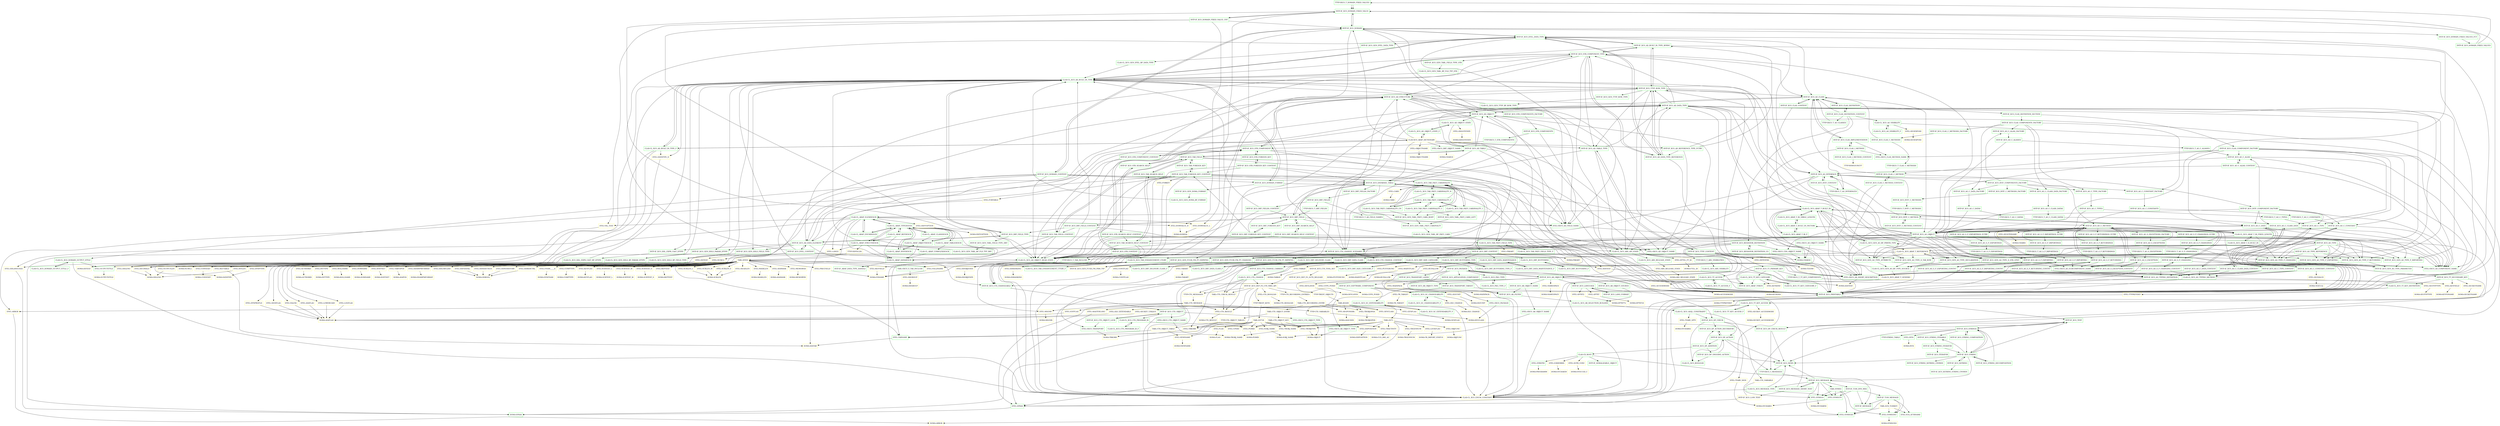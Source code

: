 digraph G {
  "TTYP-SXCO_T_DOMAIN_FIXED_VALUES" [shape=box,color=green];
  "INTF-IF_XCO_DOMAIN_FIXED_VALUE" [shape=box,color=green,URL="./INTF_IF_XCO_DOMAIN_FIXED_VALUE.html"];
  "INTF-IF_XCO_PRINTABLE" [shape=box,color=green,URL="./INTF_IF_XCO_PRINTABLE.html"];
  "INTF-IF_XCO_TEXT" [shape=box,color=green,URL="./INTF_IF_XCO_TEXT.html"];
  "INTF-IF_XCO_STRINGS" [shape=box,color=green,URL="./INTF_IF_XCO_STRINGS.html"];
  "INTF-IF_XCO_STRING_ITERABLE" [shape=box,color=green,URL="./INTF_IF_XCO_STRING_ITERABLE.html"];
  "INTF-IF_XCO_STRING_ITERATOR" [shape=box,color=green,URL="./INTF_IF_XCO_STRING_ITERATOR.html"];
  "INTF-IF_XCO_ITERATOR" [shape=box,color=green,URL="./INTF_IF_XCO_ITERATOR.html"];
  "INTF-IF_XCO_STRING" [shape=box,color=green,URL="./INTF_IF_XCO_STRING.html"];
  "INTF-IF_XCO_NEWS" [shape=box,color=green,URL="./INTF_IF_XCO_NEWS.html"];
  "TTYP-SXCO_T_MESSAGES" [shape=box,color=green,URL="./TTYP_SXCO_T_MESSAGES.html"];
  "INTF-IF_XCO_MESSAGE" [shape=box,color=green,URL="./INTF_IF_XCO_MESSAGE.html"];
  "INTF-IF_T100_DYN_MSG" [shape=box,color=green,URL="./INTF_IF_T100_DYN_MSG.html"];
  "INTF-IF_T100_MESSAGE" [shape=box,color=green,URL="./INTF_IF_T100_MESSAGE.html"];
  "INTF-IF_MESSAGE" [shape=box,color=green,URL="./INTF_IF_MESSAGE.html"];
  "TABL-SCX_T100KEY" [shape=box,color=yellow,URL="./TABL_SCX_T100KEY.html"];
  "DTEL-SCX_ATTRNAME" [shape=box,color=green,URL="./DTEL_SCX_ATTRNAME.html"];
  "DTEL-SYMSGNO" [shape=box,color=green,URL="./DTEL_SYMSGNO.html"];
  "DOMA-SYMSGNO" [shape=box,color=yellow,URL="./DOMA_SYMSGNO.html"];
  "DTEL-SYMSGID" [shape=box,color=green,URL="./DTEL_SYMSGID.html"];
  "DOMA-ARBGB" [shape=box,color=yellow,URL="./DOMA_ARBGB.html"];
  "DTEL-SYMSGTY" [shape=box,color=green,URL="./DTEL_SYMSGTY.html"];
  "DOMA-SYCHAR01" [shape=box,color=yellow,URL="./DOMA_SYCHAR01.html"];
  "DTEL-SYMSGV" [shape=box,color=green,URL="./DTEL_SYMSGV.html"];
  "DOMA-SYCHAR50" [shape=box,color=yellow,URL="./DOMA_SYCHAR50.html"];
  "INTF-IF_XCO_MESSAGE_SHORT_TEXT" [shape=box,color=green,URL="./INTF_IF_XCO_MESSAGE_SHORT_TEXT.html"];
  "INTF-IF_XCO_L10N_TEXT" [shape=box,color=yellow,URL="./INTF_IF_XCO_L10N_TEXT.html"];
  "DTEL-SPRAS" [shape=box,color=green,URL="./DTEL_SPRAS.html"];
  "DOMA-SPRAS" [shape=box,color=green,URL="./DOMA_SPRAS.html"];
  "CLAS-CL_XCO_MESSAGE_TYPE" [shape=box,color=green,URL="./CLAS_CL_XCO_MESSAGE_TYPE.html"];
  "CLAS-CL_XCO_ENUM_CONSTANT" [shape=box,color=yellow,URL="./CLAS_CL_XCO_ENUM_CONSTANT.html"];
  "TABL-SYMSG" [shape=box,color=green,URL="./TABL_SYMSG.html"];
  "INTF-IF_XCO_XSTRING" [shape=box,color=green,URL="./INTF_IF_XCO_XSTRING.html"];
  "INTF-IF_XCO_XSTRING_STRING_CNVRSN" [shape=box,color=green,URL="./INTF_IF_XCO_XSTRING_STRING_CNVRSN.html"];
  "INTF-IF_XCO_STRING_XSTRING_CNVRSN" [shape=box,color=green,URL="./INTF_IF_XCO_STRING_XSTRING_CNVRSN.html"];
  "INTF-IF_XCO_STRING_DECOMPOSITION" [shape=box,color=green,URL="./INTF_IF_XCO_STRING_DECOMPOSITION.html"];
  "INTF-IF_XCO_STRING_COMPOSITION" [shape=box,color=green,URL="./INTF_IF_XCO_STRING_COMPOSITION.html"];
  "TTYP-STRING_TABLE" [shape=box,color=green,URL="./TTYP_STRING_TABLE.html"];
  "DTEL-INT4" [shape=box,color=green,URL="./DTEL_INT4.html"];
  "DOMA-INT4" [shape=box,color=yellow,URL="./DOMA_INT4.html"];
  "INTF-IF_XCO_DOMAIN_FIXED_VALUE_CNT" [shape=box,color=green,URL="./INTF_IF_XCO_DOMAIN_FIXED_VALUE_CNT.html"];
  "CLAS-CL_XCO_AD_OBJECT_READ_STATE" [shape=box,color=green,URL="./CLAS_CL_XCO_AD_OBJECT_READ_STATE.html"];
  "DTEL-DDOBJSTATE" [shape=box,color=yellow,URL="./DTEL_DDOBJSTATE.html"];
  "DOMA-DDOBJSTATE" [shape=box,color=yellow,URL="./DOMA_DDOBJSTATE.html"];
  "INTF-IF_XCO_DOMAIN" [shape=box,color=green,URL="./INTF_IF_XCO_DOMAIN.html"];
  "INTF-IF_XCO_CTS_CHANGEABLE" [shape=box,color=green,URL="./INTF_IF_XCO_CTS_CHANGEABLE.html"];
  "INTF-IF_XCO_CTS_OBJECT" [shape=box,color=green,URL="./INTF_IF_XCO_CTS_OBJECT.html"];
  "INTF-IF_XCO_CTS_OBJECT_LOCK" [shape=box,color=green,URL="./INTF_IF_XCO_CTS_OBJECT_LOCK.html"];
  "DTEL-SXCO_TRANSPORT" [shape=box,color=green,URL="./DTEL_SXCO_TRANSPORT.html"];
  "DOMA-TRKORR" [shape=box,color=yellow,URL="./DOMA_TRKORR.html"];
  "CLAS-CL_XCO_CTS_PROGRAM_ID" [shape=box,color=green,URL="./CLAS_CL_XCO_CTS_PROGRAM_ID.html"];
  "CLAS-CL_XCO_CTS_PROGRAM_ID_F" [shape=box,color=green,URL="./CLAS_CL_XCO_CTS_PROGRAM_ID_F.html"];
  "DTEL-PGMID" [shape=box,color=yellow,URL="./DTEL_PGMID.html"];
  "DOMA-PGMID" [shape=box,color=yellow,URL="./DOMA_PGMID.html"];
  "DTEL-SXCO_CTS_OBJECT_NAME" [shape=box,color=green,URL="./DTEL_SXCO_CTS_OBJECT_NAME.html"];
  "DOMA-TROBJ_NAME" [shape=box,color=yellow,URL="./DOMA_TROBJ_NAME.html"];
  "DTEL-SXCO_CTS_OBJECT_TYPE" [shape=box,color=green,URL="./DTEL_SXCO_CTS_OBJECT_TYPE.html"];
  "DOMA-OBJECT" [shape=box,color=yellow,URL="./DOMA_OBJECT.html"];
  "INTF-IF_XCO_DTEL_DATA_TYPE" [shape=box,color=green,URL="./INTF_IF_XCO_DTEL_DATA_TYPE.html"];
  "INTF-IF_XCO_GEN_DTEL_DATA_TYPE" [shape=box,color=green,URL="./INTF_IF_XCO_GEN_DTEL_DATA_TYPE.html"];
  "CLAS-CL_XCO_GEN_DTEL_BP_DATA_TYPE" [shape=box,color=green,URL="./CLAS_CL_XCO_GEN_DTEL_BP_DATA_TYPE.html"];
  "CLAS-CL_XCO_AD_BUILT_IN_TYPE" [shape=box,color=green,URL="./CLAS_CL_XCO_AD_BUILT_IN_TYPE.html"];
  "CLAS-CL_XCO_ABAP_T_BUILT_IN" [shape=box,color=green,URL="./CLAS_CL_XCO_ABAP_T_BUILT_IN.html"];
  "CLAS-CL_ABAP_ELEMDESCR" [shape=box,color=green,URL="./CLAS_CL_ABAP_ELEMDESCR.html"];
  "CLAS-CL_ABAP_TYPEDESCR" [shape=box,color=green,URL="./CLAS_CL_ABAP_TYPEDESCR.html"];
  "CLAS-CL_ABAP_TABLEDESCR" [shape=box,color=green,URL="./CLAS_CL_ABAP_TABLEDESCR.html"];
  "CLAS-CL_ABAP_DATADESCR" [shape=box,color=green,URL="./CLAS_CL_ABAP_DATADESCR.html"];
  "INTF-IF_ABAP_DATA_TYPE_HANDLE" [shape=box,color=green,URL="./INTF_IF_ABAP_DATA_TYPE_HANDLE.html"];
  "CLAS-CL_ABAP_COMPLEXDESCR" [shape=box,color=green,URL="./CLAS_CL_ABAP_COMPLEXDESCR.html"];
  "CLAS-CL_ABAP_STRUCTDESCR" [shape=box,color=green,URL="./CLAS_CL_ABAP_STRUCTDESCR.html"];
  "TTYP-DDFIELDS" [shape=box,color=yellow,URL="./TTYP_DDFIELDS.html"];
  "TABL-DFIES" [shape=box,color=yellow,URL="./TABL_DFIES.html"];
  "DTEL-DDAMPMFORMAT" [shape=box,color=yellow,URL="./DTEL_DDAMPMFORMAT.html"];
  "DOMA-DDAMPMFORMAT" [shape=box,color=yellow,URL="./DOMA_DDAMPMFORMAT.html"];
  "DTEL-DDNOHISTORY" [shape=box,color=yellow,URL="./DTEL_DDNOHISTORY.html"];
  "DOMA-DDBOOL" [shape=box,color=yellow,URL="./DOMA_DDBOOL.html"];
  "DTEL-OUTPUTSTYLE" [shape=box,color=green,URL="./DTEL_OUTPUTSTYLE.html"];
  "DOMA-OUTPUTSTYLE" [shape=box,color=yellow,URL="./DOMA_OUTPUTSTYLE.html"];
  "DTEL-DDBIDICTRL" [shape=box,color=yellow,URL="./DTEL_DDBIDICTRL.html"];
  "DTEL-DDLTRFLDDI" [shape=box,color=yellow,URL="./DTEL_DDLTRFLDDI.html"];
  "DTEL-FNAM_____4" [shape=box,color=yellow,URL="./DTEL_FNAM_____4.html"];
  "DOMA-DYNFNAM" [shape=box,color=yellow,URL="./DOMA_DYNFNAM.html"];
  "DTEL-COMPTYPE" [shape=box,color=yellow,URL="./DTEL_COMPTYPE.html"];
  "DOMA-COMPTYPE" [shape=box,color=yellow,URL="./DOMA_COMPTYPE.html"];
  "DTEL-DDF4AVAIL" [shape=box,color=yellow,URL="./DTEL_DDF4AVAIL.html"];
  "DTEL-DYNPROFLD" [shape=box,color=yellow,URL="./DTEL_DYNPROFLD.html"];
  "DOMA-AS4FLAG" [shape=box,color=yellow,URL="./DOMA_AS4FLAG.html"];
  "DTEL-SIGNFLAG" [shape=box,color=yellow,URL="./DTEL_SIGNFLAG.html"];
  "DTEL-VALEXI" [shape=box,color=yellow,URL="./DTEL_VALEXI.html"];
  "DTEL-AS4FLAG" [shape=box,color=yellow,URL="./DTEL_AS4FLAG.html"];
  "DTEL-DDSHATTACH" [shape=box,color=yellow,URL="./DTEL_DDSHATTACH.html"];
  "DTEL-LOWERCASE" [shape=box,color=yellow,URL="./DTEL_LOWERCASE.html"];
  "DTEL-KEYFLAG" [shape=box,color=yellow,URL="./DTEL_KEYFLAG.html"];
  "DOMA-KEYFLAG" [shape=box,color=yellow,URL="./DOMA_KEYFLAG.html"];
  "DTEL-SCRTEXT_L" [shape=box,color=yellow,URL="./DTEL_SCRTEXT_L.html"];
  "DOMA-SCRTEXT_L" [shape=box,color=yellow,URL="./DOMA_SCRTEXT_L.html"];
  "DTEL-SCRTEXT_M" [shape=box,color=yellow,URL="./DTEL_SCRTEXT_M.html"];
  "DOMA-SCRTEXT_M" [shape=box,color=yellow,URL="./DOMA_SCRTEXT_M.html"];
  "DTEL-SCRTEXT_S" [shape=box,color=yellow,URL="./DTEL_SCRTEXT_S.html"];
  "DOMA-SCRTEXT_S" [shape=box,color=yellow,URL="./DOMA_SCRTEXT_S.html"];
  "DTEL-REPTEXT" [shape=box,color=yellow,URL="./DTEL_REPTEXT.html"];
  "DOMA-REPTEXT" [shape=box,color=yellow,URL="./DOMA_REPTEXT.html"];
  "DTEL-AS4TEXT" [shape=box,color=yellow,URL="./DTEL_AS4TEXT.html"];
  "DOMA-AS4TEXT" [shape=box,color=yellow,URL="./DOMA_AS4TEXT.html"];
  "DTEL-SCRLEN_L" [shape=box,color=yellow,URL="./DTEL_SCRLEN_L.html"];
  "DOMA-SCRLEN" [shape=box,color=yellow,URL="./DOMA_SCRLEN.html"];
  "DTEL-SCRLEN_M" [shape=box,color=yellow,URL="./DTEL_SCRLEN_M.html"];
  "DTEL-SCRLEN_S" [shape=box,color=yellow,URL="./DTEL_SCRLEN_S.html"];
  "DTEL-HEADLEN" [shape=box,color=yellow,URL="./DTEL_HEADLEN.html"];
  "DTEL-CONVEXIT" [shape=box,color=yellow,URL="./DTEL_CONVEXIT.html"];
  "DOMA-CONVEXIT" [shape=box,color=yellow,URL="./DOMA_CONVEXIT.html"];
  "DTEL-MASKLEN" [shape=box,color=yellow,URL="./DTEL_MASKLEN.html"];
  "DOMA-MASKLEN" [shape=box,color=yellow,URL="./DOMA_MASKLEN.html"];
  "DTEL-AS4MASK" [shape=box,color=yellow,URL="./DTEL_AS4MASK.html"];
  "DOMA-AS4MASK" [shape=box,color=yellow,URL="./DOMA_AS4MASK.html"];
  "DTEL-LOGFLAG" [shape=box,color=yellow,URL="./DTEL_LOGFLAG.html"];
  "DTEL-MEMORYID" [shape=box,color=yellow,URL="./DTEL_MEMORYID.html"];
  "DOMA-MEMORYID" [shape=box,color=yellow,URL="./DOMA_MEMORYID.html"];
  "DTEL-AUTHORID" [shape=box,color=yellow,URL="./DTEL_AUTHORID.html"];
  "DOMA-AUTHORID" [shape=box,color=yellow,URL="./DOMA_AUTHORID.html"];
  "DTEL-PRECFIELD" [shape=box,color=yellow,URL="./DTEL_PRECFIELD.html"];
  "DOMA-FDNAME" [shape=box,color=yellow,URL="./DOMA_FDNAME.html"];
  "DTEL-REFFIELD" [shape=box,color=yellow,URL="./DTEL_REFFIELD.html"];
  "DTEL-REFTABLE" [shape=box,color=yellow,URL="./DTEL_REFTABLE.html"];
  "DOMA-AS4TAB" [shape=box,color=yellow,URL="./DOMA_AS4TAB.html"];
  "DTEL-INTTYPE" [shape=box,color=yellow,URL="./DTEL_INTTYPE.html"];
  "DOMA-INTTYPE" [shape=box,color=yellow,URL="./DOMA_INTTYPE.html"];
  "DTEL-DYNPTYPE" [shape=box,color=yellow,URL="./DTEL_DYNPTYPE.html"];
  "DOMA-DATATYPE" [shape=box,color=yellow,URL="./DOMA_DATATYPE.html"];
  "DTEL-DECIMALS" [shape=box,color=yellow,URL="./DTEL_DECIMALS.html"];
  "DOMA-DDLENG" [shape=box,color=yellow,URL="./DOMA_DDLENG.html"];
  "DTEL-OUTPUTLEN" [shape=box,color=yellow,URL="./DTEL_OUTPUTLEN.html"];
  "DTEL-INTLEN" [shape=box,color=yellow,URL="./DTEL_INTLEN.html"];
  "DTEL-DDLENG" [shape=box,color=yellow,URL="./DTEL_DDLENG.html"];
  "DTEL-ROLLNAME" [shape=box,color=yellow,URL="./DTEL_ROLLNAME.html"];
  "DOMA-ROLLNAME" [shape=box,color=yellow,URL="./DOMA_ROLLNAME.html"];
  "DTEL-DOMNAME" [shape=box,color=yellow,URL="./DTEL_DOMNAME.html"];
  "DOMA-DOMNAME" [shape=box,color=yellow,URL="./DOMA_DOMNAME.html"];
  "DTEL-DOFFSET" [shape=box,color=yellow,URL="./DTEL_DOFFSET.html"];
  "DOMA-DOFFSET" [shape=box,color=yellow,URL="./DOMA_DOFFSET.html"];
  "DTEL-TABFDPOS" [shape=box,color=yellow,URL="./DTEL_TABFDPOS.html"];
  "DOMA-AS4POS" [shape=box,color=yellow,URL="./DOMA_AS4POS.html"];
  "DTEL-DDLANGUAGE" [shape=box,color=yellow,URL="./DTEL_DDLANGUAGE.html"];
  "DTEL-FIELDNAME" [shape=box,color=yellow,URL="./DTEL_FIELDNAME.html"];
  "DTEL-TABNAME" [shape=box,color=green,URL="./DTEL_TABNAME.html"];
  "DTEL-LANGU" [shape=box,color=yellow,URL="./DTEL_LANGU.html"];
  "CLAS-CL_ABAP_REFDESCR" [shape=box,color=green,URL="./CLAS_CL_ABAP_REFDESCR.html"];
  "CLAS-CL_ABAP_OBJECTDESCR" [shape=box,color=green,URL="./CLAS_CL_ABAP_OBJECTDESCR.html"];
  "CLAS-CL_ABAP_INTFDESCR" [shape=box,color=green,URL="./CLAS_CL_ABAP_INTFDESCR.html"];
  "CLAS-CL_ABAP_ENUMDESCR" [shape=box,color=green,URL="./CLAS_CL_ABAP_ENUMDESCR.html"];
  "CLAS-CL_ABAP_CLASSDESCR" [shape=box,color=green,URL="./CLAS_CL_ABAP_CLASSDESCR.html"];
  "DTEL-VAL_TEXT" [shape=box,color=yellow,URL="./DTEL_VAL_TEXT.html"];
  "DOMA-DDTEXT" [shape=box,color=yellow,URL="./DOMA_DDTEXT.html"];
  "DTEL-DDFVOPTION" [shape=box,color=yellow,URL="./DTEL_DDFVOPTION.html"];
  "DOMA-DDFVOPTION" [shape=box,color=yellow,URL="./DOMA_DDFVOPTION.html"];
  "DTEL-DOMVALUE_H" [shape=box,color=yellow,URL="./DTEL_DOMVALUE_H.html"];
  "DOMA-DOMVAL" [shape=box,color=yellow,URL="./DOMA_DOMVAL.html"];
  "DTEL-DOMVALUE_L" [shape=box,color=yellow,URL="./DTEL_DOMVALUE_L.html"];
  "CLAS-CL_XCO_GEN_AO_BP_PRMTR_TYPE" [shape=box,color=green,URL="./CLAS_CL_XCO_GEN_AO_BP_PRMTR_TYPE.html"];
  "CLAS-CL_XCO_ABAP_T_REFERENCE" [shape=box,color=yellow,URL="./CLAS_CL_XCO_ABAP_T_REFERENCE.html"];
  "INTF-IF_XCO_GEN_FUGR_FM_PT_CHANGNG" [shape=box,color=green,URL="./INTF_IF_XCO_GEN_FUGR_FM_PT_CHANGNG.html"];
  "INTF-IF_XCO_GEN_FUGR_FM_PRM_TYP" [shape=box,color=yellow,URL="./INTF_IF_XCO_GEN_FUGR_FM_PRM_TYP.html"];
  "INTF-IF_XCO_GEN_FUGR_FM_PT_EXPRTNG" [shape=box,color=green,URL="./INTF_IF_XCO_GEN_FUGR_FM_PT_EXPRTNG.html"];
  "INTF-IF_XCO_GEN_FUGR_FM_PT_IMPRTNG" [shape=box,color=green,URL="./INTF_IF_XCO_GEN_FUGR_FM_PT_IMPRTNG.html"];
  "INTF-IF_XCO_GEN_AO_TYPE_P_RETURNING" [shape=box,color=green,URL="./INTF_IF_XCO_GEN_AO_TYPE_P_RETURNING.html"];
  "INTF-IF_XCO_GEN_AO_TYPE_PARAMETER" [shape=box,color=green,URL="./INTF_IF_XCO_GEN_AO_TYPE_PARAMETER.html"];
  "INTF-IF_XCO_GEN_AO_TYPE_P_CHANGING" [shape=box,color=green,URL="./INTF_IF_XCO_GEN_AO_TYPE_P_CHANGING.html"];
  "INTF-IF_XCO_GEN_AO_TYPE_P_EXPORTING" [shape=box,color=green,URL="./INTF_IF_XCO_GEN_AO_TYPE_P_EXPORTING.html"];
  "INTF-IF_XCO_GEN_AO_TYPE_P_IMPORTING" [shape=box,color=green,URL="./INTF_IF_XCO_GEN_AO_TYPE_P_IMPORTING.html"];
  "INTF-IF_XCO_GEN_AO_TYPE_ATTRIBUTE" [shape=box,color=green,URL="./INTF_IF_XCO_GEN_AO_TYPE_ATTRIBUTE.html"];
  "CLAS-CL_XCO_GEN_AO_BP_TYPE_SOURCE" [shape=box,color=green,URL="./CLAS_CL_XCO_GEN_AO_BP_TYPE_SOURCE.html"];
  "CLAS-CL_XCO_ABAP_T_GENERIC" [shape=box,color=yellow,URL="./CLAS_CL_XCO_ABAP_T_GENERIC.html"];
  "INTF-IF_XCO_ABAP_TOKEN" [shape=box,color=green,URL="./INTF_IF_XCO_ABAP_TOKEN.html"];
  "DTEL-SXCO_AO_COMPONENT_NAME" [shape=box,color=green,URL="./DTEL_SXCO_AO_COMPONENT_NAME.html"];
  "INTF-IF_XCO_GEN_AO_TYPE_D_TAB_ROW" [shape=box,color=green,URL="./INTF_IF_XCO_GEN_AO_TYPE_D_TAB_ROW.html"];
  "INTF-IF_XCO_GEN_AO_TYPE_D_STR_CPNT" [shape=box,color=green,URL="./INTF_IF_XCO_GEN_AO_TYPE_D_STR_CPNT.html"];
  "INTF-IF_XCO_GEN_AO_TYPE_DECLARATION" [shape=box,color=green,URL="./INTF_IF_XCO_GEN_AO_TYPE_DECLARATION.html"];
  "CLAS-CL_XCO_ABAP_T_BI_VRBLE_LENGTH" [shape=box,color=green,URL="./CLAS_CL_XCO_ABAP_T_BI_VRBLE_LENGTH.html"];
  "CLAS-CL_XCO_ABAP_T_BUILT_IN_FACTORY" [shape=box,color=green,URL="./CLAS_CL_XCO_ABAP_T_BUILT_IN_FACTORY.html"];
  "CLAS-CL_XCO_ABAP_T_BI_P" [shape=box,color=green,URL="./CLAS_CL_XCO_ABAP_T_BI_P.html"];
  "CLAS-CL_XCO_ABAP_T_BI_FIXED_LENGTH" [shape=box,color=green,URL="./CLAS_CL_XCO_ABAP_T_BI_FIXED_LENGTH.html"];
  "CLAS-CL_XCO_ABAP_T_R_BUILT_IN" [shape=box,color=green,URL="./CLAS_CL_XCO_ABAP_T_R_BUILT_IN.html"];
  "INTF-IF_XCO_GEN_DDLS_FIELD_TYPE" [shape=box,color=green,URL="./INTF_IF_XCO_GEN_DDLS_FIELD_TYPE.html"];
  "CLAS-CL_XCO_GEN_DDLS_BP_FIELD_TYPE" [shape=box,color=green,URL="./CLAS_CL_XCO_GEN_DDLS_BP_FIELD_TYPE.html"];
  "INTF-IF_XCO_GEN_DDLS_PARAM_DTYPE" [shape=box,color=green,URL="./INTF_IF_XCO_GEN_DDLS_PARAM_DTYPE.html"];
  "CLAS-CL_XCO_GEN_DDLS_BP_PARAM_DTYPE" [shape=box,color=green,URL="./CLAS_CL_XCO_GEN_DDLS_BP_PARAM_DTYPE.html"];
  "INTF-IF_XCO_DDL_EXPR_CAST_DTYPE" [shape=box,color=green,URL="./INTF_IF_XCO_DDL_EXPR_CAST_DTYPE.html"];
  "CLAS-CL_XCO_DDL_EXPR_CAST_BP_DTYPE" [shape=box,color=green,URL="./CLAS_CL_XCO_DDL_EXPR_CAST_BP_DTYPE.html"];
  "INTF-IF_XCO_TTYP_ROW_TYPE" [shape=box,color=green,URL="./INTF_IF_XCO_TTYP_ROW_TYPE.html"];
  "INTF-IF_XCO_GEN_TTYP_ROW_TYPE" [shape=box,color=green,URL="./INTF_IF_XCO_GEN_TTYP_ROW_TYPE.html"];
  "CLAS-CL_XCO_GEN_TTYP_BP_ROW_TYPE" [shape=box,color=green,URL="./CLAS_CL_XCO_GEN_TTYP_BP_ROW_TYPE.html"];
  "INTF-IF_XCO_AO_CLASS" [shape=box,color=green,URL="./INTF_IF_XCO_AO_CLASS.html"];
  "INTF-IF_XCO_CLAS_CONTENT" [shape=box,color=green,URL="./INTF_IF_XCO_CLAS_CONTENT.html"];
  "DTEL-SXCO_AR_SHORT_DESCRIPTION" [shape=box,color=green,URL="./DTEL_SXCO_AR_SHORT_DESCRIPTION.html"];
  "CLAS-CL_XCO_ARS_API_STATE" [shape=box,color=green,URL="./CLAS_CL_XCO_ARS_API_STATE.html"];
  "CLAS-CL_XCO_ARS_RELEASE_STATE" [shape=box,color=green,URL="./CLAS_CL_XCO_ARS_RELEASE_STATE.html"];
  "DTEL-ARS_RELEASE_STATE" [shape=box,color=yellow,URL="./DTEL_ARS_RELEASE_STATE.html"];
  "DOMA-ARS_RELEASE_STATE" [shape=box,color=yellow,URL="./DOMA_ARS_RELEASE_STATE.html"];
  "TTYP-SXCO_T_ARS_VISIBILITIES" [shape=box,color=green,URL="./TTYP_SXCO_T_ARS_VISIBILITIES.html"];
  "CLAS-CL_XCO_ARS_VISIBILITY" [shape=box,color=green,URL="./CLAS_CL_XCO_ARS_VISIBILITY.html"];
  "DTEL-SFTGL_FT_ID" [shape=box,color=yellow,URL="./DTEL_SFTGL_FT_ID.html"];
  "DOMA-FTGL_ID" [shape=box,color=yellow,URL="./DOMA_FTGL_ID.html"];
  "INTF-IF_XCO_CTS_CHANGE_SCENARIO" [shape=box,color=green,URL="./INTF_IF_XCO_CTS_CHANGE_SCENARIO.html"];
  "CLAS-CL_XCO_CTS_CHANGE_CONTEXT" [shape=box,color=green,URL="./CLAS_CL_XCO_CTS_CHANGE_CONTEXT.html"];
  "INTF-IF_XCO_CTS_CHANGE_CARRIER" [shape=box,color=green,URL="./INTF_IF_XCO_CTS_CHANGE_CARRIER.html"];
  "CLAS-CL_XCO_CTS_CHANGE" [shape=box,color=green,URL="./CLAS_CL_XCO_CTS_CHANGE.html"];
  "INTF-IF_XCO_DEP_FG_CTS_WBO_API" [shape=box,color=yellow,URL="./INTF_IF_XCO_DEP_FG_CTS_WBO_API.html"];
  "DTEL-CTS_RESULT" [shape=box,color=yellow,URL="./DTEL_CTS_RESULT.html"];
  "DOMA-CTS_RESULT" [shape=box,color=yellow,URL="./DOMA_CTS_RESULT.html"];
  "DTEL-TRKORR" [shape=box,color=yellow,URL="./DTEL_TRKORR.html"];
  "TTYP-TREDT_KEYS" [shape=box,color=yellow,URL="./TTYP_TREDT_KEYS.html"];
  "TABL-E071K" [shape=box,color=yellow,URL="./TABL_E071K.html"];
  "DTEL-TRACTIVITY" [shape=box,color=yellow,URL="./DTEL_TRACTIVITY.html"];
  "DOMA-CUS_IMG_AC" [shape=box,color=yellow,URL="./DOMA_CUS_IMG_AC.html"];
  "DTEL-FLAG" [shape=box,color=yellow,URL="./DTEL_FLAG.html"];
  "DOMA-FLAG" [shape=box,color=yellow,URL="./DOMA_FLAG.html"];
  "DTEL-TROBJ_NAME" [shape=box,color=yellow,URL="./DTEL_TROBJ_NAME.html"];
  "DTEL-UPDID" [shape=box,color=yellow,URL="./DTEL_UPDID.html"];
  "DTEL-VIEWNAME" [shape=box,color=yellow,URL="./DTEL_VIEWNAME.html"];
  "DOMA-VIEWNAME" [shape=box,color=yellow,URL="./DOMA_VIEWNAME.html"];
  "DTEL-SOBJ_NAME" [shape=box,color=yellow,URL="./DTEL_SOBJ_NAME.html"];
  "DOMA-SOBJ_NAME" [shape=box,color=yellow,URL="./DOMA_SOBJ_NAME.html"];
  "DTEL-DDPOSITION" [shape=box,color=yellow,URL="./DTEL_DDPOSITION.html"];
  "DOMA-DDPOSITION" [shape=box,color=yellow,URL="./DOMA_DDPOSITION.html"];
  "DTEL-TROBJTYPE" [shape=box,color=yellow,URL="./DTEL_TROBJTYPE.html"];
  "TTYP-TREDT_OBJECTS" [shape=box,color=yellow,URL="./TTYP_TREDT_OBJECTS.html"];
  "TABL-KO200" [shape=box,color=yellow,URL="./TABL_KO200.html"];
  "DTEL-EDTFLAG" [shape=box,color=yellow,URL="./DTEL_EDTFLAG.html"];
  "DTEL-TROBJOPER" [shape=box,color=yellow,URL="./DTEL_TROBJOPER.html"];
  "DOMA-TROBJOPER" [shape=box,color=yellow,URL="./DOMA_TROBJOPER.html"];
  "DTEL-MASTERLANG" [shape=box,color=yellow,URL="./DTEL_MASTERLANG.html"];
  "DTEL-GENFLAG" [shape=box,color=yellow,URL="./DTEL_GENFLAG.html"];
  "DOMA-GENFLAG" [shape=box,color=yellow,URL="./DOMA_GENFLAG.html"];
  "DTEL-DEVCLASS" [shape=box,color=yellow,URL="./DTEL_DEVCLASS.html"];
  "DOMA-DEVCLASS" [shape=box,color=yellow,URL="./DOMA_DEVCLASS.html"];
  "DTEL-RESPONSIBL" [shape=box,color=yellow,URL="./DTEL_RESPONSIBL.html"];
  "DOMA-AS4USER" [shape=box,color=yellow,URL="./DOMA_AS4USER.html"];
  "TABL-E071" [shape=box,color=yellow,URL="./TABL_E071.html"];
  "DTEL-TRGENNUM" [shape=box,color=yellow,URL="./DTEL_TRGENNUM.html"];
  "DOMA-TRGENNUM" [shape=box,color=yellow,URL="./DOMA_TRGENNUM.html"];
  "DTEL-LOCKFLAG" [shape=box,color=yellow,URL="./DTEL_LOCKFLAG.html"];
  "DOMA-TR_IMPORT_STATUS" [shape=box,color=yellow,URL="./DOMA_TR_IMPORT_STATUS.html"];
  "DTEL-OBJFUNC" [shape=box,color=yellow,URL="./DTEL_OBJFUNC.html"];
  "DOMA-OBJFUNC" [shape=box,color=yellow,URL="./DOMA_OBJFUNC.html"];
  "TTYP-CTS_MESSAGES" [shape=box,color=yellow,URL="./TTYP_CTS_MESSAGES.html"];
  "TABL-CTS_MESSAGE" [shape=box,color=yellow,URL="./TABL_CTS_MESSAGE.html"];
  "TTYP-CTS_VARIABLES" [shape=box,color=yellow,URL="./TTYP_CTS_VARIABLES.html"];
  "TABL-CTS_VARIABLE" [shape=box,color=yellow,URL="./TABL_CTS_VARIABLE.html"];
  "DTEL-MSGNR" [shape=box,color=yellow,URL="./DTEL_MSGNR.html"];
  "DOMA-MSGNR" [shape=box,color=yellow,URL="./DOMA_MSGNR.html"];
  "DTEL-ARBGB" [shape=box,color=yellow,URL="./DTEL_ARBGB.html"];
  "TABL-CTS_CHECK_RESULT" [shape=box,color=yellow,URL="./TABL_CTS_CHECK_RESULT.html"];
  "DTEL-CTS_BOOLEAN" [shape=box,color=yellow,URL="./DTEL_CTS_BOOLEAN.html"];
  "DOMA-CTS_BOOLEAN" [shape=box,color=yellow,URL="./DOMA_CTS_BOOLEAN.html"];
  "TTYP-CTS_RECORDING_ENTRIES" [shape=box,color=yellow,URL="./TTYP_CTS_RECORDING_ENTRIES.html"];
  "TABL-CTS_RECORDING_ENTRY" [shape=box,color=yellow,URL="./TABL_CTS_RECORDING_ENTRY.html"];
  "TABL-CTS_OBJECT_ENTRY" [shape=box,color=yellow,URL="./TABL_CTS_OBJECT_ENTRY.html"];
  "TTYP-CTS_OBJECT_TABLES" [shape=box,color=yellow,URL="./TTYP_CTS_OBJECT_TABLES.html"];
  "TABL-CTS_OBJECT_TABLE" [shape=box,color=yellow,URL="./TABL_CTS_OBJECT_TABLE.html"];
  "TABL-CTS_OBJECT_KEY" [shape=box,color=yellow,URL="./TABL_CTS_OBJECT_KEY.html"];
  "INTF-IF_XCO_DP_CHECK" [shape=box,color=green,URL="./INTF_IF_XCO_DP_CHECK.html"];
  "INTF-IF_XCO_DP_ACTION_DECORATOR" [shape=box,color=green,URL="./INTF_IF_XCO_DP_ACTION_DECORATOR.html"];
  "INTF-IF_XCO_DP_ACTION" [shape=box,color=green,URL="./INTF_IF_XCO_DP_ACTION.html"];
  "INTF-IF_XCO_DP_ADDITION" [shape=box,color=green,URL="./INTF_IF_XCO_DP_ADDITION.html"];
  "CLAS-CX_ROOT" [shape=box,color=green,URL="./CLAS_CX_ROOT.html"];
  "INTF-IF_SERIALIZABLE_OBJECT" [shape=box,color=green,URL="./INTF_IF_SERIALIZABLE_OBJECT.html"];
  "DTEL-SYREPID" [shape=box,color=green,URL="./DTEL_SYREPID.html"];
  "DOMA-PROGRAMM" [shape=box,color=yellow,URL="./DOMA_PROGRAMM.html"];
  "DTEL-S380ERRID" [shape=box,color=yellow,URL="./DTEL_S380ERRID.html"];
  "DOMA-SYCHAR30" [shape=box,color=yellow,URL="./DOMA_SYCHAR30.html"];
  "DTEL-SOTR_CONC" [shape=box,color=yellow,URL="./DTEL_SOTR_CONC.html"];
  "DOMA-SYSUUID_C" [shape=box,color=yellow,URL="./DOMA_SYSUUID_C.html"];
  "INTF-IF_XCO_DP_ONGOING_ACTION" [shape=box,color=green,URL="./INTF_IF_XCO_DP_ONGOING_ACTION.html"];
  "CLAS-CL_XCO_BOOLEAN" [shape=box,color=green,URL="./CLAS_CL_XCO_BOOLEAN.html"];
  "INTF-IF_XCO_DP_CHECK_RESULT" [shape=box,color=green,URL="./INTF_IF_XCO_DP_CHECK_RESULT.html"];
  "INTF-IF_XCO_PACKAGE" [shape=box,color=green,URL="./INTF_IF_XCO_PACKAGE.html"];
  "INTF-IF_XCO_AR_OBJECT_SOURCE" [shape=box,color=green,URL="./INTF_IF_XCO_AR_OBJECT_SOURCE.html"];
  "CLAS-CL_XCO_AR_SELECTION_BUILDER" [shape=box,color=green,URL="./CLAS_CL_XCO_AR_SELECTION_BUILDER.html"];
  "CLAS-CL_XCO_ASQL_CONSTRAINT" [shape=box,color=green,URL="./CLAS_CL_XCO_ASQL_CONSTRAINT.html"];
  "DTEL-TVARV_OPTI" [shape=box,color=yellow,URL="./DTEL_TVARV_OPTI.html"];
  "DOMA-SYCHAR02" [shape=box,color=yellow,URL="./DOMA_SYCHAR02.html"];
  "DTEL-TVARV_SIGN" [shape=box,color=yellow,URL="./DTEL_TVARV_SIGN.html"];
  "INTF-IF_XCO_AR_OBJECT" [shape=box,color=green,URL="./INTF_IF_XCO_AR_OBJECT.html"];
  "INTF-IF_XCO_LANGUAGE" [shape=box,color=green,URL="./INTF_IF_XCO_LANGUAGE.html"];
  "INTF-IF_XCO_LANG_FORMAT" [shape=box,color=green,URL="./INTF_IF_XCO_LANG_FORMAT.html"];
  "DTEL-SPTXT2" [shape=box,color=yellow,URL="./DTEL_SPTXT2.html"];
  "DOMA-SPTXT72" [shape=box,color=yellow,URL="./DOMA_SPTXT72.html"];
  "DTEL-SPTXT" [shape=box,color=yellow,URL="./DTEL_SPTXT.html"];
  "DOMA-SPTXT16" [shape=box,color=yellow,URL="./DOMA_SPTXT16.html"];
  "INTF-IF_XCO_AR_OBJECT_NAME" [shape=box,color=green,URL="./INTF_IF_XCO_AR_OBJECT_NAME.html"];
  "INTF-IF_XCO_AR_FILTER" [shape=box,color=green,URL="./INTF_IF_XCO_AR_FILTER.html"];
  "DTEL-SXCO_AR_OBJECT_NAME" [shape=box,color=green,URL="./DTEL_SXCO_AR_OBJECT_NAME.html"];
  "INTF-IF_XCO_AR_OBJECT_TYPE" [shape=box,color=green,URL="./INTF_IF_XCO_AR_OBJECT_TYPE.html"];
  "DTEL-SXCO_AR_OBJECT_TYPE" [shape=box,color=green,URL="./DTEL_SXCO_AR_OBJECT_TYPE.html"];
  "DTEL-NAMESPACE" [shape=box,color=yellow,URL="./DTEL_NAMESPACE.html"];
  "DOMA-NAMESPACE" [shape=box,color=yellow,URL="./DOMA_NAMESPACE.html"];
  "INTF-IF_XCO_SOFTWARE_COMPONENT" [shape=box,color=green,URL="./INTF_IF_XCO_SOFTWARE_COMPONENT.html"];
  "CLAS-CL_XCO_SC_EXTENDABILITY" [shape=box,color=green,URL="./CLAS_CL_XCO_SC_EXTENDABILITY.html"];
  "CLAS-CL_XCO_SC_EXTENDABILITY_F" [shape=box,color=green,URL="./CLAS_CL_XCO_SC_EXTENDABILITY_F.html"];
  "DTEL-DLV_EXTENDABLE" [shape=box,color=yellow,URL="./DTEL_DLV_EXTENDABLE.html"];
  "CLAS-CL_XCO_SC_CHANGEABILITY" [shape=box,color=green,URL="./CLAS_CL_XCO_SC_CHANGEABILITY.html"];
  "CLAS-CL_XCO_SC_CHANGEABILITY_F" [shape=box,color=green,URL="./CLAS_CL_XCO_SC_CHANGEABILITY_F.html"];
  "DTEL-DLV_CHANGE" [shape=box,color=yellow,URL="./DTEL_DLV_CHANGE.html"];
  "DOMA-DLV_CHANGE" [shape=box,color=yellow,URL="./DOMA_DLV_CHANGE.html"];
  "DTEL-DLVUNIT" [shape=box,color=yellow,URL="./DTEL_DLVUNIT.html"];
  "DOMA-DLVUNIT" [shape=box,color=yellow,URL="./DOMA_DLVUNIT.html"];
  "INTF-IF_XCO_TRANSPORT_LAYER" [shape=box,color=green,URL="./INTF_IF_XCO_TRANSPORT_LAYER.html"];
  "INTF-IF_XCO_TRANSPORT_TARGET" [shape=box,color=green,URL="./INTF_IF_XCO_TRANSPORT_TARGET.html"];
  "DTEL-TR_TARGET" [shape=box,color=yellow,URL="./DTEL_TR_TARGET.html"];
  "DOMA-TR_TARGET" [shape=box,color=yellow,URL="./DOMA_TR_TARGET.html"];
  "DTEL-DEVLAYER" [shape=box,color=yellow,URL="./DTEL_DEVLAYER.html"];
  "DOMA-DEVLAYER" [shape=box,color=yellow,URL="./DOMA_DEVLAYER.html"];
  "CLAS-CL_XCO_PKG_TYPE" [shape=box,color=green,URL="./CLAS_CL_XCO_PKG_TYPE.html"];
  "CLAS-CL_XCO_PKG_TYPE_F" [shape=box,color=green,URL="./CLAS_CL_XCO_PKG_TYPE_F.html"];
  "DTEL-MAINPACK" [shape=box,color=yellow,URL="./DTEL_MAINPACK.html"];
  "DOMA-MAINPACK" [shape=box,color=yellow,URL="./DOMA_MAINPACK.html"];
  "INTF-IF_XCO_APPLICATION_COMPONENT" [shape=box,color=green,URL="./INTF_IF_XCO_APPLICATION_COMPONENT.html"];
  "DTEL-UFPS_POSID" [shape=box,color=yellow,URL="./DTEL_UFPS_POSID.html"];
  "DOMA-UFPS_POSID" [shape=box,color=yellow,URL="./DOMA_UFPS_POSID.html"];
  "DTEL-SXCO_PACKAGE" [shape=box,color=green,URL="./DTEL_SXCO_PACKAGE.html"];
  "INTF-IF_XCO_CTS_TOOL_SET" [shape=box,color=yellow,URL="./INTF_IF_XCO_CTS_TOOL_SET.html"];
  "INTF-IF_XCO_DEP_FG_SCTS_RELEASE" [shape=box,color=yellow,URL="./INTF_IF_XCO_DEP_FG_SCTS_RELEASE.html"];
  "INTF-IF_XCO_AO_OBJECT" [shape=box,color=green,URL="./INTF_IF_XCO_AO_OBJECT.html"];
  "INTF-IF_XCO_STR_COMPONENT_TYPE" [shape=box,color=green,URL="./INTF_IF_XCO_STR_COMPONENT_TYPE.html"];
  "INTF-IF_XCO_GEN_TABL_FIELD_TYPE_STR" [shape=box,color=green,URL="./INTF_IF_XCO_GEN_TABL_FIELD_TYPE_STR.html"];
  "CLAS-CL_XCO_GEN_TABL_BP_FLD_TYP_STR" [shape=box,color=green,URL="./CLAS_CL_XCO_GEN_TABL_BP_FLD_TYP_STR.html"];
  "INTF-IF_XCO_AO_INTERFACE" [shape=box,color=green,URL="./INTF_IF_XCO_AO_INTERFACE.html"];
  "INTF-IF_XCO_INTF_CONTENT" [shape=box,color=green,URL="./INTF_IF_XCO_INTF_CONTENT.html"];
  "TTYP-SXCO_T_AO_INTERFACES" [shape=box,color=green,URL="./TTYP_SXCO_T_AO_INTERFACES.html"];
  "INTF-IF_XCO_INTF_COMPONENTS_FACTORY" [shape=box,color=green,URL="./INTF_IF_XCO_INTF_COMPONENTS_FACTORY.html"];
  "INTF-IF_XCO_INTF_C_METHODS_FACTORY" [shape=box,color=green,URL="./INTF_IF_XCO_INTF_C_METHODS_FACTORY.html"];
  "INTF-IF_XCO_INTF_C_METHODS" [shape=box,color=green,URL="./INTF_IF_XCO_INTF_C_METHODS.html"];
  "TTYP-SXCO_T_INTF_C_METHODS" [shape=box,color=green,URL="./TTYP_SXCO_T_INTF_C_METHODS.html"];
  "INTF-IF_XCO_INTF_C_METHOD" [shape=box,color=green,URL="./INTF_IF_XCO_INTF_C_METHOD.html"];
  "INTF-IF_XCO_INTF_C_METHOD_CONTENT" [shape=box,color=green,URL="./INTF_IF_XCO_INTF_C_METHOD_CONTENT.html"];
  "INTF-IF_XCO_AO_C_METHOD" [shape=box,color=green,URL="./INTF_IF_XCO_AO_C_METHOD.html"];
  "INTF-IF_XCO_AO_S_EXCEPTION" [shape=box,color=green,URL="./INTF_IF_XCO_AO_S_EXCEPTION.html"];
  "INTF-IF_XCO_AO_S_EXCEPTION_CONTENT" [shape=box,color=green,URL="./INTF_IF_XCO_AO_S_EXCEPTION_CONTENT.html"];
  "DTEL-SXCO_AO_SUBCOMPONENT_NAME" [shape=box,color=green,URL="./DTEL_SXCO_AO_SUBCOMPONENT_NAME.html"];
  "INTF-IF_XCO_AO_S_P_RETURNING" [shape=box,color=green,URL="./INTF_IF_XCO_AO_S_P_RETURNING.html"];
  "INTF-IF_XCO_AO_S_P_RETURNING_CONTNT" [shape=box,color=green,URL="./INTF_IF_XCO_AO_S_P_RETURNING_CONTNT.html"];
  "INTF-IF_XCO_AO_TYPING_DEFINITION" [shape=box,color=green,URL="./INTF_IF_XCO_AO_TYPING_DEFINITION.html"];
  "CLAS-CL_XCO_AO_TYPING_METHOD" [shape=box,color=green,URL="./CLAS_CL_XCO_AO_TYPING_METHOD.html"];
  "DTEL-SEOTYPTYPE" [shape=box,color=yellow,URL="./DTEL_SEOTYPTYPE.html"];
  "DOMA-SEOTYPTYPE" [shape=box,color=yellow,URL="./DOMA_SEOTYPTYPE.html"];
  "INTF-IF_XCO_AO_S_P_CHANGING" [shape=box,color=green,URL="./INTF_IF_XCO_AO_S_P_CHANGING.html"];
  "INTF-IF_XCO_AO_S_P_CHANGING_CONTENT" [shape=box,color=green,URL="./INTF_IF_XCO_AO_S_P_CHANGING_CONTENT.html"];
  "INTF-IF_XCO_AO_S_P_EXPORTING" [shape=box,color=green,URL="./INTF_IF_XCO_AO_S_P_EXPORTING.html"];
  "INTF-IF_XCO_AO_S_P_EXPORTING_CONTNT" [shape=box,color=green,URL="./INTF_IF_XCO_AO_S_P_EXPORTING_CONTNT.html"];
  "INTF-IF_XCO_AO_S_P_IMPORTING" [shape=box,color=green,URL="./INTF_IF_XCO_AO_S_P_IMPORTING.html"];
  "INTF-IF_XCO_AO_S_P_IMPORTING_CONTNT" [shape=box,color=green,URL="./INTF_IF_XCO_AO_S_P_IMPORTING_CONTNT.html"];
  "INTF-IF_XCO_AO_S_EXCEPTIONS_FACTORY" [shape=box,color=green,URL="./INTF_IF_XCO_AO_S_EXCEPTIONS_FACTORY.html"];
  "INTF-IF_XCO_AO_S_EXCEPTIONS" [shape=box,color=green,URL="./INTF_IF_XCO_AO_S_EXCEPTIONS.html"];
  "TTYP-SXCO_T_AO_S_EXCEPTIONS" [shape=box,color=green,URL="./TTYP_SXCO_T_AO_S_EXCEPTIONS.html"];
  "INTF-IF_XCO_AO_S_P_RETURNINGS_FCTRY" [shape=box,color=green,URL="./INTF_IF_XCO_AO_S_P_RETURNINGS_FCTRY.html"];
  "INTF-IF_XCO_AO_S_P_RETURNINGS" [shape=box,color=green,URL="./INTF_IF_XCO_AO_S_P_RETURNINGS.html"];
  "TTYP-SXCO_T_AO_S_P_RETURNINGS" [shape=box,color=green,URL="./TTYP_SXCO_T_AO_S_P_RETURNINGS.html"];
  "INTF-IF_XCO_AO_S_P_CHANGINGS_FCTRY" [shape=box,color=green,URL="./INTF_IF_XCO_AO_S_P_CHANGINGS_FCTRY.html"];
  "INTF-IF_XCO_AO_S_P_CHANGINGS" [shape=box,color=green,URL="./INTF_IF_XCO_AO_S_P_CHANGINGS.html"];
  "TTYP-SXCO_T_AO_S_P_CHANGINGS" [shape=box,color=green,URL="./TTYP_SXCO_T_AO_S_P_CHANGINGS.html"];
  "INTF-IF_XCO_AO_S_P_EXPORTINGS_FCTRY" [shape=box,color=green,URL="./INTF_IF_XCO_AO_S_P_EXPORTINGS_FCTRY.html"];
  "INTF-IF_XCO_AO_S_P_EXPORTINGS" [shape=box,color=green,URL="./INTF_IF_XCO_AO_S_P_EXPORTINGS.html"];
  "TTYP-SXCO_T_AO_S_P_EXPORTINGS" [shape=box,color=green,URL="./TTYP_SXCO_T_AO_S_P_EXPORTINGS.html"];
  "INTF-IF_XCO_AO_S_P_IMPORTINGS_FCTRY" [shape=box,color=green,URL="./INTF_IF_XCO_AO_S_P_IMPORTINGS_FCTRY.html"];
  "INTF-IF_XCO_AO_S_P_IMPORTINGS" [shape=box,color=green,URL="./INTF_IF_XCO_AO_S_P_IMPORTINGS.html"];
  "TTYP-SXCO_T_AO_S_P_IMPORTINGS" [shape=box,color=green,URL="./TTYP_SXCO_T_AO_S_P_IMPORTINGS.html"];
  "DTEL-SEOCPDNAME" [shape=box,color=yellow,URL="./DTEL_SEOCPDNAME.html"];
  "DOMA-CHAR61" [shape=box,color=yellow,URL="./DOMA_CHAR61.html"];
  "INTF-IF_XCO_AO_C_DATA_FACTORY" [shape=box,color=green,URL="./INTF_IF_XCO_AO_C_DATA_FACTORY.html"];
  "INTF-IF_XCO_AO_C_DATAS" [shape=box,color=green,URL="./INTF_IF_XCO_AO_C_DATAS.html"];
  "TTYP-SXCO_T_AO_C_DATAS" [shape=box,color=green,URL="./TTYP_SXCO_T_AO_C_DATAS.html"];
  "INTF-IF_XCO_AO_C_DATA" [shape=box,color=green,URL="./INTF_IF_XCO_AO_C_DATA.html"];
  "INTF-IF_XCO_AO_C_DATA_CONTENT" [shape=box,color=green,URL="./INTF_IF_XCO_AO_C_DATA_CONTENT.html"];
  "INTF-IF_XCO_AO_C_CLASS_DATA_FACTORY" [shape=box,color=green,URL="./INTF_IF_XCO_AO_C_CLASS_DATA_FACTORY.html"];
  "INTF-IF_XCO_AO_C_CLASS_DATAS" [shape=box,color=green,URL="./INTF_IF_XCO_AO_C_CLASS_DATAS.html"];
  "TTYP-SXCO_T_AO_C_CLASS_DATAS" [shape=box,color=green,URL="./TTYP_SXCO_T_AO_C_CLASS_DATAS.html"];
  "INTF-IF_XCO_AO_C_CLASS_DATA" [shape=box,color=green,URL="./INTF_IF_XCO_AO_C_CLASS_DATA.html"];
  "INTF-IF_XCO_AO_C_CLASS_DATA_CONTENT" [shape=box,color=green,URL="./INTF_IF_XCO_AO_C_CLASS_DATA_CONTENT.html"];
  "INTF-IF_XCO_AO_C_ALIAS_FACTORY" [shape=box,color=green,URL="./INTF_IF_XCO_AO_C_ALIAS_FACTORY.html"];
  "INTF-IF_XCO_AO_C_ALIASES" [shape=box,color=green,URL="./INTF_IF_XCO_AO_C_ALIASES.html"];
  "TTYP-SXCO_T_AO_C_ALIASES" [shape=box,color=green,URL="./TTYP_SXCO_T_AO_C_ALIASES.html"];
  "INTF-IF_XCO_AO_C_ALIAS" [shape=box,color=green,URL="./INTF_IF_XCO_AO_C_ALIAS.html"];
  "INTF-IF_XCO_AO_C_ALIAS_CONTENT" [shape=box,color=green,URL="./INTF_IF_XCO_AO_C_ALIAS_CONTENT.html"];
  "INTF-IF_XCO_AO_C_CONSTANT_FACTORY" [shape=box,color=green,URL="./INTF_IF_XCO_AO_C_CONSTANT_FACTORY.html"];
  "INTF-IF_XCO_AO_C_CONSTANTS" [shape=box,color=green,URL="./INTF_IF_XCO_AO_C_CONSTANTS.html"];
  "TTYP-SXCO_T_AO_C_CONSTANTS" [shape=box,color=green,URL="./TTYP_SXCO_T_AO_C_CONSTANTS.html"];
  "INTF-IF_XCO_AO_C_CONSTANT" [shape=box,color=green,URL="./INTF_IF_XCO_AO_C_CONSTANT.html"];
  "INTF-IF_XCO_AO_C_CONSTANT_CONTENT" [shape=box,color=green,URL="./INTF_IF_XCO_AO_C_CONSTANT_CONTENT.html"];
  "DTEL-SEOVALUE" [shape=box,color=yellow,URL="./DTEL_SEOVALUE.html"];
  "DOMA-TEXT132" [shape=box,color=yellow,URL="./DOMA_TEXT132.html"];
  "INTF-IF_XCO_AO_C_TYPE_FACTORY" [shape=box,color=green,URL="./INTF_IF_XCO_AO_C_TYPE_FACTORY.html"];
  "INTF-IF_XCO_AO_C_TYPES" [shape=box,color=green,URL="./INTF_IF_XCO_AO_C_TYPES.html"];
  "TTYP-SXCO_T_AO_C_TYPES" [shape=box,color=green,URL="./TTYP_SXCO_T_AO_C_TYPES.html"];
  "INTF-IF_XCO_AO_C_TYPE" [shape=box,color=green,URL="./INTF_IF_XCO_AO_C_TYPE.html"];
  "INTF-IF_XCO_AO_C_TYPE_CONTENT" [shape=box,color=green,URL="./INTF_IF_XCO_AO_C_TYPE_CONTENT.html"];
  "INTF-IF_XCO_INTF_COMPONENT_FACTORY" [shape=box,color=green,URL="./INTF_IF_XCO_INTF_COMPONENT_FACTORY.html"];
  "INTF-IF_XCO_AD_DATA_TYPE_REFERENCE" [shape=box,color=green,URL="./INTF_IF_XCO_AD_DATA_TYPE_REFERENCE.html"];
  "INTF-IF_XCO_AD_DATA_TYPE" [shape=box,color=green,URL="./INTF_IF_XCO_AD_DATA_TYPE.html"];
  "INTF-IF_XCO_AD_OBJECT" [shape=box,color=green,URL="./INTF_IF_XCO_AD_OBJECT.html"];
  "CLAS-CL_XCO_AD_OBJECT_STATE" [shape=box,color=green,URL="./CLAS_CL_XCO_AD_OBJECT_STATE.html"];
  "CLAS-CL_XCO_AD_OBJECT_STATE_F" [shape=box,color=green,URL="./CLAS_CL_XCO_AD_OBJECT_STATE_F.html"];
  "CLAS-XCO_ABAP_DICTIONARY" [shape=box,color=yellow,URL="./CLAS_XCO_ABAP_DICTIONARY.html"];
  "INTF-IF_XCO_AD_TABLE_TYPE" [shape=box,color=green,URL="./INTF_IF_XCO_AD_TABLE_TYPE.html"];
  "INTF-IF_XCO_TTYP_CONTENT" [shape=box,color=green,URL="./INTF_IF_XCO_TTYP_CONTENT.html"];
  "INTF-IF_XCO_TT_PRIMARY_KEY" [shape=box,color=green,URL="./INTF_IF_XCO_TT_PRIMARY_KEY.html"];
  "CLAS-CL_XCO_TT_KEY_CATEGORY" [shape=box,color=green,URL="./CLAS_CL_XCO_TT_KEY_CATEGORY.html"];
  "CLAS-CL_XCO_TT_KEY_CATEGORY_F" [shape=box,color=green,URL="./CLAS_CL_XCO_TT_KEY_CATEGORY_F.html"];
  "DTEL-KEYKIND" [shape=box,color=yellow,URL="./DTEL_KEYKIND.html"];
  "DOMA-KEYKIND" [shape=box,color=yellow,URL="./DOMA_KEYKIND.html"];
  "CLAS-CL_XCO_TT_KEY_DEFINITION" [shape=box,color=green,URL="./CLAS_CL_XCO_TT_KEY_DEFINITION.html"];
  "DTEL-TTYPKEYDEF" [shape=box,color=yellow,URL="./DTEL_TTYPKEYDEF.html"];
  "DOMA-TTYPKEYDEF" [shape=box,color=yellow,URL="./DOMA_TTYPKEYDEF.html"];
  "TTYP-SXCO_T_TT_KEY_COMPONENTS" [shape=box,color=green,URL="./TTYP_SXCO_T_TT_KEY_COMPONENTS.html"];
  "DTEL-KEYFIELD" [shape=box,color=yellow,URL="./DTEL_KEYFIELD.html"];
  "DOMA-KEYFDNAME" [shape=box,color=yellow,URL="./DOMA_KEYFDNAME.html"];
  "CLAS-CL_XCO_TT_ACCESS" [shape=box,color=green,URL="./CLAS_CL_XCO_TT_ACCESS.html"];
  "CLAS-CL_XCO_TT_ACCESS_F" [shape=box,color=green,URL="./CLAS_CL_XCO_TT_ACCESS_F.html"];
  "DTEL-ACCESSMODE" [shape=box,color=yellow,URL="./DTEL_ACCESSMODE.html"];
  "DOMA-ACCESSMODE" [shape=box,color=yellow,URL="./DOMA_ACCESSMODE.html"];
  "INTF-IF_XCO_TT_SECONDARY_KEY" [shape=box,color=green,URL="./INTF_IF_XCO_TT_SECONDARY_KEY.html"];
  "CLAS-CL_XCO_TT_KEY_ACCESS" [shape=box,color=green,URL="./CLAS_CL_XCO_TT_KEY_ACCESS.html"];
  "CLAS-CL_XCO_TT_KEY_ACCESS_F" [shape=box,color=green,URL="./CLAS_CL_XCO_TT_KEY_ACCESS_F.html"];
  "DTEL-SECKEY_UNIQUE" [shape=box,color=yellow,URL="./DTEL_SECKEY_UNIQUE.html"];
  "DTEL-SECKEY_ACCESSMODE" [shape=box,color=yellow,URL="./DTEL_SECKEY_ACCESSMODE.html"];
  "DOMA-SECKEY_ACCESSMODE" [shape=box,color=yellow,URL="./DOMA_SECKEY_ACCESSMODE.html"];
  "DTEL-SECKEYNAME" [shape=box,color=yellow,URL="./DTEL_SECKEYNAME.html"];
  "DOMA-SECKEYNAME" [shape=box,color=yellow,URL="./DOMA_SECKEYNAME.html"];
  "DTEL-DDTEXT80" [shape=box,color=yellow,URL="./DTEL_DDTEXT80.html"];
  "DOMA-TEXT80" [shape=box,color=yellow,URL="./DOMA_TEXT80.html"];
  "INTF-IF_XCO_AD_TABLE" [shape=box,color=green,URL="./INTF_IF_XCO_AD_TABLE.html"];
  "INTF-IF_XCO_TAB_FIELD" [shape=box,color=green,URL="./INTF_IF_XCO_TAB_FIELD.html"];
  "INTF-IF_XCO_TAB_FIELD_CONTENT" [shape=box,color=green,URL="./INTF_IF_XCO_TAB_FIELD_CONTENT.html"];
  "INTF-IF_XCO_TAB_SEARCH_HELP" [shape=box,color=green,URL="./INTF_IF_XCO_TAB_SEARCH_HELP.html"];
  "INTF-IF_XCO_TAB_SEARCH_HELP_CONTENT" [shape=box,color=green,URL="./INTF_IF_XCO_TAB_SEARCH_HELP_CONTENT.html"];
  "DTEL-SXCO_AD_OBJECT_NAME" [shape=box,color=green,URL="./DTEL_SXCO_AD_OBJECT_NAME.html"];
  "DOMA-CHAR30" [shape=box,color=green,URL="./DOMA_CHAR30.html"];
  "INTF-IF_XCO_TAB_FOREIGN_KEY" [shape=box,color=green,URL="./INTF_IF_XCO_TAB_FOREIGN_KEY.html"];
  "INTF-IF_XCO_TAB_FOREIGN_KEY_CONTENT" [shape=box,color=green,URL="./INTF_IF_XCO_TAB_FOREIGN_KEY_CONTENT.html"];
  "CLAS-CL_XCO_TAB_FKEY_FIELD_TYPE" [shape=box,color=green,URL="./CLAS_CL_XCO_TAB_FKEY_FIELD_TYPE.html"];
  "CLAS-CL_XCO_TAB_FKEY_FIELD_TYPE_F" [shape=box,color=green,URL="./CLAS_CL_XCO_TAB_FKEY_FIELD_TYPE_F.html"];
  "DTEL-FRKART" [shape=box,color=yellow,URL="./DTEL_FRKART.html"];
  "DOMA-FRKART" [shape=box,color=yellow,URL="./DOMA_FRKART.html"];
  "INTF-IF_XCO_DATABASE_TABLE" [shape=box,color=green,URL="./INTF_IF_XCO_DATABASE_TABLE.html"];
  "INTF-IF_XCO_DBT_FIELD" [shape=box,color=green,URL="./INTF_IF_XCO_DBT_FIELD.html"];
  "INTF-IF_XCO_DBT_FIELD_CONTENT" [shape=box,color=green,URL="./INTF_IF_XCO_DBT_FIELD_CONTENT.html"];
  "INTF-IF_XCO_DBT_FIELD_TYPE" [shape=box,color=green,URL="./INTF_IF_XCO_DBT_FIELD_TYPE.html"];
  "INTF-IF_XCO_GEN_TABL_FIELD_TYPE_DBT" [shape=box,color=green,URL="./INTF_IF_XCO_GEN_TABL_FIELD_TYPE_DBT.html"];
  "CLAS-CL_XCO_GEN_TABL_BP_FLD_TYP_DBT" [shape=box,color=green,URL="./CLAS_CL_XCO_GEN_TABL_BP_FLD_TYP_DBT.html"];
  "INTF-IF_XCO_AD_DATA_ELEMENT" [shape=box,color=green,URL="./INTF_IF_XCO_AD_DATA_ELEMENT.html"];
  "INTF-IF_XCO_DTEL_CONTENT" [shape=box,color=green,URL="./INTF_IF_XCO_DTEL_CONTENT.html"];
  "DTEL-NUMC2" [shape=box,color=yellow,URL="./DTEL_NUMC2.html"];
  "DOMA-NUMC2" [shape=box,color=yellow,URL="./DOMA_NUMC2.html"];
  "DTEL-DDTEXT" [shape=box,color=yellow,URL="./DTEL_DDTEXT.html"];
  "INTF-IF_XCO_DBT_SEARCH_HELP" [shape=box,color=green,URL="./INTF_IF_XCO_DBT_SEARCH_HELP.html"];
  "INTF-IF_XCO_DBT_SEARCH_HELP_CONTENT" [shape=box,color=green,URL="./INTF_IF_XCO_DBT_SEARCH_HELP_CONTENT.html"];
  "INTF-IF_XCO_DBT_FOREIGN_KEY" [shape=box,color=green,URL="./INTF_IF_XCO_DBT_FOREIGN_KEY.html"];
  "INTF-IF_XCO_DBT_FOREIGN_KEY_CONTENT" [shape=box,color=green,URL="./INTF_IF_XCO_DBT_FOREIGN_KEY_CONTENT.html"];
  "DTEL-SXCO_AD_FIELD_NAME" [shape=box,color=green,URL="./DTEL_SXCO_AD_FIELD_NAME.html"];
  "INTF-IF_XCO_DBT_CONTENT" [shape=box,color=green,URL="./INTF_IF_XCO_DBT_CONTENT.html"];
  "CLAS-CL_XCO_DBT_DATA_MAINTENANCE" [shape=box,color=green,URL="./CLAS_CL_XCO_DBT_DATA_MAINTENANCE.html"];
  "CLAS-CL_XCO_DBT_DATA_MAINTENANCE_F" [shape=box,color=green,URL="./CLAS_CL_XCO_DBT_DATA_MAINTENANCE_F.html"];
  "DTEL-MAINTFLAG" [shape=box,color=yellow,URL="./DTEL_MAINTFLAG.html"];
  "DOMA-MAINTFLAG" [shape=box,color=yellow,URL="./DOMA_MAINTFLAG.html"];
  "CLAS-CL_XCO_DBT_DELIVERY_CLASS" [shape=box,color=green,URL="./CLAS_CL_XCO_DBT_DELIVERY_CLASS.html"];
  "CLAS-CL_XCO_DBT_DELIVERY_CLASS_F" [shape=box,color=green,URL="./CLAS_CL_XCO_DBT_DELIVERY_CLASS_F.html"];
  "DTEL-CONTFLAG" [shape=box,color=yellow,URL="./DTEL_CONTFLAG.html"];
  "DOMA-CONTFLAG" [shape=box,color=yellow,URL="./DOMA_CONTFLAG.html"];
  "CLAS-CL_XCO_TAB_ENHANCEMENT_CTGRY" [shape=box,color=green,URL="./CLAS_CL_XCO_TAB_ENHANCEMENT_CTGRY.html"];
  "CLAS-CL_XCO_TAB_ENHANCEMENT_CTGRY_F" [shape=box,color=green,URL="./CLAS_CL_XCO_TAB_ENHANCEMENT_CTGRY_F.html"];
  "DTEL-DDRANKING" [shape=box,color=yellow,URL="./DTEL_DDRANKING.html"];
  "DOMA-DDRANKING" [shape=box,color=yellow,URL="./DOMA_DDRANKING.html"];
  "CLAS-CL_XCO_DBT_BUFFERING_TYPE" [shape=box,color=green,URL="./CLAS_CL_XCO_DBT_BUFFERING_TYPE.html"];
  "CLAS-CL_XCO_DBT_BUFFERING_TYPE_F" [shape=box,color=green,URL="./CLAS_CL_XCO_DBT_BUFFERING_TYPE_F.html"];
  "DTEL-PUFFERUNG" [shape=box,color=yellow,URL="./DTEL_PUFFERUNG.html"];
  "DOMA-PUFFERUNG" [shape=box,color=yellow,URL="./DOMA_PUFFERUNG.html"];
  "CLAS-CL_XCO_DBT_BUFFERING" [shape=box,color=green,URL="./CLAS_CL_XCO_DBT_BUFFERING.html"];
  "CLAS-CL_XCO_DBT_BUFFERING_F" [shape=box,color=green,URL="./CLAS_CL_XCO_DBT_BUFFERING_F.html"];
  "DTEL-BUFALLOW" [shape=box,color=yellow,URL="./DTEL_BUFALLOW.html"];
  "DOMA-BUFALLOW" [shape=box,color=yellow,URL="./DOMA_BUFALLOW.html"];
  "CLAS-CL_XCO_DBT_SIZE_CATEGORY" [shape=box,color=green,URL="./CLAS_CL_XCO_DBT_SIZE_CATEGORY.html"];
  "CLAS-CL_XCO_DBT_SIZE_CATEGORY_F" [shape=box,color=green,URL="./CLAS_CL_XCO_DBT_SIZE_CATEGORY_F.html"];
  "DTEL-TABKAT" [shape=box,color=yellow,URL="./DTEL_TABKAT.html"];
  "DOMA-TABKAT" [shape=box,color=yellow,URL="./DOMA_TABKAT.html"];
  "CLAS-CL_XCO_DBT_DATA_CLASS" [shape=box,color=green,URL="./CLAS_CL_XCO_DBT_DATA_CLASS.html"];
  "CLAS-CL_XCO_DBT_DATA_CLASS_F" [shape=box,color=green,URL="./CLAS_CL_XCO_DBT_DATA_CLASS_F.html"];
  "DTEL-TABART" [shape=box,color=yellow,URL="./DTEL_TABART.html"];
  "DOMA-TABART" [shape=box,color=yellow,URL="./DOMA_TABART.html"];
  "TTYP-SXCO_T_TAB_INCLUDE" [shape=box,color=green,URL="./TTYP_SXCO_T_TAB_INCLUDE.html"];
  "TABL-SXCO_S_TAB_INCLUDE" [shape=box,color=green,URL="./TABL_SXCO_S_TAB_INCLUDE.html"];
  "INTF-IF_XCO_AD_STRUCTURE" [shape=box,color=green,URL="./INTF_IF_XCO_AD_STRUCTURE.html"];
  "INTF-IF_XCO_STR_COMPONENT" [shape=box,color=green,URL="./INTF_IF_XCO_STR_COMPONENT.html"];
  "INTF-IF_XCO_STR_COMPONENT_CONTENT" [shape=box,color=green,URL="./INTF_IF_XCO_STR_COMPONENT_CONTENT.html"];
  "INTF-IF_XCO_STR_SEARCH_HELP" [shape=box,color=green,URL="./INTF_IF_XCO_STR_SEARCH_HELP.html"];
  "INTF-IF_XCO_STR_SEARCH_HELP_CONTENT" [shape=box,color=green,URL="./INTF_IF_XCO_STR_SEARCH_HELP_CONTENT.html"];
  "INTF-IF_XCO_STR_FOREIGN_KEY" [shape=box,color=green,URL="./INTF_IF_XCO_STR_FOREIGN_KEY.html"];
  "INTF-IF_XCO_STR_FOREIGN_KEY_CONTENT" [shape=box,color=green,URL="./INTF_IF_XCO_STR_FOREIGN_KEY_CONTENT.html"];
  "INTF-IF_XCO_STR_CONTENT" [shape=box,color=green,URL="./INTF_IF_XCO_STR_CONTENT.html"];
  "INTF-IF_XCO_STR_COMPONENTS_FACTORY" [shape=box,color=green,URL="./INTF_IF_XCO_STR_COMPONENTS_FACTORY.html"];
  "INTF-IF_XCO_STR_COMPONENTS" [shape=box,color=green,URL="./INTF_IF_XCO_STR_COMPONENTS.html"];
  "TTYP-SXCO_T_STR_COMPONENTS" [shape=box,color=green,URL="./TTYP_SXCO_T_STR_COMPONENTS.html"];
  "DTEL-DDGROUP" [shape=box,color=yellow,URL="./DTEL_DDGROUP.html"];
  "DOMA-DDGROUP" [shape=box,color=yellow,URL="./DOMA_DDGROUP.html"];
  "INTF-IF_XCO_DBT_FIELDS_FACTORY" [shape=box,color=green,URL="./INTF_IF_XCO_DBT_FIELDS_FACTORY.html"];
  "INTF-IF_XCO_DBT_FIELDS" [shape=box,color=green,URL="./INTF_IF_XCO_DBT_FIELDS.html"];
  "INTF-IF_XCO_DBT_FIELDS_CONTENT" [shape=box,color=green,URL="./INTF_IF_XCO_DBT_FIELDS_CONTENT.html"];
  "TTYP-SXCO_T_DBT_FIELDS" [shape=box,color=green,URL="./TTYP_SXCO_T_DBT_FIELDS.html"];
  "TTYP-SXCO_T_AD_FIELD_NAMES" [shape=box,color=green,URL="./TTYP_SXCO_T_AD_FIELD_NAMES.html"];
  "CLAS-CL_XCO_TAB_FKEY_CARDINALITY" [shape=box,color=green,URL="./CLAS_CL_XCO_TAB_FKEY_CARDINALITY.html"];
  "INTF-IF_XCO_GEN_TABL_FKEY_CARDNALTY" [shape=box,color=green,URL="./INTF_IF_XCO_GEN_TABL_FKEY_CARDNALTY.html"];
  "CLAS-CL_XCO_GEN_TABL_BP_FKEY_CARD" [shape=box,color=green,URL="./CLAS_CL_XCO_GEN_TABL_BP_FKEY_CARD.html"];
  "CLAS-CL_XCO_TAB_FKEY_CARDINALITY_N" [shape=box,color=green,URL="./CLAS_CL_XCO_TAB_FKEY_CARDINALITY_N.html"];
  "INTF-IF_XCO_GEN_TABL_FKEY_CARD_RGHT" [shape=box,color=green,URL="./INTF_IF_XCO_GEN_TABL_FKEY_CARD_RGHT.html"];
  "CLAS-CL_XCO_TAB_FKEY_CARDINALITY_F" [shape=box,color=green,URL="./CLAS_CL_XCO_TAB_FKEY_CARDINALITY_F.html"];
  "CLAS-CL_XCO_TAB_FKEY_CARDINALITY_CN" [shape=box,color=green,URL="./CLAS_CL_XCO_TAB_FKEY_CARDINALITY_CN.html"];
  "CLAS-CL_XCO_TAB_FKEY_CARDINALITY_C" [shape=box,color=green,URL="./CLAS_CL_XCO_TAB_FKEY_CARDINALITY_C.html"];
  "INTF-IF_XCO_GEN_TABL_FKEY_CARD_LEFT" [shape=box,color=green,URL="./INTF_IF_XCO_GEN_TABL_FKEY_CARD_LEFT.html"];
  "CLAS-CL_XCO_TAB_FKEY_CARDINALITY_1" [shape=box,color=green,URL="./CLAS_CL_XCO_TAB_FKEY_CARDINALITY_1.html"];
  "DTEL-CARD" [shape=box,color=yellow,URL="./DTEL_CARD.html"];
  "DOMA-CARD" [shape=box,color=yellow,URL="./DOMA_CARD.html"];
  "DTEL-FORKEY" [shape=box,color=yellow,URL="./DTEL_FORKEY.html"];
  "DTEL-FORTABLE" [shape=box,color=yellow,URL="./DTEL_FORTABLE.html"];
  "INTF-IF_XCO_AD_REFERENCE_TYPE_FCTRY" [shape=box,color=green,URL="./INTF_IF_XCO_AD_REFERENCE_TYPE_FCTRY.html"];
  "INTF-IF_XCO_AD_BUILT_IN_TYPE_RFRNC" [shape=box,color=green,URL="./INTF_IF_XCO_AD_BUILT_IN_TYPE_RFRNC.html"];
  "CLAS-CL_XCO_AD_BUILT_IN_TYPE_F" [shape=box,color=green,URL="./CLAS_CL_XCO_AD_BUILT_IN_TYPE_F.html"];
  "DTEL-DATATYPE_D" [shape=box,color=yellow,URL="./DTEL_DATATYPE_D.html"];
  "DTEL-OBJECTNAME" [shape=box,color=yellow,URL="./DTEL_OBJECTNAME.html"];
  "DOMA-OBJECTNAME" [shape=box,color=yellow,URL="./DOMA_OBJECTNAME.html"];
  "DTEL-SXCO_DBT_OBJECT_NAME" [shape=box,color=green,URL="./DTEL_SXCO_DBT_OBJECT_NAME.html"];
  "DOMA-CHAR16" [shape=box,color=yellow,URL="./DOMA_CHAR16.html"];
  "DTEL-DDGOTSTATE" [shape=box,color=yellow,URL="./DTEL_DDGOTSTATE.html"];
  "DOMA-DDGOTSTATE" [shape=box,color=yellow,URL="./DOMA_DDGOTSTATE.html"];
  "INTF-IF_XCO_AO_TYPE" [shape=box,color=green,URL="./INTF_IF_XCO_AO_TYPE.html"];
  "INTF-IF_XCO_AO_TYPE_REFERENCE" [shape=box,color=green,URL="./INTF_IF_XCO_AO_TYPE_REFERENCE.html"];
  "DTEL-SXCO_AO_OBJECT_NAME" [shape=box,color=green,URL="./DTEL_SXCO_AO_OBJECT_NAME.html"];
  "INTF-IF_XCO_CLAS_IMPLEMENTATION" [shape=box,color=green,URL="./INTF_IF_XCO_CLAS_IMPLEMENTATION.html"];
  "INTF-IF_XCO_CLAS_I_METHOD" [shape=box,color=green,URL="./INTF_IF_XCO_CLAS_I_METHOD.html"];
  "INTF-IF_XCO_CLAS_I_METHOD_CONTENT" [shape=box,color=green,URL="./INTF_IF_XCO_CLAS_I_METHOD_CONTENT.html"];
  "TTYP-RSWSOURCET" [shape=box,color=yellow,URL="./TTYP_RSWSOURCET.html"];
  "DTEL-SXCO_CLAS_METHOD_NAME" [shape=box,color=green,URL="./DTEL_SXCO_CLAS_METHOD_NAME.html"];
  "INTF-IF_XCO_CLAS_DEFINITION" [shape=box,color=green,URL="./INTF_IF_XCO_CLAS_DEFINITION.html"];
  "INTF-IF_XCO_CLAS_DEFINITION_CONTENT" [shape=box,color=green,URL="./INTF_IF_XCO_CLAS_DEFINITION_CONTENT.html"];
  "INTF-IF_XCO_BEHAVIOR_DEFINITION" [shape=box,color=green,URL="./INTF_IF_XCO_BEHAVIOR_DEFINITION.html"];
  "INTF-IF_XCO_BEHAVIOR_DEFINITION_CO" [shape=box,color=green,URL="./INTF_IF_XCO_BEHAVIOR_DEFINITION_CO.html"];
  "DTEL-SXCO_CDS_OBJECT_NAME" [shape=box,color=green,URL="./DTEL_SXCO_CDS_OBJECT_NAME.html"];
  "CLAS-CL_XCO_AO_VISIBILITY" [shape=box,color=green,URL="./CLAS_CL_XCO_AO_VISIBILITY.html"];
  "CLAS-CL_XCO_AO_VISIBILITY_F" [shape=box,color=green,URL="./CLAS_CL_XCO_AO_VISIBILITY_F.html"];
  "DTEL-SEOEXPOSE" [shape=box,color=yellow,URL="./DTEL_SEOEXPOSE.html"];
  "DOMA-SEOEXPOSE" [shape=box,color=yellow,URL="./DOMA_SEOEXPOSE.html"];
  "TTYP-SXCO_T_AO_CLASSES" [shape=box,color=green,URL="./TTYP_SXCO_T_AO_CLASSES.html"];
  "INTF-IF_XCO_CLAS_DEFINITION_SECTION" [shape=box,color=green,URL="./INTF_IF_XCO_CLAS_DEFINITION_SECTION.html"];
  "INTF-IF_XCO_CLAS_COMPONENTS_FACTORY" [shape=box,color=green,URL="./INTF_IF_XCO_CLAS_COMPONENTS_FACTORY.html"];
  "INTF-IF_XCO_CLAS_C_METHODS_FACTORY" [shape=box,color=green,URL="./INTF_IF_XCO_CLAS_C_METHODS_FACTORY.html"];
  "INTF-IF_XCO_CLAS_C_METHODS" [shape=box,color=green,URL="./INTF_IF_XCO_CLAS_C_METHODS.html"];
  "TTYP-SXCO_T_CLAS_C_METHODS" [shape=box,color=green,URL="./TTYP_SXCO_T_CLAS_C_METHODS.html"];
  "INTF-IF_XCO_CLAS_C_METHOD" [shape=box,color=green,URL="./INTF_IF_XCO_CLAS_C_METHOD.html"];
  "INTF-IF_XCO_CLAS_C_METHOD_CONTENT" [shape=box,color=green,URL="./INTF_IF_XCO_CLAS_C_METHOD_CONTENT.html"];
  "INTF-IF_XCO_CLAS_COMPONENT_FACTORY" [shape=box,color=green,URL="./INTF_IF_XCO_CLAS_COMPONENT_FACTORY.html"];
  "INTF-IF_XCO_DOMAIN_FORMAT" [shape=box,color=green,URL="./INTF_IF_XCO_DOMAIN_FORMAT.html"];
  "INTF-IF_XCO_GEN_DOMA_FORMAT" [shape=box,color=green,URL="./INTF_IF_XCO_GEN_DOMA_FORMAT.html"];
  "CLAS-CL_XCO_GEN_DOMA_BP_FORMAT" [shape=box,color=green,URL="./CLAS_CL_XCO_GEN_DOMA_BP_FORMAT.html"];
  "INTF-IF_XCO_DOMAIN_CONTENT" [shape=box,color=green,URL="./INTF_IF_XCO_DOMAIN_CONTENT.html"];
  "CLAS-CL_XCO_DOMAIN_OUTPUT_STYLE" [shape=box,color=green,URL="./CLAS_CL_XCO_DOMAIN_OUTPUT_STYLE.html"];
  "CLAS-CL_XCO_DOMAIN_OUTPUT_STYLE_F" [shape=box,color=green,URL="./CLAS_CL_XCO_DOMAIN_OUTPUT_STYLE_F.html"];
  "INTF-IF_XCO_DOMAIN_FIXED_VALUES_FCT" [shape=box,color=green,URL="./INTF_IF_XCO_DOMAIN_FIXED_VALUES_FCT.html"];
  "INTF-IF_XCO_DOMAIN_FIXED_VALUES" [shape=box,color=green,URL="./INTF_IF_XCO_DOMAIN_FIXED_VALUES.html"];
  "TTYP-SXCO_T_DOMAIN_FIXED_VALUES" [shape=box,color=green,URL="./TTYP_SXCO_T_DOMAIN_FIXED_VALUES.html"];
  "TTYP-SXCO_T_DOMAIN_FIXED_VALUES" -> "INTF-IF_XCO_DOMAIN_FIXED_VALUE";
  "INTF-IF_XCO_DOMAIN_FIXED_VALUE" -> "DTEL-DOMVALUE_L";
  "INTF-IF_XCO_DOMAIN_FIXED_VALUE" -> "INTF-IF_XCO_DOMAIN";
  "INTF-IF_XCO_DOMAIN_FIXED_VALUE" -> "CLAS-CL_XCO_AD_OBJECT_READ_STATE";
  "INTF-IF_XCO_DOMAIN_FIXED_VALUE" -> "INTF-IF_XCO_DOMAIN_FIXED_VALUE_CNT";
  "INTF-IF_XCO_DOMAIN_FIXED_VALUE" -> "INTF-IF_XCO_PRINTABLE";
  "INTF-IF_XCO_PRINTABLE" -> "INTF-IF_XCO_TEXT";
  "INTF-IF_XCO_TEXT" -> "INTF-IF_XCO_STRINGS";
  "INTF-IF_XCO_STRINGS" -> "DTEL-INT4";
  "INTF-IF_XCO_STRINGS" -> "TTYP-STRING_TABLE";
  "INTF-IF_XCO_STRINGS" -> "INTF-IF_XCO_STRING";
  "INTF-IF_XCO_STRINGS" -> "INTF-IF_XCO_STRING_COMPOSITION";
  "INTF-IF_XCO_STRINGS" -> "INTF-IF_XCO_NEWS";
  "INTF-IF_XCO_STRINGS" -> "INTF-IF_XCO_TEXT";
  "INTF-IF_XCO_STRINGS" -> "INTF-IF_XCO_STRING_ITERABLE";
  "INTF-IF_XCO_STRING_ITERABLE" -> "INTF-IF_XCO_STRING_ITERATOR";
  "INTF-IF_XCO_STRING_ITERATOR" -> "INTF-IF_XCO_STRING";
  "INTF-IF_XCO_STRING_ITERATOR" -> "INTF-IF_XCO_ITERATOR";
  "INTF-IF_XCO_STRING" -> "INTF-IF_XCO_STRINGS";
  "INTF-IF_XCO_STRING" -> "INTF-IF_XCO_STRING_DECOMPOSITION";
  "INTF-IF_XCO_STRING" -> "INTF-IF_XCO_MESSAGE";
  "INTF-IF_XCO_STRING" -> "INTF-IF_XCO_STRING_XSTRING_CNVRSN";
  "INTF-IF_XCO_STRING" -> "INTF-IF_XCO_XSTRING";
  "INTF-IF_XCO_STRING" -> "INTF-IF_XCO_NEWS";
  "INTF-IF_XCO_STRING" -> "INTF-IF_XCO_TEXT";
  "INTF-IF_XCO_STRING" -> "INTF-IF_XCO_STRING_ITERABLE";
  "INTF-IF_XCO_NEWS" -> "TTYP-SXCO_T_MESSAGES";
  "TTYP-SXCO_T_MESSAGES" -> "INTF-IF_XCO_MESSAGE";
  "INTF-IF_XCO_MESSAGE" -> "TABL-SYMSG";
  "INTF-IF_XCO_MESSAGE" -> "DTEL-SYMSGTY";
  "INTF-IF_XCO_MESSAGE" -> "DTEL-SYMSGID";
  "INTF-IF_XCO_MESSAGE" -> "DTEL-SYMSGNO";
  "INTF-IF_XCO_MESSAGE" -> "DTEL-SYMSGV";
  "INTF-IF_XCO_MESSAGE" -> "CLAS-CL_XCO_MESSAGE_TYPE";
  "INTF-IF_XCO_MESSAGE" -> "INTF-IF_XCO_MESSAGE_SHORT_TEXT";
  "INTF-IF_XCO_MESSAGE" -> "INTF-IF_T100_DYN_MSG";
  "INTF-IF_XCO_MESSAGE" -> "INTF-IF_XCO_NEWS";
  "INTF-IF_T100_DYN_MSG" -> "DTEL-SYMSGV";
  "INTF-IF_T100_DYN_MSG" -> "DTEL-SYMSGTY";
  "INTF-IF_T100_DYN_MSG" -> "INTF-IF_MESSAGE";
  "INTF-IF_T100_DYN_MSG" -> "INTF-IF_T100_MESSAGE";
  "INTF-IF_T100_MESSAGE" -> "DTEL-SYMSGID";
  "INTF-IF_T100_MESSAGE" -> "DTEL-SYMSGNO";
  "INTF-IF_T100_MESSAGE" -> "DTEL-SCX_ATTRNAME";
  "INTF-IF_T100_MESSAGE" -> "TABL-SCX_T100KEY";
  "INTF-IF_T100_MESSAGE" -> "INTF-IF_MESSAGE";
  "TABL-SCX_T100KEY" -> "DTEL-SYMSGID";
  "TABL-SCX_T100KEY" -> "DTEL-SYMSGNO";
  "TABL-SCX_T100KEY" -> "DTEL-SCX_ATTRNAME";
  "DTEL-SYMSGNO" -> "DOMA-SYMSGNO";
  "DTEL-SYMSGID" -> "DOMA-ARBGB";
  "DTEL-SYMSGTY" -> "DOMA-SYCHAR01";
  "DTEL-SYMSGV" -> "DOMA-SYCHAR50";
  "INTF-IF_XCO_MESSAGE_SHORT_TEXT" -> "INTF-IF_XCO_MESSAGE";
  "INTF-IF_XCO_MESSAGE_SHORT_TEXT" -> "INTF-IF_XCO_TEXT";
  "INTF-IF_XCO_MESSAGE_SHORT_TEXT" -> "INTF-IF_XCO_L10N_TEXT";
  "INTF-IF_XCO_L10N_TEXT" -> "DTEL-SPRAS";
  "INTF-IF_XCO_L10N_TEXT" -> "INTF-IF_XCO_TEXT";
  "DTEL-SPRAS" -> "DOMA-SPRAS";
  "CLAS-CL_XCO_MESSAGE_TYPE" -> "DTEL-SYMSGTY";
  "CLAS-CL_XCO_MESSAGE_TYPE" -> "CLAS-CL_XCO_ENUM_CONSTANT";
  "CLAS-CL_XCO_MESSAGE_TYPE" -> "INTF-IF_XCO_NEWS";
  "CLAS-CL_XCO_ENUM_CONSTANT" -> "INTF-IF_XCO_PRINTABLE";
  "TABL-SYMSG" -> "DTEL-SYMSGTY";
  "TABL-SYMSG" -> "DTEL-SYMSGID";
  "TABL-SYMSG" -> "DTEL-SYMSGNO";
  "TABL-SYMSG" -> "DTEL-SYMSGV";
  "INTF-IF_XCO_XSTRING" -> "INTF-IF_XCO_XSTRING_STRING_CNVRSN";
  "INTF-IF_XCO_XSTRING" -> "INTF-IF_XCO_STRING";
  "INTF-IF_XCO_STRING_DECOMPOSITION" -> "INTF-IF_XCO_STRING";
  "INTF-IF_XCO_STRING_DECOMPOSITION" -> "INTF-IF_XCO_STRINGS";
  "INTF-IF_XCO_STRING_COMPOSITION" -> "INTF-IF_XCO_STRINGS";
  "INTF-IF_XCO_STRING_COMPOSITION" -> "INTF-IF_XCO_STRING";
  "DTEL-INT4" -> "DOMA-INT4";
  "INTF-IF_XCO_DOMAIN_FIXED_VALUE_CNT" -> "DTEL-DOMVALUE_H";
  "INTF-IF_XCO_DOMAIN_FIXED_VALUE_CNT" -> "DTEL-VAL_TEXT";
  "INTF-IF_XCO_DOMAIN_FIXED_VALUE_CNT" -> "INTF-IF_XCO_DOMAIN_FIXED_VALUE";
  "INTF-IF_XCO_DOMAIN_FIXED_VALUE_CNT" -> "INTF-IF_XCO_DOMAIN";
  "INTF-IF_XCO_DOMAIN_FIXED_VALUE_CNT" -> "CLAS-CL_XCO_AD_OBJECT_READ_STATE";
  "CLAS-CL_XCO_AD_OBJECT_READ_STATE" -> "DTEL-DDOBJSTATE";
  "CLAS-CL_XCO_AD_OBJECT_READ_STATE" -> "CLAS-CL_XCO_ENUM_CONSTANT";
  "DTEL-DDOBJSTATE" -> "DOMA-DDOBJSTATE";
  "INTF-IF_XCO_DOMAIN" -> "INTF-IF_XCO_DOMAIN_FIXED_VALUES_FCT";
  "INTF-IF_XCO_DOMAIN" -> "INTF-IF_XCO_AD_OBJECT";
  "INTF-IF_XCO_DOMAIN" -> "INTF-IF_XCO_CTS_CHANGE_SCENARIO";
  "INTF-IF_XCO_DOMAIN" -> "CLAS-CL_XCO_ARS_API_STATE";
  "INTF-IF_XCO_DOMAIN" -> "INTF-IF_XCO_DOMAIN_CONTENT";
  "INTF-IF_XCO_DOMAIN" -> "INTF-IF_XCO_DOMAIN_FIXED_VALUE";
  "INTF-IF_XCO_DOMAIN" -> "INTF-IF_XCO_PRINTABLE";
  "INTF-IF_XCO_DOMAIN" -> "INTF-IF_XCO_DTEL_DATA_TYPE";
  "INTF-IF_XCO_DOMAIN" -> "INTF-IF_XCO_CTS_CHANGEABLE";
  "INTF-IF_XCO_CTS_CHANGEABLE" -> "INTF-IF_XCO_CTS_OBJECT";
  "INTF-IF_XCO_CTS_OBJECT" -> "DTEL-SXCO_CTS_OBJECT_TYPE";
  "INTF-IF_XCO_CTS_OBJECT" -> "DTEL-SXCO_CTS_OBJECT_NAME";
  "INTF-IF_XCO_CTS_OBJECT" -> "CLAS-CL_XCO_CTS_PROGRAM_ID";
  "INTF-IF_XCO_CTS_OBJECT" -> "INTF-IF_XCO_CTS_OBJECT_LOCK";
  "INTF-IF_XCO_CTS_OBJECT_LOCK" -> "DTEL-SXCO_TRANSPORT";
  "INTF-IF_XCO_CTS_OBJECT_LOCK" -> "INTF-IF_XCO_CTS_OBJECT";
  "DTEL-SXCO_TRANSPORT" -> "DOMA-TRKORR";
  "CLAS-CL_XCO_CTS_PROGRAM_ID" -> "DTEL-PGMID";
  "CLAS-CL_XCO_CTS_PROGRAM_ID" -> "CLAS-CL_XCO_CTS_PROGRAM_ID_F";
  "CLAS-CL_XCO_CTS_PROGRAM_ID_F" -> "CLAS-CL_XCO_CTS_PROGRAM_ID";
  "DTEL-PGMID" -> "DOMA-PGMID";
  "DTEL-SXCO_CTS_OBJECT_NAME" -> "DOMA-TROBJ_NAME";
  "DTEL-SXCO_CTS_OBJECT_TYPE" -> "DOMA-OBJECT";
  "INTF-IF_XCO_DTEL_DATA_TYPE" -> "CLAS-CL_XCO_AD_BUILT_IN_TYPE";
  "INTF-IF_XCO_DTEL_DATA_TYPE" -> "INTF-IF_XCO_DOMAIN";
  "INTF-IF_XCO_DTEL_DATA_TYPE" -> "INTF-IF_XCO_AD_BUILT_IN_TYPE_RFRNC";
  "INTF-IF_XCO_DTEL_DATA_TYPE" -> "INTF-IF_XCO_AD_DATA_TYPE_REFERENCE";
  "INTF-IF_XCO_DTEL_DATA_TYPE" -> "INTF-IF_XCO_AO_INTERFACE";
  "INTF-IF_XCO_DTEL_DATA_TYPE" -> "INTF-IF_XCO_AO_CLASS";
  "INTF-IF_XCO_DTEL_DATA_TYPE" -> "INTF-IF_XCO_PRINTABLE";
  "INTF-IF_XCO_DTEL_DATA_TYPE" -> "INTF-IF_XCO_GEN_DTEL_DATA_TYPE";
  "INTF-IF_XCO_GEN_DTEL_DATA_TYPE" -> "CLAS-CL_XCO_GEN_DTEL_BP_DATA_TYPE";
  "CLAS-CL_XCO_GEN_DTEL_BP_DATA_TYPE" -> "CLAS-CL_XCO_AD_BUILT_IN_TYPE";
  "CLAS-CL_XCO_AD_BUILT_IN_TYPE" -> "DTEL-DATATYPE_D";
  "CLAS-CL_XCO_AD_BUILT_IN_TYPE" -> "DTEL-DDLENG";
  "CLAS-CL_XCO_AD_BUILT_IN_TYPE" -> "DTEL-DECIMALS";
  "CLAS-CL_XCO_AD_BUILT_IN_TYPE" -> "CLAS-CL_XCO_AD_BUILT_IN_TYPE_F";
  "CLAS-CL_XCO_AD_BUILT_IN_TYPE" -> "INTF-IF_XCO_PRINTABLE";
  "CLAS-CL_XCO_AD_BUILT_IN_TYPE" -> "INTF-IF_XCO_DOMAIN_FORMAT";
  "CLAS-CL_XCO_AD_BUILT_IN_TYPE" -> "INTF-IF_XCO_DTEL_DATA_TYPE";
  "CLAS-CL_XCO_AD_BUILT_IN_TYPE" -> "INTF-IF_XCO_STR_COMPONENT_TYPE";
  "CLAS-CL_XCO_AD_BUILT_IN_TYPE" -> "INTF-IF_XCO_DBT_FIELD_TYPE";
  "CLAS-CL_XCO_AD_BUILT_IN_TYPE" -> "INTF-IF_XCO_TTYP_ROW_TYPE";
  "CLAS-CL_XCO_AD_BUILT_IN_TYPE" -> "INTF-IF_XCO_DDL_EXPR_CAST_DTYPE";
  "CLAS-CL_XCO_AD_BUILT_IN_TYPE" -> "INTF-IF_XCO_GEN_DDLS_PARAM_DTYPE";
  "CLAS-CL_XCO_AD_BUILT_IN_TYPE" -> "INTF-IF_XCO_GEN_DDLS_FIELD_TYPE";
  "CLAS-CL_XCO_AD_BUILT_IN_TYPE" -> "CLAS-CL_XCO_ABAP_T_BUILT_IN";
  "CLAS-CL_XCO_ABAP_T_BUILT_IN" -> "CLAS-CL_XCO_ABAP_T_BI_FIXED_LENGTH";
  "CLAS-CL_XCO_ABAP_T_BUILT_IN" -> "CLAS-CL_XCO_ABAP_T_BI_P";
  "CLAS-CL_XCO_ABAP_T_BUILT_IN" -> "CLAS-CL_XCO_ABAP_T_BI_VRBLE_LENGTH";
  "CLAS-CL_XCO_ABAP_T_BUILT_IN" -> "INTF-IF_XCO_ABAP_TOKEN";
  "CLAS-CL_XCO_ABAP_T_BUILT_IN" -> "INTF-IF_XCO_GEN_AO_TYPE_DECLARATION";
  "CLAS-CL_XCO_ABAP_T_BUILT_IN" -> "INTF-IF_XCO_GEN_AO_TYPE_D_STR_CPNT";
  "CLAS-CL_XCO_ABAP_T_BUILT_IN" -> "INTF-IF_XCO_GEN_AO_TYPE_ATTRIBUTE";
  "CLAS-CL_XCO_ABAP_T_BUILT_IN" -> "CLAS-CL_XCO_GEN_AO_BP_PRMTR_TYPE";
  "CLAS-CL_XCO_ABAP_T_BUILT_IN" -> "CLAS-CL_ABAP_ELEMDESCR";
  "CLAS-CL_ABAP_ELEMDESCR" -> "DTEL-DOMVALUE_L";
  "CLAS-CL_ABAP_ELEMDESCR" -> "DTEL-DOMVALUE_H";
  "CLAS-CL_ABAP_ELEMDESCR" -> "DTEL-DDFVOPTION";
  "CLAS-CL_ABAP_ELEMDESCR" -> "DTEL-DDLANGUAGE";
  "CLAS-CL_ABAP_ELEMDESCR" -> "DTEL-VAL_TEXT";
  "CLAS-CL_ABAP_ELEMDESCR" -> "DTEL-LANGU";
  "CLAS-CL_ABAP_ELEMDESCR" -> "TABL-DFIES";
  "CLAS-CL_ABAP_ELEMDESCR" -> "CLAS-CL_ABAP_DATADESCR";
  "CLAS-CL_ABAP_ELEMDESCR" -> "CLAS-CL_ABAP_ENUMDESCR";
  "CLAS-CL_ABAP_ELEMDESCR" -> "CLAS-CL_ABAP_TYPEDESCR";
  "CLAS-CL_ABAP_TYPEDESCR" -> "CLAS-CL_ABAP_CLASSDESCR";
  "CLAS-CL_ABAP_TYPEDESCR" -> "CLAS-CL_ABAP_ELEMDESCR";
  "CLAS-CL_ABAP_TYPEDESCR" -> "CLAS-CL_ABAP_ENUMDESCR";
  "CLAS-CL_ABAP_TYPEDESCR" -> "CLAS-CL_ABAP_INTFDESCR";
  "CLAS-CL_ABAP_TYPEDESCR" -> "CLAS-CL_ABAP_OBJECTDESCR";
  "CLAS-CL_ABAP_TYPEDESCR" -> "CLAS-CL_ABAP_REFDESCR";
  "CLAS-CL_ABAP_TYPEDESCR" -> "CLAS-CL_ABAP_STRUCTDESCR";
  "CLAS-CL_ABAP_TYPEDESCR" -> "CLAS-CL_ABAP_TABLEDESCR";
  "CLAS-CL_ABAP_TABLEDESCR" -> "CLAS-CL_ABAP_COMPLEXDESCR";
  "CLAS-CL_ABAP_TABLEDESCR" -> "CLAS-CL_ABAP_TYPEDESCR";
  "CLAS-CL_ABAP_TABLEDESCR" -> "CLAS-CL_ABAP_DATADESCR";
  "CLAS-CL_ABAP_DATADESCR" -> "CLAS-CL_ABAP_TYPEDESCR";
  "CLAS-CL_ABAP_DATADESCR" -> "INTF-IF_ABAP_DATA_TYPE_HANDLE";
  "CLAS-CL_ABAP_COMPLEXDESCR" -> "CLAS-CL_ABAP_DATADESCR";
  "CLAS-CL_ABAP_STRUCTDESCR" -> "DTEL-LANGU";
  "CLAS-CL_ABAP_STRUCTDESCR" -> "TTYP-DDFIELDS";
  "CLAS-CL_ABAP_STRUCTDESCR" -> "CLAS-CL_ABAP_COMPLEXDESCR";
  "CLAS-CL_ABAP_STRUCTDESCR" -> "CLAS-CL_ABAP_TYPEDESCR";
  "CLAS-CL_ABAP_STRUCTDESCR" -> "CLAS-CL_ABAP_DATADESCR";
  "TTYP-DDFIELDS" -> "TABL-DFIES";
  "TABL-DFIES" -> "DTEL-TABNAME";
  "TABL-DFIES" -> "DTEL-FIELDNAME";
  "TABL-DFIES" -> "DTEL-DDLANGUAGE";
  "TABL-DFIES" -> "DTEL-TABFDPOS";
  "TABL-DFIES" -> "DTEL-DOFFSET";
  "TABL-DFIES" -> "DTEL-DOMNAME";
  "TABL-DFIES" -> "DTEL-ROLLNAME";
  "TABL-DFIES" -> "DTEL-DDLENG";
  "TABL-DFIES" -> "DTEL-INTLEN";
  "TABL-DFIES" -> "DTEL-OUTPUTLEN";
  "TABL-DFIES" -> "DTEL-DECIMALS";
  "TABL-DFIES" -> "DTEL-DYNPTYPE";
  "TABL-DFIES" -> "DTEL-INTTYPE";
  "TABL-DFIES" -> "DTEL-REFTABLE";
  "TABL-DFIES" -> "DTEL-REFFIELD";
  "TABL-DFIES" -> "DTEL-PRECFIELD";
  "TABL-DFIES" -> "DTEL-AUTHORID";
  "TABL-DFIES" -> "DTEL-MEMORYID";
  "TABL-DFIES" -> "DTEL-LOGFLAG";
  "TABL-DFIES" -> "DTEL-AS4MASK";
  "TABL-DFIES" -> "DTEL-MASKLEN";
  "TABL-DFIES" -> "DTEL-CONVEXIT";
  "TABL-DFIES" -> "DTEL-HEADLEN";
  "TABL-DFIES" -> "DTEL-SCRLEN_S";
  "TABL-DFIES" -> "DTEL-SCRLEN_M";
  "TABL-DFIES" -> "DTEL-SCRLEN_L";
  "TABL-DFIES" -> "DTEL-AS4TEXT";
  "TABL-DFIES" -> "DTEL-REPTEXT";
  "TABL-DFIES" -> "DTEL-SCRTEXT_S";
  "TABL-DFIES" -> "DTEL-SCRTEXT_M";
  "TABL-DFIES" -> "DTEL-SCRTEXT_L";
  "TABL-DFIES" -> "DTEL-KEYFLAG";
  "TABL-DFIES" -> "DTEL-LOWERCASE";
  "TABL-DFIES" -> "DTEL-DDSHATTACH";
  "TABL-DFIES" -> "DTEL-AS4FLAG";
  "TABL-DFIES" -> "DTEL-VALEXI";
  "TABL-DFIES" -> "DTEL-SIGNFLAG";
  "TABL-DFIES" -> "DTEL-DYNPROFLD";
  "TABL-DFIES" -> "DTEL-DDF4AVAIL";
  "TABL-DFIES" -> "DTEL-COMPTYPE";
  "TABL-DFIES" -> "DTEL-FNAM_____4";
  "TABL-DFIES" -> "DTEL-DDLTRFLDDI";
  "TABL-DFIES" -> "DTEL-DDBIDICTRL";
  "TABL-DFIES" -> "DTEL-OUTPUTSTYLE";
  "TABL-DFIES" -> "DTEL-DDNOHISTORY";
  "TABL-DFIES" -> "DTEL-DDAMPMFORMAT";
  "DTEL-DDAMPMFORMAT" -> "DOMA-DDAMPMFORMAT";
  "DTEL-DDNOHISTORY" -> "DOMA-DDBOOL";
  "DTEL-OUTPUTSTYLE" -> "DOMA-OUTPUTSTYLE";
  "DTEL-DDBIDICTRL" -> "DOMA-DDBOOL";
  "DTEL-DDLTRFLDDI" -> "DOMA-DDBOOL";
  "DTEL-FNAM_____4" -> "DOMA-DYNFNAM";
  "DTEL-COMPTYPE" -> "DOMA-COMPTYPE";
  "DTEL-DDF4AVAIL" -> "DOMA-DDBOOL";
  "DTEL-DYNPROFLD" -> "DOMA-AS4FLAG";
  "DTEL-SIGNFLAG" -> "DOMA-AS4FLAG";
  "DTEL-VALEXI" -> "DOMA-AS4FLAG";
  "DTEL-AS4FLAG" -> "DOMA-AS4FLAG";
  "DTEL-DDSHATTACH" -> "DOMA-DDBOOL";
  "DTEL-LOWERCASE" -> "DOMA-AS4FLAG";
  "DTEL-KEYFLAG" -> "DOMA-KEYFLAG";
  "DTEL-SCRTEXT_L" -> "DOMA-SCRTEXT_L";
  "DTEL-SCRTEXT_M" -> "DOMA-SCRTEXT_M";
  "DTEL-SCRTEXT_S" -> "DOMA-SCRTEXT_S";
  "DTEL-REPTEXT" -> "DOMA-REPTEXT";
  "DTEL-AS4TEXT" -> "DOMA-AS4TEXT";
  "DTEL-SCRLEN_L" -> "DOMA-SCRLEN";
  "DTEL-SCRLEN_M" -> "DOMA-SCRLEN";
  "DTEL-SCRLEN_S" -> "DOMA-SCRLEN";
  "DTEL-HEADLEN" -> "DOMA-SCRLEN";
  "DTEL-CONVEXIT" -> "DOMA-CONVEXIT";
  "DTEL-MASKLEN" -> "DOMA-MASKLEN";
  "DTEL-AS4MASK" -> "DOMA-AS4MASK";
  "DTEL-LOGFLAG" -> "DOMA-AS4FLAG";
  "DTEL-MEMORYID" -> "DOMA-MEMORYID";
  "DTEL-AUTHORID" -> "DOMA-AUTHORID";
  "DTEL-PRECFIELD" -> "DOMA-FDNAME";
  "DTEL-REFFIELD" -> "DOMA-FDNAME";
  "DTEL-REFTABLE" -> "DOMA-AS4TAB";
  "DTEL-INTTYPE" -> "DOMA-INTTYPE";
  "DTEL-DYNPTYPE" -> "DOMA-DATATYPE";
  "DTEL-DECIMALS" -> "DOMA-DDLENG";
  "DTEL-OUTPUTLEN" -> "DOMA-DDLENG";
  "DTEL-INTLEN" -> "DOMA-DDLENG";
  "DTEL-DDLENG" -> "DOMA-DDLENG";
  "DTEL-ROLLNAME" -> "DOMA-ROLLNAME";
  "DTEL-DOMNAME" -> "DOMA-DOMNAME";
  "DTEL-DOFFSET" -> "DOMA-DOFFSET";
  "DTEL-TABFDPOS" -> "DOMA-AS4POS";
  "DTEL-DDLANGUAGE" -> "DOMA-SPRAS";
  "DTEL-FIELDNAME" -> "DOMA-FDNAME";
  "DTEL-TABNAME" -> "DOMA-AS4TAB";
  "DTEL-LANGU" -> "DOMA-SPRAS";
  "CLAS-CL_ABAP_REFDESCR" -> "CLAS-CL_ABAP_DATADESCR";
  "CLAS-CL_ABAP_REFDESCR" -> "CLAS-CL_ABAP_TYPEDESCR";
  "CLAS-CL_ABAP_REFDESCR" -> "CLAS-CL_ABAP_STRUCTDESCR";
  "CLAS-CL_ABAP_OBJECTDESCR" -> "CLAS-CL_ABAP_TYPEDESCR";
  "CLAS-CL_ABAP_OBJECTDESCR" -> "CLAS-CL_ABAP_INTFDESCR";
  "CLAS-CL_ABAP_OBJECTDESCR" -> "CLAS-CL_ABAP_DATADESCR";
  "CLAS-CL_ABAP_INTFDESCR" -> "CLAS-CL_ABAP_OBJECTDESCR";
  "CLAS-CL_ABAP_INTFDESCR" -> "CLAS-CL_ABAP_TYPEDESCR";
  "CLAS-CL_ABAP_ENUMDESCR" -> "CLAS-CL_ABAP_ELEMDESCR";
  "CLAS-CL_ABAP_ENUMDESCR" -> "CLAS-CL_ABAP_TYPEDESCR";
  "CLAS-CL_ABAP_CLASSDESCR" -> "CLAS-CL_ABAP_OBJECTDESCR";
  "CLAS-CL_ABAP_CLASSDESCR" -> "CLAS-CL_ABAP_TYPEDESCR";
  "DTEL-VAL_TEXT" -> "DOMA-DDTEXT";
  "DTEL-DDFVOPTION" -> "DOMA-DDFVOPTION";
  "DTEL-DOMVALUE_H" -> "DOMA-DOMVAL";
  "DTEL-DOMVALUE_L" -> "DOMA-DOMVAL";
  "CLAS-CL_XCO_GEN_AO_BP_PRMTR_TYPE" -> "CLAS-CL_XCO_ABAP_T_BUILT_IN";
  "CLAS-CL_XCO_GEN_AO_BP_PRMTR_TYPE" -> "CLAS-CL_XCO_ABAP_T_GENERIC";
  "CLAS-CL_XCO_GEN_AO_BP_PRMTR_TYPE" -> "CLAS-CL_XCO_ABAP_T_REFERENCE";
  "CLAS-CL_XCO_ABAP_T_REFERENCE" -> "INTF-IF_XCO_GEN_AO_TYPE_DECLARATION";
  "CLAS-CL_XCO_ABAP_T_REFERENCE" -> "INTF-IF_XCO_GEN_AO_TYPE_D_STR_CPNT";
  "CLAS-CL_XCO_ABAP_T_REFERENCE" -> "INTF-IF_XCO_GEN_AO_TYPE_D_TAB_ROW";
  "CLAS-CL_XCO_ABAP_T_REFERENCE" -> "INTF-IF_XCO_GEN_AO_TYPE_ATTRIBUTE";
  "CLAS-CL_XCO_ABAP_T_REFERENCE" -> "INTF-IF_XCO_GEN_AO_TYPE_P_IMPORTING";
  "CLAS-CL_XCO_ABAP_T_REFERENCE" -> "INTF-IF_XCO_GEN_AO_TYPE_P_EXPORTING";
  "CLAS-CL_XCO_ABAP_T_REFERENCE" -> "INTF-IF_XCO_GEN_AO_TYPE_P_CHANGING";
  "CLAS-CL_XCO_ABAP_T_REFERENCE" -> "INTF-IF_XCO_GEN_AO_TYPE_P_RETURNING";
  "CLAS-CL_XCO_ABAP_T_REFERENCE" -> "INTF-IF_XCO_GEN_FUGR_FM_PT_IMPRTNG";
  "CLAS-CL_XCO_ABAP_T_REFERENCE" -> "INTF-IF_XCO_GEN_FUGR_FM_PT_EXPRTNG";
  "CLAS-CL_XCO_ABAP_T_REFERENCE" -> "INTF-IF_XCO_GEN_FUGR_FM_PT_CHANGNG";
  "INTF-IF_XCO_GEN_FUGR_FM_PT_CHANGNG" -> "INTF-IF_XCO_GEN_FUGR_FM_PRM_TYP";
  "INTF-IF_XCO_GEN_FUGR_FM_PT_EXPRTNG" -> "INTF-IF_XCO_GEN_FUGR_FM_PRM_TYP";
  "INTF-IF_XCO_GEN_FUGR_FM_PT_IMPRTNG" -> "INTF-IF_XCO_GEN_FUGR_FM_PRM_TYP";
  "INTF-IF_XCO_GEN_AO_TYPE_P_RETURNING" -> "INTF-IF_XCO_GEN_AO_TYPE_PARAMETER";
  "INTF-IF_XCO_GEN_AO_TYPE_PARAMETER" -> "CLAS-CL_XCO_GEN_AO_BP_PRMTR_TYPE";
  "INTF-IF_XCO_GEN_AO_TYPE_P_CHANGING" -> "INTF-IF_XCO_GEN_AO_TYPE_PARAMETER";
  "INTF-IF_XCO_GEN_AO_TYPE_P_EXPORTING" -> "INTF-IF_XCO_GEN_AO_TYPE_PARAMETER";
  "INTF-IF_XCO_GEN_AO_TYPE_P_IMPORTING" -> "INTF-IF_XCO_GEN_AO_TYPE_PARAMETER";
  "INTF-IF_XCO_GEN_AO_TYPE_ATTRIBUTE" -> "DTEL-SXCO_AO_COMPONENT_NAME";
  "INTF-IF_XCO_GEN_AO_TYPE_ATTRIBUTE" -> "CLAS-CL_XCO_GEN_AO_BP_TYPE_SOURCE";
  "CLAS-CL_XCO_GEN_AO_BP_TYPE_SOURCE" -> "CLAS-CL_XCO_ABAP_T_BUILT_IN";
  "CLAS-CL_XCO_GEN_AO_BP_TYPE_SOURCE" -> "CLAS-CL_XCO_ABAP_T_GENERIC";
  "CLAS-CL_XCO_GEN_AO_BP_TYPE_SOURCE" -> "CLAS-CL_XCO_ABAP_T_REFERENCE";
  "CLAS-CL_XCO_ABAP_T_GENERIC" -> "INTF-IF_XCO_ABAP_TOKEN";
  "INTF-IF_XCO_GEN_AO_TYPE_D_TAB_ROW" -> "CLAS-CL_XCO_GEN_AO_BP_TYPE_SOURCE";
  "INTF-IF_XCO_GEN_AO_TYPE_D_STR_CPNT" -> "DTEL-SXCO_AO_COMPONENT_NAME";
  "INTF-IF_XCO_GEN_AO_TYPE_D_STR_CPNT" -> "CLAS-CL_XCO_GEN_AO_BP_TYPE_SOURCE";
  "INTF-IF_XCO_GEN_AO_TYPE_DECLARATION" -> "DTEL-SXCO_AO_COMPONENT_NAME";
  "INTF-IF_XCO_GEN_AO_TYPE_DECLARATION" -> "CLAS-CL_XCO_GEN_AO_BP_TYPE_SOURCE";
  "CLAS-CL_XCO_ABAP_T_BI_VRBLE_LENGTH" -> "CLAS-CL_XCO_ABAP_T_BUILT_IN";
  "CLAS-CL_XCO_ABAP_T_BI_VRBLE_LENGTH" -> "CLAS-CL_XCO_ABAP_T_BUILT_IN_FACTORY";
  "CLAS-CL_XCO_ABAP_T_BUILT_IN_FACTORY" -> "CLAS-CL_XCO_ABAP_T_BI_FIXED_LENGTH";
  "CLAS-CL_XCO_ABAP_T_BUILT_IN_FACTORY" -> "CLAS-CL_XCO_ABAP_T_BI_P";
  "CLAS-CL_XCO_ABAP_T_BUILT_IN_FACTORY" -> "CLAS-CL_XCO_ABAP_T_BI_VRBLE_LENGTH";
  "CLAS-CL_XCO_ABAP_T_BI_P" -> "CLAS-CL_XCO_ABAP_T_BUILT_IN";
  "CLAS-CL_XCO_ABAP_T_BI_P" -> "CLAS-CL_XCO_ABAP_T_BUILT_IN_FACTORY";
  "CLAS-CL_XCO_ABAP_T_BI_FIXED_LENGTH" -> "CLAS-CL_XCO_ABAP_T_BUILT_IN";
  "CLAS-CL_XCO_ABAP_T_BI_FIXED_LENGTH" -> "CLAS-CL_XCO_ABAP_T_BUILT_IN_FACTORY";
  "CLAS-CL_XCO_ABAP_T_BI_FIXED_LENGTH" -> "INTF-IF_XCO_GEN_AO_TYPE_P_IMPORTING";
  "CLAS-CL_XCO_ABAP_T_BI_FIXED_LENGTH" -> "INTF-IF_XCO_GEN_AO_TYPE_P_EXPORTING";
  "CLAS-CL_XCO_ABAP_T_BI_FIXED_LENGTH" -> "INTF-IF_XCO_GEN_AO_TYPE_P_CHANGING";
  "CLAS-CL_XCO_ABAP_T_BI_FIXED_LENGTH" -> "INTF-IF_XCO_GEN_AO_TYPE_P_RETURNING";
  "CLAS-CL_XCO_ABAP_T_BI_FIXED_LENGTH" -> "INTF-IF_XCO_GEN_FUGR_FM_PT_IMPRTNG";
  "CLAS-CL_XCO_ABAP_T_BI_FIXED_LENGTH" -> "INTF-IF_XCO_GEN_FUGR_FM_PT_EXPRTNG";
  "CLAS-CL_XCO_ABAP_T_BI_FIXED_LENGTH" -> "INTF-IF_XCO_GEN_FUGR_FM_PT_CHANGNG";
  "CLAS-CL_XCO_ABAP_T_BI_FIXED_LENGTH" -> "CLAS-CL_XCO_ABAP_T_R_BUILT_IN";
  "CLAS-CL_XCO_ABAP_T_R_BUILT_IN" -> "CLAS-CL_XCO_ABAP_T_REFERENCE";
  "CLAS-CL_XCO_ABAP_T_R_BUILT_IN" -> "CLAS-CL_XCO_ABAP_T_BI_FIXED_LENGTH";
  "INTF-IF_XCO_GEN_DDLS_FIELD_TYPE" -> "CLAS-CL_XCO_GEN_DDLS_BP_FIELD_TYPE";
  "CLAS-CL_XCO_GEN_DDLS_BP_FIELD_TYPE" -> "CLAS-CL_XCO_AD_BUILT_IN_TYPE";
  "INTF-IF_XCO_GEN_DDLS_PARAM_DTYPE" -> "CLAS-CL_XCO_GEN_DDLS_BP_PARAM_DTYPE";
  "CLAS-CL_XCO_GEN_DDLS_BP_PARAM_DTYPE" -> "CLAS-CL_XCO_AD_BUILT_IN_TYPE";
  "INTF-IF_XCO_DDL_EXPR_CAST_DTYPE" -> "CLAS-CL_XCO_DDL_EXPR_CAST_BP_DTYPE";
  "CLAS-CL_XCO_DDL_EXPR_CAST_BP_DTYPE" -> "CLAS-CL_XCO_AD_BUILT_IN_TYPE";
  "INTF-IF_XCO_TTYP_ROW_TYPE" -> "CLAS-CL_XCO_AD_BUILT_IN_TYPE";
  "INTF-IF_XCO_TTYP_ROW_TYPE" -> "INTF-IF_XCO_AD_DATA_ELEMENT";
  "INTF-IF_XCO_TTYP_ROW_TYPE" -> "INTF-IF_XCO_AD_STRUCTURE";
  "INTF-IF_XCO_TTYP_ROW_TYPE" -> "INTF-IF_XCO_AD_TABLE_TYPE";
  "INTF-IF_XCO_TTYP_ROW_TYPE" -> "INTF-IF_XCO_AD_BUILT_IN_TYPE_RFRNC";
  "INTF-IF_XCO_TTYP_ROW_TYPE" -> "INTF-IF_XCO_AD_DATA_TYPE_REFERENCE";
  "INTF-IF_XCO_TTYP_ROW_TYPE" -> "INTF-IF_XCO_AO_INTERFACE";
  "INTF-IF_XCO_TTYP_ROW_TYPE" -> "INTF-IF_XCO_AO_CLASS";
  "INTF-IF_XCO_TTYP_ROW_TYPE" -> "INTF-IF_XCO_PRINTABLE";
  "INTF-IF_XCO_TTYP_ROW_TYPE" -> "INTF-IF_XCO_GEN_TTYP_ROW_TYPE";
  "INTF-IF_XCO_GEN_TTYP_ROW_TYPE" -> "CLAS-CL_XCO_GEN_TTYP_BP_ROW_TYPE";
  "CLAS-CL_XCO_GEN_TTYP_BP_ROW_TYPE" -> "CLAS-CL_XCO_AD_BUILT_IN_TYPE";
  "INTF-IF_XCO_AO_CLASS" -> "INTF-IF_XCO_CLAS_DEFINITION";
  "INTF-IF_XCO_AO_CLASS" -> "INTF-IF_XCO_CLAS_IMPLEMENTATION";
  "INTF-IF_XCO_AO_CLASS" -> "INTF-IF_XCO_AO_OBJECT";
  "INTF-IF_XCO_AO_CLASS" -> "INTF-IF_XCO_CTS_CHANGE_SCENARIO";
  "INTF-IF_XCO_AO_CLASS" -> "CLAS-CL_XCO_ARS_API_STATE";
  "INTF-IF_XCO_AO_CLASS" -> "INTF-IF_XCO_CLAS_CONTENT";
  "INTF-IF_XCO_CLAS_CONTENT" -> "DTEL-SXCO_AR_SHORT_DESCRIPTION";
  "INTF-IF_XCO_CLAS_CONTENT" -> "INTF-IF_XCO_AO_CLASS";
  "DTEL-SXCO_AR_SHORT_DESCRIPTION" -> "DOMA-AS4TEXT";
  "CLAS-CL_XCO_ARS_API_STATE" -> "DTEL-SFTGL_FT_ID";
  "CLAS-CL_XCO_ARS_API_STATE" -> "TTYP-SXCO_T_ARS_VISIBILITIES";
  "CLAS-CL_XCO_ARS_API_STATE" -> "CLAS-CL_XCO_ARS_RELEASE_STATE";
  "CLAS-CL_XCO_ARS_RELEASE_STATE" -> "DTEL-ARS_RELEASE_STATE";
  "DTEL-ARS_RELEASE_STATE" -> "DOMA-ARS_RELEASE_STATE";
  "TTYP-SXCO_T_ARS_VISIBILITIES" -> "CLAS-CL_XCO_ARS_VISIBILITY";
  "DTEL-SFTGL_FT_ID" -> "DOMA-FTGL_ID";
  "INTF-IF_XCO_CTS_CHANGE_SCENARIO" -> "CLAS-CL_XCO_CTS_CHANGE_CONTEXT";
  "CLAS-CL_XCO_CTS_CHANGE_CONTEXT" -> "TABL-CTS_CHECK_RESULT";
  "CLAS-CL_XCO_CTS_CHANGE_CONTEXT" -> "DTEL-SXCO_TRANSPORT";
  "CLAS-CL_XCO_CTS_CHANGE_CONTEXT" -> "INTF-IF_XCO_CTS_CHANGE_SCENARIO";
  "CLAS-CL_XCO_CTS_CHANGE_CONTEXT" -> "INTF-IF_XCO_CTS_TOOL_SET";
  "CLAS-CL_XCO_CTS_CHANGE_CONTEXT" -> "CLAS-CL_XCO_CTS_CHANGE";
  "CLAS-CL_XCO_CTS_CHANGE_CONTEXT" -> "INTF-IF_XCO_PACKAGE";
  "CLAS-CL_XCO_CTS_CHANGE_CONTEXT" -> "INTF-IF_XCO_DP_CHECK";
  "CLAS-CL_XCO_CTS_CHANGE_CONTEXT" -> "INTF-IF_XCO_CTS_CHANGE_CARRIER";
  "INTF-IF_XCO_CTS_CHANGE_CARRIER" -> "CLAS-CL_XCO_CTS_CHANGE";
  "CLAS-CL_XCO_CTS_CHANGE" -> "TABL-CTS_CHECK_RESULT";
  "CLAS-CL_XCO_CTS_CHANGE" -> "TTYP-CTS_MESSAGES";
  "CLAS-CL_XCO_CTS_CHANGE" -> "DTEL-TRKORR";
  "CLAS-CL_XCO_CTS_CHANGE" -> "DTEL-CTS_RESULT";
  "CLAS-CL_XCO_CTS_CHANGE" -> "CLAS-CL_XCO_CTS_CHANGE_CONTEXT";
  "CLAS-CL_XCO_CTS_CHANGE" -> "INTF-IF_XCO_CTS_CHANGE_CARRIER";
  "CLAS-CL_XCO_CTS_CHANGE" -> "INTF-IF_XCO_DEP_FG_CTS_WBO_API";
  "INTF-IF_XCO_DEP_FG_CTS_WBO_API" -> "TTYP-CTS_RECORDING_ENTRIES";
  "INTF-IF_XCO_DEP_FG_CTS_WBO_API" -> "DTEL-CTS_BOOLEAN";
  "INTF-IF_XCO_DEP_FG_CTS_WBO_API" -> "TABL-CTS_CHECK_RESULT";
  "INTF-IF_XCO_DEP_FG_CTS_WBO_API" -> "TTYP-CTS_MESSAGES";
  "INTF-IF_XCO_DEP_FG_CTS_WBO_API" -> "TTYP-TREDT_OBJECTS";
  "INTF-IF_XCO_DEP_FG_CTS_WBO_API" -> "TTYP-TREDT_KEYS";
  "INTF-IF_XCO_DEP_FG_CTS_WBO_API" -> "DTEL-TRKORR";
  "INTF-IF_XCO_DEP_FG_CTS_WBO_API" -> "DTEL-CTS_RESULT";
  "DTEL-CTS_RESULT" -> "DOMA-CTS_RESULT";
  "DTEL-TRKORR" -> "DOMA-TRKORR";
  "TTYP-TREDT_KEYS" -> "TABL-E071K";
  "TABL-E071K" -> "DTEL-TRKORR";
  "TABL-E071K" -> "DTEL-PGMID";
  "TABL-E071K" -> "DTEL-TROBJTYPE";
  "TABL-E071K" -> "DTEL-TABNAME";
  "TABL-E071K" -> "DTEL-DDPOSITION";
  "TABL-E071K" -> "DTEL-SOBJ_NAME";
  "TABL-E071K" -> "DTEL-VIEWNAME";
  "TABL-E071K" -> "DTEL-UPDID";
  "TABL-E071K" -> "DTEL-TROBJ_NAME";
  "TABL-E071K" -> "DTEL-FLAG";
  "TABL-E071K" -> "DTEL-SPRAS";
  "TABL-E071K" -> "DTEL-TRACTIVITY";
  "DTEL-TRACTIVITY" -> "DOMA-CUS_IMG_AC";
  "DTEL-FLAG" -> "DOMA-FLAG";
  "DTEL-TROBJ_NAME" -> "DOMA-TROBJ_NAME";
  "DTEL-VIEWNAME" -> "DOMA-VIEWNAME";
  "DTEL-SOBJ_NAME" -> "DOMA-SOBJ_NAME";
  "DTEL-DDPOSITION" -> "DOMA-DDPOSITION";
  "DTEL-TROBJTYPE" -> "DOMA-OBJECT";
  "TTYP-TREDT_OBJECTS" -> "TABL-KO200";
  "TABL-KO200" -> "TABL-E071";
  "TABL-KO200" -> "DTEL-RESPONSIBL";
  "TABL-KO200" -> "DTEL-DEVCLASS";
  "TABL-KO200" -> "DTEL-GENFLAG";
  "TABL-KO200" -> "DTEL-MASTERLANG";
  "TABL-KO200" -> "DTEL-TROBJOPER";
  "TABL-KO200" -> "DTEL-EDTFLAG";
  "DTEL-EDTFLAG" -> "DOMA-AS4FLAG";
  "DTEL-TROBJOPER" -> "DOMA-TROBJOPER";
  "DTEL-MASTERLANG" -> "DOMA-SPRAS";
  "DTEL-GENFLAG" -> "DOMA-GENFLAG";
  "DTEL-DEVCLASS" -> "DOMA-DEVCLASS";
  "DTEL-RESPONSIBL" -> "DOMA-AS4USER";
  "TABL-E071" -> "DTEL-TRKORR";
  "TABL-E071" -> "DTEL-DDPOSITION";
  "TABL-E071" -> "DTEL-PGMID";
  "TABL-E071" -> "DTEL-TROBJTYPE";
  "TABL-E071" -> "DTEL-TROBJ_NAME";
  "TABL-E071" -> "DTEL-OBJFUNC";
  "TABL-E071" -> "DTEL-LOCKFLAG";
  "TABL-E071" -> "DTEL-TRGENNUM";
  "TABL-E071" -> "DTEL-SPRAS";
  "TABL-E071" -> "DTEL-TRACTIVITY";
  "DTEL-TRGENNUM" -> "DOMA-TRGENNUM";
  "DTEL-LOCKFLAG" -> "DOMA-TR_IMPORT_STATUS";
  "DTEL-OBJFUNC" -> "DOMA-OBJFUNC";
  "TTYP-CTS_MESSAGES" -> "TABL-CTS_MESSAGE";
  "TABL-CTS_MESSAGE" -> "DTEL-CTS_RESULT";
  "TABL-CTS_MESSAGE" -> "DTEL-SPRAS";
  "TABL-CTS_MESSAGE" -> "DTEL-ARBGB";
  "TABL-CTS_MESSAGE" -> "DTEL-MSGNR";
  "TABL-CTS_MESSAGE" -> "TTYP-CTS_VARIABLES";
  "TTYP-CTS_VARIABLES" -> "TABL-CTS_VARIABLE";
  "TABL-CTS_VARIABLE" -> "DTEL-SYMSGV";
  "DTEL-MSGNR" -> "DOMA-MSGNR";
  "DTEL-ARBGB" -> "DOMA-ARBGB";
  "TABL-CTS_CHECK_RESULT" -> "DTEL-CTS_RESULT";
  "DTEL-CTS_BOOLEAN" -> "DOMA-CTS_BOOLEAN";
  "TTYP-CTS_RECORDING_ENTRIES" -> "TABL-CTS_RECORDING_ENTRY";
  "TABL-CTS_RECORDING_ENTRY" -> "TABL-CTS_OBJECT_ENTRY";
  "TABL-CTS_RECORDING_ENTRY" -> "DTEL-TROBJOPER";
  "TABL-CTS_RECORDING_ENTRY" -> "DTEL-RESPONSIBL";
  "TABL-CTS_RECORDING_ENTRY" -> "DTEL-DEVCLASS";
  "TABL-CTS_RECORDING_ENTRY" -> "DTEL-MASTERLANG";
  "TABL-CTS_OBJECT_ENTRY" -> "TABL-CTS_OBJECT_KEY";
  "TABL-CTS_OBJECT_ENTRY" -> "TTYP-CTS_OBJECT_TABLES";
  "TTYP-CTS_OBJECT_TABLES" -> "TABL-CTS_OBJECT_TABLE";
  "TABL-CTS_OBJECT_TABLE" -> "DTEL-TABNAME";
  "TABL-CTS_OBJECT_TABLE" -> "DTEL-VIEWNAME";
  "TABL-CTS_OBJECT_KEY" -> "DTEL-PGMID";
  "TABL-CTS_OBJECT_KEY" -> "DTEL-TROBJTYPE";
  "TABL-CTS_OBJECT_KEY" -> "DTEL-TROBJ_NAME";
  "INTF-IF_XCO_DP_CHECK" -> "CLAS-CL_XCO_BOOLEAN";
  "INTF-IF_XCO_DP_CHECK" -> "INTF-IF_XCO_DP_ACTION";
  "INTF-IF_XCO_DP_CHECK" -> "INTF-IF_XCO_DP_CHECK_RESULT";
  "INTF-IF_XCO_DP_CHECK" -> "INTF-IF_XCO_DP_ACTION_DECORATOR";
  "INTF-IF_XCO_DP_ACTION_DECORATOR" -> "INTF-IF_XCO_DP_ACTION";
  "INTF-IF_XCO_DP_ACTION" -> "TTYP-SXCO_T_MESSAGES";
  "INTF-IF_XCO_DP_ACTION" -> "CLAS-CL_XCO_BOOLEAN";
  "INTF-IF_XCO_DP_ACTION" -> "INTF-IF_XCO_DP_ACTION_DECORATOR";
  "INTF-IF_XCO_DP_ACTION" -> "INTF-IF_XCO_DP_ADDITION";
  "INTF-IF_XCO_DP_ACTION" -> "INTF-IF_XCO_NEWS";
  "INTF-IF_XCO_DP_ADDITION" -> "INTF-IF_XCO_DP_ONGOING_ACTION";
  "INTF-IF_XCO_DP_ADDITION" -> "CLAS-CX_ROOT";
  "INTF-IF_XCO_DP_ADDITION" -> "INTF-IF_XCO_DP_ACTION_DECORATOR";
  "CLAS-CX_ROOT" -> "DTEL-SOTR_CONC";
  "CLAS-CX_ROOT" -> "DTEL-S380ERRID";
  "CLAS-CX_ROOT" -> "DTEL-SYREPID";
  "CLAS-CX_ROOT" -> "INTF-IF_MESSAGE";
  "CLAS-CX_ROOT" -> "INTF-IF_SERIALIZABLE_OBJECT";
  "DTEL-SYREPID" -> "DOMA-PROGRAMM";
  "DTEL-S380ERRID" -> "DOMA-SYCHAR30";
  "DTEL-SOTR_CONC" -> "DOMA-SYSUUID_C";
  "INTF-IF_XCO_DP_ONGOING_ACTION" -> "CLAS-CL_XCO_BOOLEAN";
  "INTF-IF_XCO_DP_ONGOING_ACTION" -> "INTF-IF_XCO_DP_ACTION";
  "INTF-IF_XCO_DP_ONGOING_ACTION" -> "INTF-IF_XCO_NEWS";
  "INTF-IF_XCO_DP_CHECK_RESULT" -> "TTYP-SXCO_T_MESSAGES";
  "INTF-IF_XCO_DP_CHECK_RESULT" -> "INTF-IF_XCO_NEWS";
  "INTF-IF_XCO_PACKAGE" -> "DTEL-SXCO_PACKAGE";
  "INTF-IF_XCO_PACKAGE" -> "INTF-IF_XCO_APPLICATION_COMPONENT";
  "INTF-IF_XCO_PACKAGE" -> "CLAS-CL_XCO_PKG_TYPE";
  "INTF-IF_XCO_PACKAGE" -> "INTF-IF_XCO_TRANSPORT_LAYER";
  "INTF-IF_XCO_PACKAGE" -> "INTF-IF_XCO_SOFTWARE_COMPONENT";
  "INTF-IF_XCO_PACKAGE" -> "INTF-IF_XCO_AR_OBJECT";
  "INTF-IF_XCO_PACKAGE" -> "INTF-IF_XCO_AR_OBJECT_SOURCE";
  "INTF-IF_XCO_PACKAGE" -> "INTF-IF_XCO_PRINTABLE";
  "INTF-IF_XCO_AR_OBJECT_SOURCE" -> "CLAS-CL_XCO_AR_SELECTION_BUILDER";
  "CLAS-CL_XCO_AR_SELECTION_BUILDER" -> "CLAS-CL_XCO_ASQL_CONSTRAINT";
  "CLAS-CL_XCO_ASQL_CONSTRAINT" -> "DTEL-TVARV_SIGN";
  "CLAS-CL_XCO_ASQL_CONSTRAINT" -> "DTEL-TVARV_OPTI";
  "CLAS-CL_XCO_ASQL_CONSTRAINT" -> "INTF-IF_XCO_DP_CHECK";
  "DTEL-TVARV_OPTI" -> "DOMA-SYCHAR02";
  "DTEL-TVARV_SIGN" -> "DOMA-SYCHAR01";
  "INTF-IF_XCO_AR_OBJECT" -> "DTEL-NAMESPACE";
  "INTF-IF_XCO_AR_OBJECT" -> "INTF-IF_XCO_AR_OBJECT_TYPE";
  "INTF-IF_XCO_AR_OBJECT" -> "INTF-IF_XCO_AR_OBJECT_NAME";
  "INTF-IF_XCO_AR_OBJECT" -> "INTF-IF_XCO_PACKAGE";
  "INTF-IF_XCO_AR_OBJECT" -> "INTF-IF_XCO_LANGUAGE";
  "INTF-IF_XCO_AR_OBJECT" -> "INTF-IF_XCO_CTS_CHANGEABLE";
  "INTF-IF_XCO_AR_OBJECT" -> "INTF-IF_XCO_PRINTABLE";
  "INTF-IF_XCO_LANGUAGE" -> "DTEL-SPTXT";
  "INTF-IF_XCO_LANGUAGE" -> "DTEL-SPTXT2";
  "INTF-IF_XCO_LANGUAGE" -> "DTEL-SPRAS";
  "INTF-IF_XCO_LANGUAGE" -> "INTF-IF_XCO_LANG_FORMAT";
  "INTF-IF_XCO_LANG_FORMAT" -> "INTF-IF_XCO_LANGUAGE";
  "DTEL-SPTXT2" -> "DOMA-SPTXT72";
  "DTEL-SPTXT" -> "DOMA-SPTXT16";
  "INTF-IF_XCO_AR_OBJECT_NAME" -> "DTEL-SXCO_AR_OBJECT_NAME";
  "INTF-IF_XCO_AR_OBJECT_NAME" -> "INTF-IF_XCO_AR_FILTER";
  "INTF-IF_XCO_AR_FILTER" -> "CLAS-CL_XCO_AR_SELECTION_BUILDER";
  "DTEL-SXCO_AR_OBJECT_NAME" -> "DOMA-SOBJ_NAME";
  "INTF-IF_XCO_AR_OBJECT_TYPE" -> "DTEL-SXCO_AR_OBJECT_TYPE";
  "INTF-IF_XCO_AR_OBJECT_TYPE" -> "INTF-IF_XCO_AR_FILTER";
  "DTEL-SXCO_AR_OBJECT_TYPE" -> "DOMA-OBJECT";
  "DTEL-NAMESPACE" -> "DOMA-NAMESPACE";
  "INTF-IF_XCO_SOFTWARE_COMPONENT" -> "DTEL-DLVUNIT";
  "INTF-IF_XCO_SOFTWARE_COMPONENT" -> "CLAS-CL_XCO_SC_CHANGEABILITY";
  "INTF-IF_XCO_SOFTWARE_COMPONENT" -> "CLAS-CL_XCO_SC_EXTENDABILITY";
  "INTF-IF_XCO_SOFTWARE_COMPONENT" -> "INTF-IF_XCO_PRINTABLE";
  "CLAS-CL_XCO_SC_EXTENDABILITY" -> "DTEL-DLV_EXTENDABLE";
  "CLAS-CL_XCO_SC_EXTENDABILITY" -> "CLAS-CL_XCO_ENUM_CONSTANT";
  "CLAS-CL_XCO_SC_EXTENDABILITY" -> "CLAS-CL_XCO_SC_EXTENDABILITY_F";
  "CLAS-CL_XCO_SC_EXTENDABILITY_F" -> "CLAS-CL_XCO_SC_EXTENDABILITY";
  "DTEL-DLV_EXTENDABLE" -> "DOMA-AS4FLAG";
  "CLAS-CL_XCO_SC_CHANGEABILITY" -> "DTEL-DLV_CHANGE";
  "CLAS-CL_XCO_SC_CHANGEABILITY" -> "CLAS-CL_XCO_ENUM_CONSTANT";
  "CLAS-CL_XCO_SC_CHANGEABILITY" -> "CLAS-CL_XCO_SC_CHANGEABILITY_F";
  "CLAS-CL_XCO_SC_CHANGEABILITY_F" -> "CLAS-CL_XCO_SC_CHANGEABILITY";
  "DTEL-DLV_CHANGE" -> "DOMA-DLV_CHANGE";
  "DTEL-DLVUNIT" -> "DOMA-DLVUNIT";
  "INTF-IF_XCO_TRANSPORT_LAYER" -> "DTEL-DEVLAYER";
  "INTF-IF_XCO_TRANSPORT_LAYER" -> "INTF-IF_XCO_TRANSPORT_TARGET";
  "INTF-IF_XCO_TRANSPORT_TARGET" -> "DTEL-TR_TARGET";
  "INTF-IF_XCO_TRANSPORT_TARGET" -> "INTF-IF_XCO_PRINTABLE";
  "DTEL-TR_TARGET" -> "DOMA-TR_TARGET";
  "DTEL-DEVLAYER" -> "DOMA-DEVLAYER";
  "CLAS-CL_XCO_PKG_TYPE" -> "DTEL-MAINPACK";
  "CLAS-CL_XCO_PKG_TYPE" -> "CLAS-CL_XCO_ENUM_CONSTANT";
  "CLAS-CL_XCO_PKG_TYPE" -> "CLAS-CL_XCO_PKG_TYPE_F";
  "CLAS-CL_XCO_PKG_TYPE_F" -> "CLAS-CL_XCO_PKG_TYPE";
  "DTEL-MAINPACK" -> "DOMA-MAINPACK";
  "INTF-IF_XCO_APPLICATION_COMPONENT" -> "DTEL-UFPS_POSID";
  "INTF-IF_XCO_APPLICATION_COMPONENT" -> "INTF-IF_XCO_AR_FILTER";
  "DTEL-UFPS_POSID" -> "DOMA-UFPS_POSID";
  "DTEL-SXCO_PACKAGE" -> "DOMA-DEVCLASS";
  "INTF-IF_XCO_CTS_TOOL_SET" -> "INTF-IF_XCO_DEP_FG_CTS_WBO_API";
  "INTF-IF_XCO_CTS_TOOL_SET" -> "INTF-IF_XCO_DEP_FG_SCTS_RELEASE";
  "INTF-IF_XCO_AO_OBJECT" -> "DTEL-SXCO_AO_OBJECT_NAME";
  "INTF-IF_XCO_AO_OBJECT" -> "DTEL-SXCO_AO_COMPONENT_NAME";
  "INTF-IF_XCO_AO_OBJECT" -> "INTF-IF_XCO_DP_CHECK_RESULT";
  "INTF-IF_XCO_AO_OBJECT" -> "INTF-IF_XCO_AO_TYPE";
  "INTF-IF_XCO_AO_OBJECT" -> "INTF-IF_XCO_PRINTABLE";
  "INTF-IF_XCO_AO_OBJECT" -> "INTF-IF_XCO_AR_OBJECT";
  "INTF-IF_XCO_AO_OBJECT" -> "INTF-IF_XCO_DTEL_DATA_TYPE";
  "INTF-IF_XCO_AO_OBJECT" -> "INTF-IF_XCO_STR_COMPONENT_TYPE";
  "INTF-IF_XCO_AO_OBJECT" -> "INTF-IF_XCO_TTYP_ROW_TYPE";
  "INTF-IF_XCO_AO_OBJECT" -> "INTF-IF_XCO_GEN_AO_TYPE_ATTRIBUTE";
  "INTF-IF_XCO_AO_OBJECT" -> "INTF-IF_XCO_GEN_AO_TYPE_D_STR_CPNT";
  "INTF-IF_XCO_AO_OBJECT" -> "INTF-IF_XCO_GEN_AO_TYPE_D_TAB_ROW";
  "INTF-IF_XCO_AO_OBJECT" -> "INTF-IF_XCO_GEN_AO_TYPE_DECLARATION";
  "INTF-IF_XCO_AO_OBJECT" -> "INTF-IF_XCO_GEN_AO_TYPE_P_IMPORTING";
  "INTF-IF_XCO_AO_OBJECT" -> "INTF-IF_XCO_GEN_AO_TYPE_P_EXPORTING";
  "INTF-IF_XCO_AO_OBJECT" -> "INTF-IF_XCO_GEN_AO_TYPE_P_CHANGING";
  "INTF-IF_XCO_AO_OBJECT" -> "INTF-IF_XCO_GEN_AO_TYPE_P_RETURNING";
  "INTF-IF_XCO_AO_OBJECT" -> "INTF-IF_XCO_GEN_FUGR_FM_PT_IMPRTNG";
  "INTF-IF_XCO_AO_OBJECT" -> "INTF-IF_XCO_GEN_FUGR_FM_PT_EXPRTNG";
  "INTF-IF_XCO_AO_OBJECT" -> "INTF-IF_XCO_GEN_FUGR_FM_PT_CHANGNG";
  "INTF-IF_XCO_STR_COMPONENT_TYPE" -> "CLAS-CL_XCO_AD_BUILT_IN_TYPE";
  "INTF-IF_XCO_STR_COMPONENT_TYPE" -> "INTF-IF_XCO_AD_DATA_ELEMENT";
  "INTF-IF_XCO_STR_COMPONENT_TYPE" -> "INTF-IF_XCO_AD_STRUCTURE";
  "INTF-IF_XCO_STR_COMPONENT_TYPE" -> "INTF-IF_XCO_AD_TABLE_TYPE";
  "INTF-IF_XCO_STR_COMPONENT_TYPE" -> "INTF-IF_XCO_AD_BUILT_IN_TYPE_RFRNC";
  "INTF-IF_XCO_STR_COMPONENT_TYPE" -> "INTF-IF_XCO_AD_DATA_TYPE_REFERENCE";
  "INTF-IF_XCO_STR_COMPONENT_TYPE" -> "INTF-IF_XCO_AO_INTERFACE";
  "INTF-IF_XCO_STR_COMPONENT_TYPE" -> "INTF-IF_XCO_AO_CLASS";
  "INTF-IF_XCO_STR_COMPONENT_TYPE" -> "INTF-IF_XCO_PRINTABLE";
  "INTF-IF_XCO_STR_COMPONENT_TYPE" -> "INTF-IF_XCO_GEN_TABL_FIELD_TYPE_STR";
  "INTF-IF_XCO_GEN_TABL_FIELD_TYPE_STR" -> "CLAS-CL_XCO_GEN_TABL_BP_FLD_TYP_STR";
  "CLAS-CL_XCO_GEN_TABL_BP_FLD_TYP_STR" -> "CLAS-CL_XCO_AD_BUILT_IN_TYPE";
  "INTF-IF_XCO_AO_INTERFACE" -> "INTF-IF_XCO_INTF_COMPONENT_FACTORY";
  "INTF-IF_XCO_AO_INTERFACE" -> "INTF-IF_XCO_INTF_COMPONENTS_FACTORY";
  "INTF-IF_XCO_AO_INTERFACE" -> "INTF-IF_XCO_AO_OBJECT";
  "INTF-IF_XCO_AO_INTERFACE" -> "INTF-IF_XCO_CTS_CHANGE_SCENARIO";
  "INTF-IF_XCO_AO_INTERFACE" -> "CLAS-CL_XCO_ARS_API_STATE";
  "INTF-IF_XCO_AO_INTERFACE" -> "INTF-IF_XCO_INTF_CONTENT";
  "INTF-IF_XCO_INTF_CONTENT" -> "DTEL-SXCO_AR_SHORT_DESCRIPTION";
  "INTF-IF_XCO_INTF_CONTENT" -> "TTYP-SXCO_T_AO_INTERFACES";
  "INTF-IF_XCO_INTF_CONTENT" -> "INTF-IF_XCO_AO_INTERFACE";
  "TTYP-SXCO_T_AO_INTERFACES" -> "INTF-IF_XCO_AO_INTERFACE";
  "INTF-IF_XCO_INTF_COMPONENTS_FACTORY" -> "INTF-IF_XCO_AO_C_TYPE_FACTORY";
  "INTF-IF_XCO_INTF_COMPONENTS_FACTORY" -> "INTF-IF_XCO_AO_C_CONSTANT_FACTORY";
  "INTF-IF_XCO_INTF_COMPONENTS_FACTORY" -> "INTF-IF_XCO_AO_C_ALIAS_FACTORY";
  "INTF-IF_XCO_INTF_COMPONENTS_FACTORY" -> "INTF-IF_XCO_AO_C_CLASS_DATA_FACTORY";
  "INTF-IF_XCO_INTF_COMPONENTS_FACTORY" -> "INTF-IF_XCO_AO_C_DATA_FACTORY";
  "INTF-IF_XCO_INTF_COMPONENTS_FACTORY" -> "INTF-IF_XCO_INTF_C_METHODS_FACTORY";
  "INTF-IF_XCO_INTF_C_METHODS_FACTORY" -> "INTF-IF_XCO_INTF_C_METHODS";
  "INTF-IF_XCO_INTF_C_METHODS" -> "TTYP-SXCO_T_INTF_C_METHODS";
  "INTF-IF_XCO_INTF_C_METHODS" -> "INTF-IF_XCO_AO_INTERFACE";
  "TTYP-SXCO_T_INTF_C_METHODS" -> "INTF-IF_XCO_INTF_C_METHOD";
  "INTF-IF_XCO_INTF_C_METHOD" -> "INTF-IF_XCO_AO_INTERFACE";
  "INTF-IF_XCO_INTF_C_METHOD" -> "INTF-IF_XCO_AO_C_METHOD";
  "INTF-IF_XCO_INTF_C_METHOD" -> "INTF-IF_XCO_INTF_C_METHOD_CONTENT";
  "INTF-IF_XCO_INTF_C_METHOD_CONTENT" -> "DTEL-SXCO_AR_SHORT_DESCRIPTION";
  "INTF-IF_XCO_INTF_C_METHOD_CONTENT" -> "INTF-IF_XCO_INTF_C_METHOD";
  "INTF-IF_XCO_AO_C_METHOD" -> "DTEL-SEOCPDNAME";
  "INTF-IF_XCO_AO_C_METHOD" -> "DTEL-SXCO_AO_SUBCOMPONENT_NAME";
  "INTF-IF_XCO_AO_C_METHOD" -> "INTF-IF_XCO_AO_OBJECT";
  "INTF-IF_XCO_AO_C_METHOD" -> "INTF-IF_XCO_AO_S_P_IMPORTINGS_FCTRY";
  "INTF-IF_XCO_AO_C_METHOD" -> "INTF-IF_XCO_AO_S_P_EXPORTINGS_FCTRY";
  "INTF-IF_XCO_AO_C_METHOD" -> "INTF-IF_XCO_AO_S_P_CHANGINGS_FCTRY";
  "INTF-IF_XCO_AO_C_METHOD" -> "INTF-IF_XCO_AO_S_P_RETURNINGS_FCTRY";
  "INTF-IF_XCO_AO_C_METHOD" -> "INTF-IF_XCO_AO_S_EXCEPTIONS_FACTORY";
  "INTF-IF_XCO_AO_C_METHOD" -> "INTF-IF_XCO_AO_S_P_IMPORTING";
  "INTF-IF_XCO_AO_C_METHOD" -> "INTF-IF_XCO_AO_S_P_EXPORTING";
  "INTF-IF_XCO_AO_C_METHOD" -> "INTF-IF_XCO_AO_S_P_CHANGING";
  "INTF-IF_XCO_AO_C_METHOD" -> "INTF-IF_XCO_AO_S_P_RETURNING";
  "INTF-IF_XCO_AO_C_METHOD" -> "INTF-IF_XCO_AO_S_EXCEPTION";
  "INTF-IF_XCO_AO_C_METHOD" -> "INTF-IF_XCO_PRINTABLE";
  "INTF-IF_XCO_AO_S_EXCEPTION" -> "DTEL-SXCO_AO_SUBCOMPONENT_NAME";
  "INTF-IF_XCO_AO_S_EXCEPTION" -> "INTF-IF_XCO_AO_C_METHOD";
  "INTF-IF_XCO_AO_S_EXCEPTION" -> "INTF-IF_XCO_AO_S_EXCEPTION_CONTENT";
  "INTF-IF_XCO_AO_S_EXCEPTION" -> "INTF-IF_XCO_PRINTABLE";
  "INTF-IF_XCO_AO_S_EXCEPTION_CONTENT" -> "DTEL-SXCO_AR_SHORT_DESCRIPTION";
  "INTF-IF_XCO_AO_S_EXCEPTION_CONTENT" -> "INTF-IF_XCO_AO_S_EXCEPTION";
  "INTF-IF_XCO_AO_S_P_RETURNING" -> "DTEL-SXCO_AO_SUBCOMPONENT_NAME";
  "INTF-IF_XCO_AO_S_P_RETURNING" -> "INTF-IF_XCO_AO_C_METHOD";
  "INTF-IF_XCO_AO_S_P_RETURNING" -> "INTF-IF_XCO_AO_S_P_RETURNING_CONTNT";
  "INTF-IF_XCO_AO_S_P_RETURNING" -> "INTF-IF_XCO_PRINTABLE";
  "INTF-IF_XCO_AO_S_P_RETURNING_CONTNT" -> "DTEL-SXCO_AR_SHORT_DESCRIPTION";
  "INTF-IF_XCO_AO_S_P_RETURNING_CONTNT" -> "CLAS-CL_XCO_AO_TYPING_METHOD";
  "INTF-IF_XCO_AO_S_P_RETURNING_CONTNT" -> "INTF-IF_XCO_AO_TYPING_DEFINITION";
  "INTF-IF_XCO_AO_S_P_RETURNING_CONTNT" -> "INTF-IF_XCO_AO_S_P_RETURNING";
  "INTF-IF_XCO_AO_TYPING_DEFINITION" -> "INTF-IF_XCO_PRINTABLE";
  "CLAS-CL_XCO_AO_TYPING_METHOD" -> "DTEL-SEOTYPTYPE";
  "CLAS-CL_XCO_AO_TYPING_METHOD" -> "CLAS-CL_XCO_ENUM_CONSTANT";
  "DTEL-SEOTYPTYPE" -> "DOMA-SEOTYPTYPE";
  "INTF-IF_XCO_AO_S_P_CHANGING" -> "DTEL-SXCO_AO_SUBCOMPONENT_NAME";
  "INTF-IF_XCO_AO_S_P_CHANGING" -> "INTF-IF_XCO_AO_C_METHOD";
  "INTF-IF_XCO_AO_S_P_CHANGING" -> "INTF-IF_XCO_AO_S_P_CHANGING_CONTENT";
  "INTF-IF_XCO_AO_S_P_CHANGING" -> "INTF-IF_XCO_PRINTABLE";
  "INTF-IF_XCO_AO_S_P_CHANGING_CONTENT" -> "DTEL-SXCO_AR_SHORT_DESCRIPTION";
  "INTF-IF_XCO_AO_S_P_CHANGING_CONTENT" -> "CLAS-CL_XCO_AO_TYPING_METHOD";
  "INTF-IF_XCO_AO_S_P_CHANGING_CONTENT" -> "INTF-IF_XCO_AO_TYPING_DEFINITION";
  "INTF-IF_XCO_AO_S_P_CHANGING_CONTENT" -> "INTF-IF_XCO_AO_S_P_CHANGING";
  "INTF-IF_XCO_AO_S_P_EXPORTING" -> "DTEL-SXCO_AO_SUBCOMPONENT_NAME";
  "INTF-IF_XCO_AO_S_P_EXPORTING" -> "INTF-IF_XCO_AO_C_METHOD";
  "INTF-IF_XCO_AO_S_P_EXPORTING" -> "INTF-IF_XCO_AO_S_P_EXPORTING_CONTNT";
  "INTF-IF_XCO_AO_S_P_EXPORTING" -> "INTF-IF_XCO_PRINTABLE";
  "INTF-IF_XCO_AO_S_P_EXPORTING_CONTNT" -> "DTEL-SXCO_AR_SHORT_DESCRIPTION";
  "INTF-IF_XCO_AO_S_P_EXPORTING_CONTNT" -> "CLAS-CL_XCO_AO_TYPING_METHOD";
  "INTF-IF_XCO_AO_S_P_EXPORTING_CONTNT" -> "INTF-IF_XCO_AO_TYPING_DEFINITION";
  "INTF-IF_XCO_AO_S_P_EXPORTING_CONTNT" -> "INTF-IF_XCO_AO_S_P_EXPORTING";
  "INTF-IF_XCO_AO_S_P_IMPORTING" -> "DTEL-SXCO_AO_SUBCOMPONENT_NAME";
  "INTF-IF_XCO_AO_S_P_IMPORTING" -> "INTF-IF_XCO_AO_C_METHOD";
  "INTF-IF_XCO_AO_S_P_IMPORTING" -> "INTF-IF_XCO_AO_S_P_IMPORTING_CONTNT";
  "INTF-IF_XCO_AO_S_P_IMPORTING" -> "INTF-IF_XCO_PRINTABLE";
  "INTF-IF_XCO_AO_S_P_IMPORTING_CONTNT" -> "DTEL-SXCO_AR_SHORT_DESCRIPTION";
  "INTF-IF_XCO_AO_S_P_IMPORTING_CONTNT" -> "CLAS-CL_XCO_AO_TYPING_METHOD";
  "INTF-IF_XCO_AO_S_P_IMPORTING_CONTNT" -> "INTF-IF_XCO_AO_TYPING_DEFINITION";
  "INTF-IF_XCO_AO_S_P_IMPORTING_CONTNT" -> "INTF-IF_XCO_AO_S_P_IMPORTING";
  "INTF-IF_XCO_AO_S_EXCEPTIONS_FACTORY" -> "INTF-IF_XCO_AO_S_EXCEPTIONS";
  "INTF-IF_XCO_AO_S_EXCEPTIONS" -> "TTYP-SXCO_T_AO_S_EXCEPTIONS";
  "INTF-IF_XCO_AO_S_EXCEPTIONS" -> "INTF-IF_XCO_AO_C_METHOD";
  "TTYP-SXCO_T_AO_S_EXCEPTIONS" -> "INTF-IF_XCO_AO_S_EXCEPTION";
  "INTF-IF_XCO_AO_S_P_RETURNINGS_FCTRY" -> "INTF-IF_XCO_AO_S_P_RETURNINGS";
  "INTF-IF_XCO_AO_S_P_RETURNINGS" -> "TTYP-SXCO_T_AO_S_P_RETURNINGS";
  "INTF-IF_XCO_AO_S_P_RETURNINGS" -> "INTF-IF_XCO_AO_C_METHOD";
  "TTYP-SXCO_T_AO_S_P_RETURNINGS" -> "INTF-IF_XCO_AO_S_P_RETURNING";
  "INTF-IF_XCO_AO_S_P_CHANGINGS_FCTRY" -> "INTF-IF_XCO_AO_S_P_CHANGINGS";
  "INTF-IF_XCO_AO_S_P_CHANGINGS" -> "TTYP-SXCO_T_AO_S_P_CHANGINGS";
  "INTF-IF_XCO_AO_S_P_CHANGINGS" -> "INTF-IF_XCO_AO_C_METHOD";
  "TTYP-SXCO_T_AO_S_P_CHANGINGS" -> "INTF-IF_XCO_AO_S_P_CHANGING";
  "INTF-IF_XCO_AO_S_P_EXPORTINGS_FCTRY" -> "INTF-IF_XCO_AO_S_P_EXPORTINGS";
  "INTF-IF_XCO_AO_S_P_EXPORTINGS" -> "TTYP-SXCO_T_AO_S_P_EXPORTINGS";
  "INTF-IF_XCO_AO_S_P_EXPORTINGS" -> "INTF-IF_XCO_AO_C_METHOD";
  "TTYP-SXCO_T_AO_S_P_EXPORTINGS" -> "INTF-IF_XCO_AO_S_P_EXPORTING";
  "INTF-IF_XCO_AO_S_P_IMPORTINGS_FCTRY" -> "INTF-IF_XCO_AO_S_P_IMPORTINGS";
  "INTF-IF_XCO_AO_S_P_IMPORTINGS" -> "TTYP-SXCO_T_AO_S_P_IMPORTINGS";
  "INTF-IF_XCO_AO_S_P_IMPORTINGS" -> "INTF-IF_XCO_AO_C_METHOD";
  "TTYP-SXCO_T_AO_S_P_IMPORTINGS" -> "INTF-IF_XCO_AO_S_P_IMPORTING";
  "DTEL-SEOCPDNAME" -> "DOMA-CHAR61";
  "INTF-IF_XCO_AO_C_DATA_FACTORY" -> "INTF-IF_XCO_AO_C_DATAS";
  "INTF-IF_XCO_AO_C_DATAS" -> "TTYP-SXCO_T_AO_C_DATAS";
  "INTF-IF_XCO_AO_C_DATAS" -> "INTF-IF_XCO_AO_OBJECT";
  "TTYP-SXCO_T_AO_C_DATAS" -> "INTF-IF_XCO_AO_C_DATA";
  "INTF-IF_XCO_AO_C_DATA" -> "DTEL-SXCO_AO_COMPONENT_NAME";
  "INTF-IF_XCO_AO_C_DATA" -> "INTF-IF_XCO_AO_OBJECT";
  "INTF-IF_XCO_AO_C_DATA" -> "INTF-IF_XCO_AO_C_DATA_CONTENT";
  "INTF-IF_XCO_AO_C_DATA" -> "INTF-IF_XCO_PRINTABLE";
  "INTF-IF_XCO_AO_C_DATA_CONTENT" -> "DTEL-SXCO_AR_SHORT_DESCRIPTION";
  "INTF-IF_XCO_AO_C_DATA_CONTENT" -> "CLAS-CL_XCO_AO_TYPING_METHOD";
  "INTF-IF_XCO_AO_C_DATA_CONTENT" -> "INTF-IF_XCO_AO_TYPING_DEFINITION";
  "INTF-IF_XCO_AO_C_DATA_CONTENT" -> "INTF-IF_XCO_AO_C_DATA";
  "INTF-IF_XCO_AO_C_CLASS_DATA_FACTORY" -> "INTF-IF_XCO_AO_C_CLASS_DATAS";
  "INTF-IF_XCO_AO_C_CLASS_DATAS" -> "TTYP-SXCO_T_AO_C_CLASS_DATAS";
  "INTF-IF_XCO_AO_C_CLASS_DATAS" -> "INTF-IF_XCO_AO_OBJECT";
  "TTYP-SXCO_T_AO_C_CLASS_DATAS" -> "INTF-IF_XCO_AO_C_CLASS_DATA";
  "INTF-IF_XCO_AO_C_CLASS_DATA" -> "DTEL-SXCO_AO_COMPONENT_NAME";
  "INTF-IF_XCO_AO_C_CLASS_DATA" -> "INTF-IF_XCO_AO_OBJECT";
  "INTF-IF_XCO_AO_C_CLASS_DATA" -> "INTF-IF_XCO_AO_C_CLASS_DATA_CONTENT";
  "INTF-IF_XCO_AO_C_CLASS_DATA" -> "INTF-IF_XCO_PRINTABLE";
  "INTF-IF_XCO_AO_C_CLASS_DATA_CONTENT" -> "DTEL-SXCO_AR_SHORT_DESCRIPTION";
  "INTF-IF_XCO_AO_C_CLASS_DATA_CONTENT" -> "CLAS-CL_XCO_AO_TYPING_METHOD";
  "INTF-IF_XCO_AO_C_CLASS_DATA_CONTENT" -> "INTF-IF_XCO_AO_TYPING_DEFINITION";
  "INTF-IF_XCO_AO_C_CLASS_DATA_CONTENT" -> "INTF-IF_XCO_AO_C_CLASS_DATA";
  "INTF-IF_XCO_AO_C_ALIAS_FACTORY" -> "INTF-IF_XCO_AO_C_ALIASES";
  "INTF-IF_XCO_AO_C_ALIASES" -> "TTYP-SXCO_T_AO_C_ALIASES";
  "INTF-IF_XCO_AO_C_ALIASES" -> "INTF-IF_XCO_AO_OBJECT";
  "TTYP-SXCO_T_AO_C_ALIASES" -> "INTF-IF_XCO_AO_C_ALIAS";
  "INTF-IF_XCO_AO_C_ALIAS" -> "DTEL-SXCO_AO_COMPONENT_NAME";
  "INTF-IF_XCO_AO_C_ALIAS" -> "INTF-IF_XCO_AO_OBJECT";
  "INTF-IF_XCO_AO_C_ALIAS" -> "INTF-IF_XCO_AO_C_ALIAS_CONTENT";
  "INTF-IF_XCO_AO_C_ALIAS" -> "INTF-IF_XCO_PRINTABLE";
  "INTF-IF_XCO_AO_C_ALIAS_CONTENT" -> "DTEL-SXCO_AO_COMPONENT_NAME";
  "INTF-IF_XCO_AO_C_ALIAS_CONTENT" -> "INTF-IF_XCO_AO_INTERFACE";
  "INTF-IF_XCO_AO_C_ALIAS_CONTENT" -> "INTF-IF_XCO_AO_C_ALIAS";
  "INTF-IF_XCO_AO_C_CONSTANT_FACTORY" -> "INTF-IF_XCO_AO_C_CONSTANTS";
  "INTF-IF_XCO_AO_C_CONSTANTS" -> "TTYP-SXCO_T_AO_C_CONSTANTS";
  "INTF-IF_XCO_AO_C_CONSTANTS" -> "INTF-IF_XCO_AO_OBJECT";
  "TTYP-SXCO_T_AO_C_CONSTANTS" -> "INTF-IF_XCO_AO_C_CONSTANT";
  "INTF-IF_XCO_AO_C_CONSTANT" -> "DTEL-SXCO_AO_COMPONENT_NAME";
  "INTF-IF_XCO_AO_C_CONSTANT" -> "INTF-IF_XCO_AO_OBJECT";
  "INTF-IF_XCO_AO_C_CONSTANT" -> "INTF-IF_XCO_AO_C_CONSTANT_CONTENT";
  "INTF-IF_XCO_AO_C_CONSTANT" -> "INTF-IF_XCO_PRINTABLE";
  "INTF-IF_XCO_AO_C_CONSTANT_CONTENT" -> "DTEL-SEOVALUE";
  "INTF-IF_XCO_AO_C_CONSTANT_CONTENT" -> "DTEL-SXCO_AR_SHORT_DESCRIPTION";
  "INTF-IF_XCO_AO_C_CONSTANT_CONTENT" -> "CLAS-CL_XCO_AO_TYPING_METHOD";
  "INTF-IF_XCO_AO_C_CONSTANT_CONTENT" -> "INTF-IF_XCO_AO_TYPING_DEFINITION";
  "INTF-IF_XCO_AO_C_CONSTANT_CONTENT" -> "INTF-IF_XCO_AO_C_CONSTANT";
  "DTEL-SEOVALUE" -> "DOMA-TEXT132";
  "INTF-IF_XCO_AO_C_TYPE_FACTORY" -> "INTF-IF_XCO_AO_C_TYPES";
  "INTF-IF_XCO_AO_C_TYPES" -> "TTYP-SXCO_T_AO_C_TYPES";
  "INTF-IF_XCO_AO_C_TYPES" -> "INTF-IF_XCO_AO_OBJECT";
  "TTYP-SXCO_T_AO_C_TYPES" -> "INTF-IF_XCO_AO_C_TYPE";
  "INTF-IF_XCO_AO_C_TYPE" -> "DTEL-SXCO_AO_COMPONENT_NAME";
  "INTF-IF_XCO_AO_C_TYPE" -> "INTF-IF_XCO_AO_OBJECT";
  "INTF-IF_XCO_AO_C_TYPE" -> "INTF-IF_XCO_AO_C_TYPE_CONTENT";
  "INTF-IF_XCO_AO_C_TYPE" -> "INTF-IF_XCO_PRINTABLE";
  "INTF-IF_XCO_AO_C_TYPE_CONTENT" -> "DTEL-SXCO_AR_SHORT_DESCRIPTION";
  "INTF-IF_XCO_AO_C_TYPE_CONTENT" -> "CLAS-CL_XCO_AO_TYPING_METHOD";
  "INTF-IF_XCO_AO_C_TYPE_CONTENT" -> "INTF-IF_XCO_AO_TYPING_DEFINITION";
  "INTF-IF_XCO_AO_C_TYPE_CONTENT" -> "INTF-IF_XCO_AO_C_TYPE";
  "INTF-IF_XCO_INTF_COMPONENT_FACTORY" -> "DTEL-SXCO_AO_COMPONENT_NAME";
  "INTF-IF_XCO_INTF_COMPONENT_FACTORY" -> "INTF-IF_XCO_AO_C_TYPE";
  "INTF-IF_XCO_INTF_COMPONENT_FACTORY" -> "INTF-IF_XCO_AO_C_CONSTANT";
  "INTF-IF_XCO_INTF_COMPONENT_FACTORY" -> "INTF-IF_XCO_AO_C_ALIAS";
  "INTF-IF_XCO_INTF_COMPONENT_FACTORY" -> "INTF-IF_XCO_AO_C_CLASS_DATA";
  "INTF-IF_XCO_INTF_COMPONENT_FACTORY" -> "INTF-IF_XCO_AO_C_DATA";
  "INTF-IF_XCO_INTF_COMPONENT_FACTORY" -> "INTF-IF_XCO_INTF_C_METHOD";
  "INTF-IF_XCO_AD_DATA_TYPE_REFERENCE" -> "INTF-IF_XCO_AD_DATA_TYPE";
  "INTF-IF_XCO_AD_DATA_TYPE_REFERENCE" -> "INTF-IF_XCO_PRINTABLE";
  "INTF-IF_XCO_AD_DATA_TYPE_REFERENCE" -> "INTF-IF_XCO_DTEL_DATA_TYPE";
  "INTF-IF_XCO_AD_DATA_TYPE_REFERENCE" -> "INTF-IF_XCO_STR_COMPONENT_TYPE";
  "INTF-IF_XCO_AD_DATA_TYPE_REFERENCE" -> "INTF-IF_XCO_TTYP_ROW_TYPE";
  "INTF-IF_XCO_AD_DATA_TYPE" -> "INTF-IF_XCO_AD_OBJECT";
  "INTF-IF_XCO_AD_DATA_TYPE" -> "INTF-IF_XCO_PRINTABLE";
  "INTF-IF_XCO_AD_DATA_TYPE" -> "INTF-IF_XCO_STR_COMPONENT_TYPE";
  "INTF-IF_XCO_AD_DATA_TYPE" -> "INTF-IF_XCO_TTYP_ROW_TYPE";
  "INTF-IF_XCO_AD_DATA_TYPE" -> "INTF-IF_XCO_GEN_AO_TYPE_ATTRIBUTE";
  "INTF-IF_XCO_AD_DATA_TYPE" -> "INTF-IF_XCO_GEN_AO_TYPE_D_STR_CPNT";
  "INTF-IF_XCO_AD_DATA_TYPE" -> "INTF-IF_XCO_GEN_AO_TYPE_D_TAB_ROW";
  "INTF-IF_XCO_AD_DATA_TYPE" -> "INTF-IF_XCO_GEN_AO_TYPE_DECLARATION";
  "INTF-IF_XCO_AD_DATA_TYPE" -> "INTF-IF_XCO_GEN_AO_TYPE_P_IMPORTING";
  "INTF-IF_XCO_AD_DATA_TYPE" -> "INTF-IF_XCO_GEN_AO_TYPE_P_EXPORTING";
  "INTF-IF_XCO_AD_DATA_TYPE" -> "INTF-IF_XCO_GEN_AO_TYPE_P_CHANGING";
  "INTF-IF_XCO_AD_DATA_TYPE" -> "INTF-IF_XCO_GEN_AO_TYPE_P_RETURNING";
  "INTF-IF_XCO_AD_DATA_TYPE" -> "INTF-IF_XCO_GEN_FUGR_FM_PT_IMPRTNG";
  "INTF-IF_XCO_AD_DATA_TYPE" -> "INTF-IF_XCO_GEN_FUGR_FM_PT_EXPRTNG";
  "INTF-IF_XCO_AD_DATA_TYPE" -> "INTF-IF_XCO_GEN_FUGR_FM_PT_CHANGNG";
  "INTF-IF_XCO_AD_OBJECT" -> "DTEL-SXCO_AD_OBJECT_NAME";
  "INTF-IF_XCO_AD_OBJECT" -> "CLAS-CL_XCO_AD_OBJECT_READ_STATE";
  "INTF-IF_XCO_AD_OBJECT" -> "CLAS-CL_XCO_AD_OBJECT_STATE";
  "INTF-IF_XCO_AD_OBJECT" -> "INTF-IF_XCO_DP_CHECK_RESULT";
  "INTF-IF_XCO_AD_OBJECT" -> "INTF-IF_XCO_AR_OBJECT";
  "CLAS-CL_XCO_AD_OBJECT_STATE" -> "DTEL-DDGOTSTATE";
  "CLAS-CL_XCO_AD_OBJECT_STATE" -> "CLAS-CL_XCO_ENUM_CONSTANT";
  "CLAS-CL_XCO_AD_OBJECT_STATE" -> "CLAS-CL_XCO_AD_OBJECT_STATE_F";
  "CLAS-CL_XCO_AD_OBJECT_STATE_F" -> "CLAS-XCO_ABAP_DICTIONARY";
  "CLAS-CL_XCO_AD_OBJECT_STATE_F" -> "CLAS-CL_XCO_AD_OBJECT_STATE";
  "CLAS-XCO_ABAP_DICTIONARY" -> "DTEL-SXCO_DBT_OBJECT_NAME";
  "CLAS-XCO_ABAP_DICTIONARY" -> "DTEL-SXCO_AD_OBJECT_NAME";
  "CLAS-XCO_ABAP_DICTIONARY" -> "DTEL-OBJECTNAME";
  "CLAS-XCO_ABAP_DICTIONARY" -> "CLAS-CL_XCO_AD_OBJECT_STATE_F";
  "CLAS-XCO_ABAP_DICTIONARY" -> "CLAS-CL_XCO_AD_BUILT_IN_TYPE_F";
  "CLAS-XCO_ABAP_DICTIONARY" -> "INTF-IF_XCO_AD_REFERENCE_TYPE_FCTRY";
  "CLAS-XCO_ABAP_DICTIONARY" -> "INTF-IF_XCO_DATABASE_TABLE";
  "CLAS-XCO_ABAP_DICTIONARY" -> "INTF-IF_XCO_AD_DATA_ELEMENT";
  "CLAS-XCO_ABAP_DICTIONARY" -> "INTF-IF_XCO_AD_STRUCTURE";
  "CLAS-XCO_ABAP_DICTIONARY" -> "INTF-IF_XCO_AD_TABLE";
  "CLAS-XCO_ABAP_DICTIONARY" -> "INTF-IF_XCO_AD_TABLE_TYPE";
  "CLAS-XCO_ABAP_DICTIONARY" -> "INTF-IF_XCO_DOMAIN";
  "INTF-IF_XCO_AD_TABLE_TYPE" -> "INTF-IF_XCO_AD_OBJECT";
  "INTF-IF_XCO_AD_TABLE_TYPE" -> "INTF-IF_XCO_CTS_CHANGE_SCENARIO";
  "INTF-IF_XCO_AD_TABLE_TYPE" -> "CLAS-CL_XCO_ARS_API_STATE";
  "INTF-IF_XCO_AD_TABLE_TYPE" -> "INTF-IF_XCO_TTYP_CONTENT";
  "INTF-IF_XCO_AD_TABLE_TYPE" -> "INTF-IF_XCO_AD_DATA_TYPE";
  "INTF-IF_XCO_TTYP_CONTENT" -> "DTEL-DDTEXT80";
  "INTF-IF_XCO_TTYP_CONTENT" -> "DTEL-SXCO_AR_SHORT_DESCRIPTION";
  "INTF-IF_XCO_TTYP_CONTENT" -> "INTF-IF_XCO_TT_SECONDARY_KEY";
  "INTF-IF_XCO_TTYP_CONTENT" -> "INTF-IF_XCO_TTYP_ROW_TYPE";
  "INTF-IF_XCO_TTYP_CONTENT" -> "CLAS-CL_XCO_TT_ACCESS";
  "INTF-IF_XCO_TTYP_CONTENT" -> "INTF-IF_XCO_TT_PRIMARY_KEY";
  "INTF-IF_XCO_TTYP_CONTENT" -> "INTF-IF_XCO_AD_TABLE_TYPE";
  "INTF-IF_XCO_TTYP_CONTENT" -> "CLAS-CL_XCO_AD_OBJECT_READ_STATE";
  "INTF-IF_XCO_TT_PRIMARY_KEY" -> "TTYP-SXCO_T_TT_KEY_COMPONENTS";
  "INTF-IF_XCO_TT_PRIMARY_KEY" -> "CLAS-CL_XCO_TT_KEY_DEFINITION";
  "INTF-IF_XCO_TT_PRIMARY_KEY" -> "CLAS-CL_XCO_TT_KEY_CATEGORY";
  "INTF-IF_XCO_TT_PRIMARY_KEY" -> "INTF-IF_XCO_ABAP_TOKEN";
  "CLAS-CL_XCO_TT_KEY_CATEGORY" -> "DTEL-KEYKIND";
  "CLAS-CL_XCO_TT_KEY_CATEGORY" -> "CLAS-CL_XCO_ENUM_CONSTANT";
  "CLAS-CL_XCO_TT_KEY_CATEGORY" -> "CLAS-CL_XCO_TT_KEY_CATEGORY_F";
  "CLAS-CL_XCO_TT_KEY_CATEGORY" -> "INTF-IF_XCO_ABAP_TOKEN";
  "CLAS-CL_XCO_TT_KEY_CATEGORY_F" -> "CLAS-CL_XCO_TT_KEY_CATEGORY";
  "DTEL-KEYKIND" -> "DOMA-KEYKIND";
  "CLAS-CL_XCO_TT_KEY_DEFINITION" -> "DTEL-TTYPKEYDEF";
  "CLAS-CL_XCO_TT_KEY_DEFINITION" -> "CLAS-CL_XCO_ENUM_CONSTANT";
  "DTEL-TTYPKEYDEF" -> "DOMA-TTYPKEYDEF";
  "TTYP-SXCO_T_TT_KEY_COMPONENTS" -> "DTEL-KEYFIELD";
  "DTEL-KEYFIELD" -> "DOMA-KEYFDNAME";
  "CLAS-CL_XCO_TT_ACCESS" -> "DTEL-ACCESSMODE";
  "CLAS-CL_XCO_TT_ACCESS" -> "CLAS-CL_XCO_ENUM_CONSTANT";
  "CLAS-CL_XCO_TT_ACCESS" -> "CLAS-CL_XCO_TT_ACCESS_F";
  "CLAS-CL_XCO_TT_ACCESS" -> "INTF-IF_XCO_ABAP_TOKEN";
  "CLAS-CL_XCO_TT_ACCESS_F" -> "CLAS-CL_XCO_TT_ACCESS";
  "DTEL-ACCESSMODE" -> "DOMA-ACCESSMODE";
  "INTF-IF_XCO_TT_SECONDARY_KEY" -> "DTEL-SECKEYNAME";
  "INTF-IF_XCO_TT_SECONDARY_KEY" -> "DTEL-KEYFIELD";
  "INTF-IF_XCO_TT_SECONDARY_KEY" -> "CLAS-CL_XCO_TT_KEY_ACCESS";
  "INTF-IF_XCO_TT_SECONDARY_KEY" -> "CLAS-CL_XCO_TT_KEY_DEFINITION";
  "CLAS-CL_XCO_TT_KEY_ACCESS" -> "DTEL-SECKEY_ACCESSMODE";
  "CLAS-CL_XCO_TT_KEY_ACCESS" -> "DTEL-SECKEY_UNIQUE";
  "CLAS-CL_XCO_TT_KEY_ACCESS" -> "CLAS-CL_XCO_ENUM_CONSTANT";
  "CLAS-CL_XCO_TT_KEY_ACCESS" -> "CLAS-CL_XCO_TT_KEY_ACCESS_F";
  "CLAS-CL_XCO_TT_KEY_ACCESS_F" -> "CLAS-CL_XCO_TT_KEY_ACCESS";
  "DTEL-SECKEY_UNIQUE" -> "DOMA-AS4FLAG";
  "DTEL-SECKEY_ACCESSMODE" -> "DOMA-SECKEY_ACCESSMODE";
  "DTEL-SECKEYNAME" -> "DOMA-SECKEYNAME";
  "DTEL-DDTEXT80" -> "DOMA-TEXT80";
  "INTF-IF_XCO_AD_TABLE" -> "DTEL-SXCO_AD_FIELD_NAME";
  "INTF-IF_XCO_AD_TABLE" -> "INTF-IF_XCO_AD_OBJECT";
  "INTF-IF_XCO_AD_TABLE" -> "INTF-IF_XCO_AD_STRUCTURE";
  "INTF-IF_XCO_AD_TABLE" -> "INTF-IF_XCO_DATABASE_TABLE";
  "INTF-IF_XCO_AD_TABLE" -> "INTF-IF_XCO_TAB_FIELD";
  "INTF-IF_XCO_AD_TABLE" -> "INTF-IF_XCO_PRINTABLE";
  "INTF-IF_XCO_TAB_FIELD" -> "DTEL-SXCO_AD_FIELD_NAME";
  "INTF-IF_XCO_TAB_FIELD" -> "INTF-IF_XCO_AD_TABLE";
  "INTF-IF_XCO_TAB_FIELD" -> "INTF-IF_XCO_TAB_FOREIGN_KEY";
  "INTF-IF_XCO_TAB_FIELD" -> "INTF-IF_XCO_TAB_SEARCH_HELP";
  "INTF-IF_XCO_TAB_FIELD" -> "INTF-IF_XCO_TAB_FIELD_CONTENT";
  "INTF-IF_XCO_TAB_FIELD" -> "INTF-IF_XCO_PRINTABLE";
  "INTF-IF_XCO_TAB_FIELD_CONTENT" -> "DTEL-REFTABLE";
  "INTF-IF_XCO_TAB_FIELD_CONTENT" -> "DTEL-REFFIELD";
  "INTF-IF_XCO_TAB_FIELD_CONTENT" -> "INTF-IF_XCO_TAB_FIELD";
  "INTF-IF_XCO_TAB_FIELD_CONTENT" -> "CLAS-CL_XCO_AD_OBJECT_READ_STATE";
  "INTF-IF_XCO_TAB_SEARCH_HELP" -> "INTF-IF_XCO_TAB_FIELD";
  "INTF-IF_XCO_TAB_SEARCH_HELP" -> "INTF-IF_XCO_TAB_SEARCH_HELP_CONTENT";
  "INTF-IF_XCO_TAB_SEARCH_HELP_CONTENT" -> "DTEL-FIELDNAME";
  "INTF-IF_XCO_TAB_SEARCH_HELP_CONTENT" -> "DTEL-TABNAME";
  "INTF-IF_XCO_TAB_SEARCH_HELP_CONTENT" -> "DTEL-SXCO_AD_OBJECT_NAME";
  "INTF-IF_XCO_TAB_SEARCH_HELP_CONTENT" -> "INTF-IF_XCO_TAB_SEARCH_HELP";
  "INTF-IF_XCO_TAB_SEARCH_HELP_CONTENT" -> "CLAS-CL_XCO_AD_OBJECT_READ_STATE";
  "DTEL-SXCO_AD_OBJECT_NAME" -> "DOMA-CHAR30";
  "INTF-IF_XCO_TAB_FOREIGN_KEY" -> "INTF-IF_XCO_TAB_FIELD";
  "INTF-IF_XCO_TAB_FOREIGN_KEY" -> "INTF-IF_XCO_TAB_FOREIGN_KEY_CONTENT";
  "INTF-IF_XCO_TAB_FOREIGN_KEY_CONTENT" -> "DTEL-FIELDNAME";
  "INTF-IF_XCO_TAB_FOREIGN_KEY_CONTENT" -> "DTEL-FORTABLE";
  "INTF-IF_XCO_TAB_FOREIGN_KEY_CONTENT" -> "DTEL-FORKEY";
  "INTF-IF_XCO_TAB_FOREIGN_KEY_CONTENT" -> "DTEL-MSGNR";
  "INTF-IF_XCO_TAB_FOREIGN_KEY_CONTENT" -> "DTEL-ARBGB";
  "INTF-IF_XCO_TAB_FOREIGN_KEY_CONTENT" -> "CLAS-CL_XCO_TAB_FKEY_CARDINALITY";
  "INTF-IF_XCO_TAB_FOREIGN_KEY_CONTENT" -> "INTF-IF_XCO_DATABASE_TABLE";
  "INTF-IF_XCO_TAB_FOREIGN_KEY_CONTENT" -> "CLAS-CL_XCO_TAB_FKEY_FIELD_TYPE";
  "INTF-IF_XCO_TAB_FOREIGN_KEY_CONTENT" -> "INTF-IF_XCO_TAB_FOREIGN_KEY";
  "INTF-IF_XCO_TAB_FOREIGN_KEY_CONTENT" -> "CLAS-CL_XCO_AD_OBJECT_READ_STATE";
  "CLAS-CL_XCO_TAB_FKEY_FIELD_TYPE" -> "DTEL-FRKART";
  "CLAS-CL_XCO_TAB_FKEY_FIELD_TYPE" -> "CLAS-CL_XCO_ENUM_CONSTANT";
  "CLAS-CL_XCO_TAB_FKEY_FIELD_TYPE" -> "CLAS-CL_XCO_TAB_FKEY_FIELD_TYPE_F";
  "CLAS-CL_XCO_TAB_FKEY_FIELD_TYPE_F" -> "CLAS-CL_XCO_TAB_FKEY_FIELD_TYPE";
  "DTEL-FRKART" -> "DOMA-FRKART";
  "INTF-IF_XCO_DATABASE_TABLE" -> "DTEL-SXCO_AD_FIELD_NAME";
  "INTF-IF_XCO_DATABASE_TABLE" -> "INTF-IF_XCO_DBT_FIELDS_FACTORY";
  "INTF-IF_XCO_DATABASE_TABLE" -> "INTF-IF_XCO_AD_OBJECT";
  "INTF-IF_XCO_DATABASE_TABLE" -> "INTF-IF_XCO_CTS_CHANGE_SCENARIO";
  "INTF-IF_XCO_DATABASE_TABLE" -> "CLAS-CL_XCO_ARS_API_STATE";
  "INTF-IF_XCO_DATABASE_TABLE" -> "INTF-IF_XCO_DBT_CONTENT";
  "INTF-IF_XCO_DATABASE_TABLE" -> "INTF-IF_XCO_DBT_FIELD";
  "INTF-IF_XCO_DATABASE_TABLE" -> "INTF-IF_XCO_PRINTABLE";
  "INTF-IF_XCO_DATABASE_TABLE" -> "INTF-IF_XCO_CTS_CHANGEABLE";
  "INTF-IF_XCO_DBT_FIELD" -> "DTEL-SXCO_AD_FIELD_NAME";
  "INTF-IF_XCO_DBT_FIELD" -> "INTF-IF_XCO_DATABASE_TABLE";
  "INTF-IF_XCO_DBT_FIELD" -> "INTF-IF_XCO_DBT_FOREIGN_KEY";
  "INTF-IF_XCO_DBT_FIELD" -> "INTF-IF_XCO_DBT_SEARCH_HELP";
  "INTF-IF_XCO_DBT_FIELD" -> "INTF-IF_XCO_DBT_FIELD_CONTENT";
  "INTF-IF_XCO_DBT_FIELD" -> "INTF-IF_XCO_PRINTABLE";
  "INTF-IF_XCO_DBT_FIELD_CONTENT" -> "DTEL-AS4TEXT";
  "INTF-IF_XCO_DBT_FIELD_CONTENT" -> "INTF-IF_XCO_DBT_FIELD_TYPE";
  "INTF-IF_XCO_DBT_FIELD_CONTENT" -> "INTF-IF_XCO_TAB_FIELD_CONTENT";
  "INTF-IF_XCO_DBT_FIELD_CONTENT" -> "INTF-IF_XCO_DBT_FIELD";
  "INTF-IF_XCO_DBT_FIELD_CONTENT" -> "CLAS-CL_XCO_AD_OBJECT_READ_STATE";
  "INTF-IF_XCO_DBT_FIELD_CONTENT" -> "CLAS-CL_XCO_AD_BUILT_IN_TYPE";
  "INTF-IF_XCO_DBT_FIELD_TYPE" -> "CLAS-CL_XCO_AD_BUILT_IN_TYPE";
  "INTF-IF_XCO_DBT_FIELD_TYPE" -> "INTF-IF_XCO_AD_DATA_ELEMENT";
  "INTF-IF_XCO_DBT_FIELD_TYPE" -> "INTF-IF_XCO_PRINTABLE";
  "INTF-IF_XCO_DBT_FIELD_TYPE" -> "INTF-IF_XCO_GEN_TABL_FIELD_TYPE_DBT";
  "INTF-IF_XCO_GEN_TABL_FIELD_TYPE_DBT" -> "CLAS-CL_XCO_GEN_TABL_BP_FLD_TYP_DBT";
  "CLAS-CL_XCO_GEN_TABL_BP_FLD_TYP_DBT" -> "CLAS-CL_XCO_AD_BUILT_IN_TYPE";
  "INTF-IF_XCO_AD_DATA_ELEMENT" -> "INTF-IF_XCO_AD_OBJECT";
  "INTF-IF_XCO_AD_DATA_ELEMENT" -> "INTF-IF_XCO_CTS_CHANGE_SCENARIO";
  "INTF-IF_XCO_AD_DATA_ELEMENT" -> "CLAS-CL_XCO_ARS_API_STATE";
  "INTF-IF_XCO_AD_DATA_ELEMENT" -> "INTF-IF_XCO_DTEL_CONTENT";
  "INTF-IF_XCO_AD_DATA_ELEMENT" -> "INTF-IF_XCO_AD_DATA_TYPE";
  "INTF-IF_XCO_AD_DATA_ELEMENT" -> "INTF-IF_XCO_DBT_FIELD_TYPE";
  "INTF-IF_XCO_AD_DATA_ELEMENT" -> "INTF-IF_XCO_GEN_DDLS_PARAM_DTYPE";
  "INTF-IF_XCO_AD_DATA_ELEMENT" -> "INTF-IF_XCO_GEN_DDLS_FIELD_TYPE";
  "INTF-IF_XCO_AD_DATA_ELEMENT" -> "INTF-IF_XCO_DDL_EXPR_CAST_DTYPE";
  "INTF-IF_XCO_AD_DATA_ELEMENT" -> "INTF-IF_XCO_CTS_CHANGEABLE";
  "INTF-IF_XCO_DTEL_CONTENT" -> "DTEL-DDTEXT";
  "INTF-IF_XCO_DTEL_CONTENT" -> "DTEL-NUMC2";
  "INTF-IF_XCO_DTEL_CONTENT" -> "DTEL-SXCO_AR_SHORT_DESCRIPTION";
  "INTF-IF_XCO_DTEL_CONTENT" -> "INTF-IF_XCO_DTEL_DATA_TYPE";
  "INTF-IF_XCO_DTEL_CONTENT" -> "INTF-IF_XCO_AD_DATA_ELEMENT";
  "INTF-IF_XCO_DTEL_CONTENT" -> "CLAS-CL_XCO_AD_OBJECT_READ_STATE";
  "INTF-IF_XCO_DTEL_CONTENT" -> "CLAS-CL_XCO_AD_BUILT_IN_TYPE";
  "DTEL-NUMC2" -> "DOMA-NUMC2";
  "DTEL-DDTEXT" -> "DOMA-DDTEXT";
  "INTF-IF_XCO_DBT_SEARCH_HELP" -> "INTF-IF_XCO_DBT_FIELD";
  "INTF-IF_XCO_DBT_SEARCH_HELP" -> "INTF-IF_XCO_DBT_SEARCH_HELP_CONTENT";
  "INTF-IF_XCO_DBT_SEARCH_HELP_CONTENT" -> "DTEL-SXCO_AD_OBJECT_NAME";
  "INTF-IF_XCO_DBT_SEARCH_HELP_CONTENT" -> "INTF-IF_XCO_DBT_SEARCH_HELP";
  "INTF-IF_XCO_DBT_SEARCH_HELP_CONTENT" -> "CLAS-CL_XCO_AD_OBJECT_READ_STATE";
  "INTF-IF_XCO_DBT_SEARCH_HELP_CONTENT" -> "INTF-IF_XCO_TAB_SEARCH_HELP_CONTENT";
  "INTF-IF_XCO_DBT_FOREIGN_KEY" -> "INTF-IF_XCO_DBT_FIELD";
  "INTF-IF_XCO_DBT_FOREIGN_KEY" -> "INTF-IF_XCO_DBT_FOREIGN_KEY_CONTENT";
  "INTF-IF_XCO_DBT_FOREIGN_KEY_CONTENT" -> "INTF-IF_XCO_DBT_FOREIGN_KEY";
  "INTF-IF_XCO_DBT_FOREIGN_KEY_CONTENT" -> "CLAS-CL_XCO_AD_OBJECT_READ_STATE";
  "INTF-IF_XCO_DBT_FOREIGN_KEY_CONTENT" -> "INTF-IF_XCO_DATABASE_TABLE";
  "INTF-IF_XCO_DBT_FOREIGN_KEY_CONTENT" -> "INTF-IF_XCO_TAB_FOREIGN_KEY_CONTENT";
  "INTF-IF_XCO_DBT_FOREIGN_KEY_CONTENT" -> "CLAS-CL_XCO_TAB_FKEY_FIELD_TYPE";
  "DTEL-SXCO_AD_FIELD_NAME" -> "DOMA-CHAR30";
  "INTF-IF_XCO_DBT_CONTENT" -> "DTEL-SXCO_AR_SHORT_DESCRIPTION";
  "INTF-IF_XCO_DBT_CONTENT" -> "TTYP-SXCO_T_TAB_INCLUDE";
  "INTF-IF_XCO_DBT_CONTENT" -> "CLAS-CL_XCO_DBT_DATA_CLASS";
  "INTF-IF_XCO_DBT_CONTENT" -> "CLAS-CL_XCO_DBT_SIZE_CATEGORY";
  "INTF-IF_XCO_DBT_CONTENT" -> "CLAS-CL_XCO_DBT_BUFFERING";
  "INTF-IF_XCO_DBT_CONTENT" -> "CLAS-CL_XCO_DBT_BUFFERING_TYPE";
  "INTF-IF_XCO_DBT_CONTENT" -> "CLAS-CL_XCO_TAB_ENHANCEMENT_CTGRY";
  "INTF-IF_XCO_DBT_CONTENT" -> "CLAS-CL_XCO_DBT_DELIVERY_CLASS";
  "INTF-IF_XCO_DBT_CONTENT" -> "CLAS-CL_XCO_DBT_DATA_MAINTENANCE";
  "INTF-IF_XCO_DBT_CONTENT" -> "INTF-IF_XCO_DATABASE_TABLE";
  "INTF-IF_XCO_DBT_CONTENT" -> "CLAS-CL_XCO_AD_OBJECT_READ_STATE";
  "CLAS-CL_XCO_DBT_DATA_MAINTENANCE" -> "DTEL-MAINTFLAG";
  "CLAS-CL_XCO_DBT_DATA_MAINTENANCE" -> "CLAS-CL_XCO_ENUM_CONSTANT";
  "CLAS-CL_XCO_DBT_DATA_MAINTENANCE" -> "CLAS-CL_XCO_DBT_DATA_MAINTENANCE_F";
  "CLAS-CL_XCO_DBT_DATA_MAINTENANCE_F" -> "CLAS-CL_XCO_DBT_DATA_MAINTENANCE";
  "DTEL-MAINTFLAG" -> "DOMA-MAINTFLAG";
  "CLAS-CL_XCO_DBT_DELIVERY_CLASS" -> "DTEL-CONTFLAG";
  "CLAS-CL_XCO_DBT_DELIVERY_CLASS" -> "CLAS-CL_XCO_ENUM_CONSTANT";
  "CLAS-CL_XCO_DBT_DELIVERY_CLASS" -> "CLAS-CL_XCO_DBT_DELIVERY_CLASS_F";
  "CLAS-CL_XCO_DBT_DELIVERY_CLASS_F" -> "CLAS-CL_XCO_DBT_DELIVERY_CLASS";
  "DTEL-CONTFLAG" -> "DOMA-CONTFLAG";
  "CLAS-CL_XCO_TAB_ENHANCEMENT_CTGRY" -> "DTEL-DDRANKING";
  "CLAS-CL_XCO_TAB_ENHANCEMENT_CTGRY" -> "CLAS-CL_XCO_ENUM_CONSTANT";
  "CLAS-CL_XCO_TAB_ENHANCEMENT_CTGRY" -> "CLAS-CL_XCO_TAB_ENHANCEMENT_CTGRY_F";
  "CLAS-CL_XCO_TAB_ENHANCEMENT_CTGRY_F" -> "CLAS-CL_XCO_TAB_ENHANCEMENT_CTGRY";
  "DTEL-DDRANKING" -> "DOMA-DDRANKING";
  "CLAS-CL_XCO_DBT_BUFFERING_TYPE" -> "DTEL-PUFFERUNG";
  "CLAS-CL_XCO_DBT_BUFFERING_TYPE" -> "CLAS-CL_XCO_ENUM_CONSTANT";
  "CLAS-CL_XCO_DBT_BUFFERING_TYPE" -> "CLAS-CL_XCO_DBT_BUFFERING_TYPE_F";
  "CLAS-CL_XCO_DBT_BUFFERING_TYPE_F" -> "CLAS-CL_XCO_DBT_BUFFERING_TYPE";
  "DTEL-PUFFERUNG" -> "DOMA-PUFFERUNG";
  "CLAS-CL_XCO_DBT_BUFFERING" -> "DTEL-BUFALLOW";
  "CLAS-CL_XCO_DBT_BUFFERING" -> "CLAS-CL_XCO_ENUM_CONSTANT";
  "CLAS-CL_XCO_DBT_BUFFERING" -> "CLAS-CL_XCO_DBT_BUFFERING_F";
  "CLAS-CL_XCO_DBT_BUFFERING_F" -> "CLAS-CL_XCO_DBT_BUFFERING";
  "DTEL-BUFALLOW" -> "DOMA-BUFALLOW";
  "CLAS-CL_XCO_DBT_SIZE_CATEGORY" -> "DTEL-TABKAT";
  "CLAS-CL_XCO_DBT_SIZE_CATEGORY" -> "CLAS-CL_XCO_ENUM_CONSTANT";
  "CLAS-CL_XCO_DBT_SIZE_CATEGORY" -> "CLAS-CL_XCO_DBT_SIZE_CATEGORY_F";
  "CLAS-CL_XCO_DBT_SIZE_CATEGORY_F" -> "CLAS-CL_XCO_DBT_SIZE_CATEGORY";
  "DTEL-TABKAT" -> "DOMA-TABKAT";
  "CLAS-CL_XCO_DBT_DATA_CLASS" -> "DTEL-TABART";
  "CLAS-CL_XCO_DBT_DATA_CLASS" -> "CLAS-CL_XCO_ENUM_CONSTANT";
  "CLAS-CL_XCO_DBT_DATA_CLASS" -> "CLAS-CL_XCO_DBT_DATA_CLASS_F";
  "CLAS-CL_XCO_DBT_DATA_CLASS_F" -> "CLAS-CL_XCO_DBT_DATA_CLASS";
  "DTEL-TABART" -> "DOMA-TABART";
  "TTYP-SXCO_T_TAB_INCLUDE" -> "TABL-SXCO_S_TAB_INCLUDE";
  "TABL-SXCO_S_TAB_INCLUDE" -> "DTEL-DDGROUP";
  "TABL-SXCO_S_TAB_INCLUDE" -> "INTF-IF_XCO_AD_STRUCTURE";
  "INTF-IF_XCO_AD_STRUCTURE" -> "DTEL-SXCO_AD_FIELD_NAME";
  "INTF-IF_XCO_AD_STRUCTURE" -> "INTF-IF_XCO_STR_COMPONENTS_FACTORY";
  "INTF-IF_XCO_AD_STRUCTURE" -> "INTF-IF_XCO_AD_OBJECT";
  "INTF-IF_XCO_AD_STRUCTURE" -> "INTF-IF_XCO_CTS_CHANGE_SCENARIO";
  "INTF-IF_XCO_AD_STRUCTURE" -> "CLAS-CL_XCO_ARS_API_STATE";
  "INTF-IF_XCO_AD_STRUCTURE" -> "INTF-IF_XCO_STR_CONTENT";
  "INTF-IF_XCO_AD_STRUCTURE" -> "INTF-IF_XCO_STR_COMPONENT";
  "INTF-IF_XCO_AD_STRUCTURE" -> "INTF-IF_XCO_AD_DATA_TYPE";
  "INTF-IF_XCO_AD_STRUCTURE" -> "INTF-IF_XCO_CTS_CHANGEABLE";
  "INTF-IF_XCO_STR_COMPONENT" -> "DTEL-SXCO_AD_FIELD_NAME";
  "INTF-IF_XCO_STR_COMPONENT" -> "INTF-IF_XCO_AD_STRUCTURE";
  "INTF-IF_XCO_STR_COMPONENT" -> "INTF-IF_XCO_STR_FOREIGN_KEY";
  "INTF-IF_XCO_STR_COMPONENT" -> "INTF-IF_XCO_STR_SEARCH_HELP";
  "INTF-IF_XCO_STR_COMPONENT" -> "INTF-IF_XCO_STR_COMPONENT_CONTENT";
  "INTF-IF_XCO_STR_COMPONENT" -> "INTF-IF_XCO_PRINTABLE";
  "INTF-IF_XCO_STR_COMPONENT_CONTENT" -> "INTF-IF_XCO_STR_COMPONENT_TYPE";
  "INTF-IF_XCO_STR_COMPONENT_CONTENT" -> "INTF-IF_XCO_TAB_FIELD_CONTENT";
  "INTF-IF_XCO_STR_COMPONENT_CONTENT" -> "INTF-IF_XCO_STR_COMPONENT";
  "INTF-IF_XCO_STR_COMPONENT_CONTENT" -> "CLAS-CL_XCO_AD_OBJECT_READ_STATE";
  "INTF-IF_XCO_STR_SEARCH_HELP" -> "INTF-IF_XCO_STR_COMPONENT";
  "INTF-IF_XCO_STR_SEARCH_HELP" -> "INTF-IF_XCO_STR_SEARCH_HELP_CONTENT";
  "INTF-IF_XCO_STR_SEARCH_HELP_CONTENT" -> "DTEL-SXCO_AD_OBJECT_NAME";
  "INTF-IF_XCO_STR_SEARCH_HELP_CONTENT" -> "INTF-IF_XCO_STR_SEARCH_HELP";
  "INTF-IF_XCO_STR_SEARCH_HELP_CONTENT" -> "CLAS-CL_XCO_AD_OBJECT_READ_STATE";
  "INTF-IF_XCO_STR_SEARCH_HELP_CONTENT" -> "INTF-IF_XCO_TAB_SEARCH_HELP_CONTENT";
  "INTF-IF_XCO_STR_FOREIGN_KEY" -> "INTF-IF_XCO_STR_COMPONENT";
  "INTF-IF_XCO_STR_FOREIGN_KEY" -> "INTF-IF_XCO_STR_FOREIGN_KEY_CONTENT";
  "INTF-IF_XCO_STR_FOREIGN_KEY_CONTENT" -> "INTF-IF_XCO_STR_FOREIGN_KEY";
  "INTF-IF_XCO_STR_FOREIGN_KEY_CONTENT" -> "CLAS-CL_XCO_AD_OBJECT_READ_STATE";
  "INTF-IF_XCO_STR_FOREIGN_KEY_CONTENT" -> "INTF-IF_XCO_DATABASE_TABLE";
  "INTF-IF_XCO_STR_FOREIGN_KEY_CONTENT" -> "INTF-IF_XCO_TAB_FOREIGN_KEY_CONTENT";
  "INTF-IF_XCO_STR_FOREIGN_KEY_CONTENT" -> "CLAS-CL_XCO_TAB_FKEY_FIELD_TYPE";
  "INTF-IF_XCO_STR_CONTENT" -> "DTEL-SXCO_AR_SHORT_DESCRIPTION";
  "INTF-IF_XCO_STR_CONTENT" -> "TTYP-SXCO_T_TAB_INCLUDE";
  "INTF-IF_XCO_STR_CONTENT" -> "CLAS-CL_XCO_TAB_ENHANCEMENT_CTGRY";
  "INTF-IF_XCO_STR_CONTENT" -> "INTF-IF_XCO_AD_STRUCTURE";
  "INTF-IF_XCO_STR_CONTENT" -> "CLAS-CL_XCO_AD_OBJECT_READ_STATE";
  "INTF-IF_XCO_STR_COMPONENTS_FACTORY" -> "INTF-IF_XCO_STR_COMPONENTS";
  "INTF-IF_XCO_STR_COMPONENTS" -> "DTEL-SXCO_AD_FIELD_NAME";
  "INTF-IF_XCO_STR_COMPONENTS" -> "TTYP-SXCO_T_STR_COMPONENTS";
  "TTYP-SXCO_T_STR_COMPONENTS" -> "INTF-IF_XCO_STR_COMPONENT";
  "DTEL-DDGROUP" -> "DOMA-DDGROUP";
  "INTF-IF_XCO_DBT_FIELDS_FACTORY" -> "INTF-IF_XCO_DBT_FIELDS";
  "INTF-IF_XCO_DBT_FIELDS" -> "TTYP-SXCO_T_AD_FIELD_NAMES";
  "INTF-IF_XCO_DBT_FIELDS" -> "TTYP-SXCO_T_DBT_FIELDS";
  "INTF-IF_XCO_DBT_FIELDS" -> "INTF-IF_XCO_DBT_FIELDS_CONTENT";
  "INTF-IF_XCO_DBT_FIELDS_CONTENT" -> "INTF-IF_XCO_DBT_FIELD";
  "INTF-IF_XCO_DBT_FIELDS_CONTENT" -> "CLAS-CL_XCO_AD_BUILT_IN_TYPE";
  "INTF-IF_XCO_DBT_FIELDS_CONTENT" -> "CLAS-CL_XCO_AD_OBJECT_READ_STATE";
  "TTYP-SXCO_T_DBT_FIELDS" -> "INTF-IF_XCO_DBT_FIELD";
  "TTYP-SXCO_T_AD_FIELD_NAMES" -> "DTEL-SXCO_AD_FIELD_NAME";
  "CLAS-CL_XCO_TAB_FKEY_CARDINALITY" -> "DTEL-CARD";
  "CLAS-CL_XCO_TAB_FKEY_CARDINALITY" -> "CLAS-CL_XCO_TAB_FKEY_CARDINALITY_1";
  "CLAS-CL_XCO_TAB_FKEY_CARDINALITY" -> "CLAS-CL_XCO_TAB_FKEY_CARDINALITY_C";
  "CLAS-CL_XCO_TAB_FKEY_CARDINALITY" -> "CLAS-CL_XCO_TAB_FKEY_CARDINALITY_CN";
  "CLAS-CL_XCO_TAB_FKEY_CARDINALITY" -> "CLAS-CL_XCO_TAB_FKEY_CARDINALITY_N";
  "CLAS-CL_XCO_TAB_FKEY_CARDINALITY" -> "INTF-IF_XCO_GEN_TABL_FKEY_CARDNALTY";
  "INTF-IF_XCO_GEN_TABL_FKEY_CARDNALTY" -> "CLAS-CL_XCO_GEN_TABL_BP_FKEY_CARD";
  "CLAS-CL_XCO_GEN_TABL_BP_FKEY_CARD" -> "CLAS-CL_XCO_TAB_FKEY_CARDINALITY";
  "CLAS-CL_XCO_TAB_FKEY_CARDINALITY_N" -> "CLAS-CL_XCO_TAB_FKEY_CARDINALITY";
  "CLAS-CL_XCO_TAB_FKEY_CARDINALITY_N" -> "CLAS-CL_XCO_TAB_FKEY_CARDINALITY_F";
  "CLAS-CL_XCO_TAB_FKEY_CARDINALITY_N" -> "INTF-IF_XCO_GEN_TABL_FKEY_CARD_RGHT";
  "INTF-IF_XCO_GEN_TABL_FKEY_CARD_RGHT" -> "INTF-IF_XCO_GEN_TABL_FKEY_CARDNALTY";
  "CLAS-CL_XCO_TAB_FKEY_CARDINALITY_F" -> "CLAS-CL_XCO_TAB_FKEY_CARDINALITY_1";
  "CLAS-CL_XCO_TAB_FKEY_CARDINALITY_F" -> "CLAS-CL_XCO_TAB_FKEY_CARDINALITY_N";
  "CLAS-CL_XCO_TAB_FKEY_CARDINALITY_F" -> "CLAS-CL_XCO_TAB_FKEY_CARDINALITY_C";
  "CLAS-CL_XCO_TAB_FKEY_CARDINALITY_F" -> "CLAS-CL_XCO_TAB_FKEY_CARDINALITY_CN";
  "CLAS-CL_XCO_TAB_FKEY_CARDINALITY_F" -> "CLAS-CL_XCO_TAB_FKEY_CARDINALITY";
  "CLAS-CL_XCO_TAB_FKEY_CARDINALITY_CN" -> "CLAS-CL_XCO_TAB_FKEY_CARDINALITY";
  "CLAS-CL_XCO_TAB_FKEY_CARDINALITY_CN" -> "CLAS-CL_XCO_TAB_FKEY_CARDINALITY_F";
  "CLAS-CL_XCO_TAB_FKEY_CARDINALITY_CN" -> "INTF-IF_XCO_GEN_TABL_FKEY_CARD_RGHT";
  "CLAS-CL_XCO_TAB_FKEY_CARDINALITY_C" -> "CLAS-CL_XCO_TAB_FKEY_CARDINALITY";
  "CLAS-CL_XCO_TAB_FKEY_CARDINALITY_C" -> "CLAS-CL_XCO_TAB_FKEY_CARDINALITY_F";
  "CLAS-CL_XCO_TAB_FKEY_CARDINALITY_C" -> "INTF-IF_XCO_GEN_TABL_FKEY_CARD_LEFT";
  "CLAS-CL_XCO_TAB_FKEY_CARDINALITY_C" -> "INTF-IF_XCO_GEN_TABL_FKEY_CARD_RGHT";
  "INTF-IF_XCO_GEN_TABL_FKEY_CARD_LEFT" -> "INTF-IF_XCO_GEN_TABL_FKEY_CARDNALTY";
  "CLAS-CL_XCO_TAB_FKEY_CARDINALITY_1" -> "CLAS-CL_XCO_TAB_FKEY_CARDINALITY";
  "CLAS-CL_XCO_TAB_FKEY_CARDINALITY_1" -> "CLAS-CL_XCO_TAB_FKEY_CARDINALITY_F";
  "CLAS-CL_XCO_TAB_FKEY_CARDINALITY_1" -> "INTF-IF_XCO_GEN_TABL_FKEY_CARD_LEFT";
  "CLAS-CL_XCO_TAB_FKEY_CARDINALITY_1" -> "INTF-IF_XCO_GEN_TABL_FKEY_CARD_RGHT";
  "DTEL-CARD" -> "DOMA-CARD";
  "DTEL-FORKEY" -> "DOMA-FDNAME";
  "DTEL-FORTABLE" -> "DOMA-AS4TAB";
  "INTF-IF_XCO_AD_REFERENCE_TYPE_FCTRY" -> "DTEL-SXCO_AD_OBJECT_NAME";
  "INTF-IF_XCO_AD_REFERENCE_TYPE_FCTRY" -> "CLAS-CL_XCO_AD_BUILT_IN_TYPE";
  "INTF-IF_XCO_AD_REFERENCE_TYPE_FCTRY" -> "INTF-IF_XCO_AD_BUILT_IN_TYPE_RFRNC";
  "INTF-IF_XCO_AD_REFERENCE_TYPE_FCTRY" -> "INTF-IF_XCO_AD_DATA_TYPE_REFERENCE";
  "INTF-IF_XCO_AD_BUILT_IN_TYPE_RFRNC" -> "CLAS-CL_XCO_AD_BUILT_IN_TYPE";
  "INTF-IF_XCO_AD_BUILT_IN_TYPE_RFRNC" -> "INTF-IF_XCO_PRINTABLE";
  "INTF-IF_XCO_AD_BUILT_IN_TYPE_RFRNC" -> "INTF-IF_XCO_DTEL_DATA_TYPE";
  "INTF-IF_XCO_AD_BUILT_IN_TYPE_RFRNC" -> "INTF-IF_XCO_STR_COMPONENT_TYPE";
  "INTF-IF_XCO_AD_BUILT_IN_TYPE_RFRNC" -> "INTF-IF_XCO_TTYP_ROW_TYPE";
  "CLAS-CL_XCO_AD_BUILT_IN_TYPE_F" -> "DTEL-DATATYPE_D";
  "CLAS-CL_XCO_AD_BUILT_IN_TYPE_F" -> "DTEL-DDLENG";
  "CLAS-CL_XCO_AD_BUILT_IN_TYPE_F" -> "DTEL-DECIMALS";
  "CLAS-CL_XCO_AD_BUILT_IN_TYPE_F" -> "CLAS-XCO_ABAP_DICTIONARY";
  "CLAS-CL_XCO_AD_BUILT_IN_TYPE_F" -> "CLAS-CL_XCO_AD_BUILT_IN_TYPE";
  "DTEL-DATATYPE_D" -> "DOMA-DATATYPE";
  "DTEL-OBJECTNAME" -> "DOMA-OBJECTNAME";
  "DTEL-SXCO_DBT_OBJECT_NAME" -> "DOMA-CHAR16";
  "DTEL-DDGOTSTATE" -> "DOMA-DDGOTSTATE";
  "INTF-IF_XCO_AO_TYPE" -> "DTEL-SXCO_AO_COMPONENT_NAME";
  "INTF-IF_XCO_AO_TYPE" -> "INTF-IF_XCO_AO_TYPE_REFERENCE";
  "INTF-IF_XCO_AO_TYPE" -> "INTF-IF_XCO_GEN_AO_TYPE_DECLARATION";
  "INTF-IF_XCO_AO_TYPE" -> "INTF-IF_XCO_GEN_AO_TYPE_D_STR_CPNT";
  "INTF-IF_XCO_AO_TYPE" -> "INTF-IF_XCO_GEN_AO_TYPE_D_TAB_ROW";
  "INTF-IF_XCO_AO_TYPE" -> "INTF-IF_XCO_GEN_AO_TYPE_ATTRIBUTE";
  "INTF-IF_XCO_AO_TYPE" -> "INTF-IF_XCO_GEN_AO_TYPE_P_IMPORTING";
  "INTF-IF_XCO_AO_TYPE" -> "INTF-IF_XCO_GEN_AO_TYPE_P_EXPORTING";
  "INTF-IF_XCO_AO_TYPE" -> "INTF-IF_XCO_GEN_AO_TYPE_P_CHANGING";
  "INTF-IF_XCO_AO_TYPE" -> "INTF-IF_XCO_GEN_AO_TYPE_P_RETURNING";
  "INTF-IF_XCO_AO_TYPE_REFERENCE" -> "INTF-IF_XCO_GEN_AO_TYPE_DECLARATION";
  "INTF-IF_XCO_AO_TYPE_REFERENCE" -> "INTF-IF_XCO_GEN_AO_TYPE_D_STR_CPNT";
  "INTF-IF_XCO_AO_TYPE_REFERENCE" -> "INTF-IF_XCO_GEN_AO_TYPE_D_TAB_ROW";
  "INTF-IF_XCO_AO_TYPE_REFERENCE" -> "INTF-IF_XCO_GEN_AO_TYPE_P_IMPORTING";
  "INTF-IF_XCO_AO_TYPE_REFERENCE" -> "INTF-IF_XCO_GEN_AO_TYPE_P_EXPORTING";
  "INTF-IF_XCO_AO_TYPE_REFERENCE" -> "INTF-IF_XCO_GEN_AO_TYPE_P_CHANGING";
  "INTF-IF_XCO_AO_TYPE_REFERENCE" -> "INTF-IF_XCO_GEN_AO_TYPE_P_RETURNING";
  "DTEL-SXCO_AO_OBJECT_NAME" -> "DOMA-CHAR30";
  "INTF-IF_XCO_CLAS_IMPLEMENTATION" -> "DTEL-SXCO_CLAS_METHOD_NAME";
  "INTF-IF_XCO_CLAS_IMPLEMENTATION" -> "INTF-IF_XCO_AO_CLASS";
  "INTF-IF_XCO_CLAS_IMPLEMENTATION" -> "INTF-IF_XCO_CLAS_I_METHOD";
  "INTF-IF_XCO_CLAS_I_METHOD" -> "DTEL-SXCO_CLAS_METHOD_NAME";
  "INTF-IF_XCO_CLAS_I_METHOD" -> "INTF-IF_XCO_CLAS_IMPLEMENTATION";
  "INTF-IF_XCO_CLAS_I_METHOD" -> "INTF-IF_XCO_CLAS_I_METHOD_CONTENT";
  "INTF-IF_XCO_CLAS_I_METHOD" -> "INTF-IF_XCO_PRINTABLE";
  "INTF-IF_XCO_CLAS_I_METHOD_CONTENT" -> "TTYP-RSWSOURCET";
  "INTF-IF_XCO_CLAS_I_METHOD_CONTENT" -> "INTF-IF_XCO_CLAS_I_METHOD";
  "INTF-IF_XCO_CLAS_DEFINITION" -> "INTF-IF_XCO_CLAS_DEFINITION_SECTION";
  "INTF-IF_XCO_CLAS_DEFINITION" -> "INTF-IF_XCO_AO_CLASS";
  "INTF-IF_XCO_CLAS_DEFINITION" -> "INTF-IF_XCO_CLAS_DEFINITION_CONTENT";
  "INTF-IF_XCO_CLAS_DEFINITION_CONTENT" -> "TTYP-SXCO_T_AO_CLASSES";
  "INTF-IF_XCO_CLAS_DEFINITION_CONTENT" -> "TTYP-SXCO_T_AO_INTERFACES";
  "INTF-IF_XCO_CLAS_DEFINITION_CONTENT" -> "INTF-IF_XCO_AO_CLASS";
  "INTF-IF_XCO_CLAS_DEFINITION_CONTENT" -> "CLAS-CL_XCO_AO_VISIBILITY";
  "INTF-IF_XCO_CLAS_DEFINITION_CONTENT" -> "INTF-IF_XCO_BEHAVIOR_DEFINITION";
  "INTF-IF_XCO_CLAS_DEFINITION_CONTENT" -> "INTF-IF_XCO_CLAS_DEFINITION";
  "INTF-IF_XCO_BEHAVIOR_DEFINITION" -> "DTEL-SXCO_CDS_OBJECT_NAME";
  "INTF-IF_XCO_BEHAVIOR_DEFINITION" -> "INTF-IF_XCO_AR_OBJECT";
  "INTF-IF_XCO_BEHAVIOR_DEFINITION" -> "INTF-IF_XCO_BEHAVIOR_DEFINITION_CO";
  "INTF-IF_XCO_BEHAVIOR_DEFINITION" -> "INTF-IF_XCO_CTS_CHANGE_SCENARIO";
  "INTF-IF_XCO_BEHAVIOR_DEFINITION" -> "CLAS-CL_XCO_ARS_API_STATE";
  "INTF-IF_XCO_BEHAVIOR_DEFINITION_CO" -> "DTEL-SXCO_AR_SHORT_DESCRIPTION";
  "INTF-IF_XCO_BEHAVIOR_DEFINITION_CO" -> "INTF-IF_XCO_BEHAVIOR_DEFINITION";
  "DTEL-SXCO_CDS_OBJECT_NAME" -> "DOMA-CHAR30";
  "CLAS-CL_XCO_AO_VISIBILITY" -> "DTEL-SEOEXPOSE";
  "CLAS-CL_XCO_AO_VISIBILITY" -> "CLAS-CL_XCO_ENUM_CONSTANT";
  "CLAS-CL_XCO_AO_VISIBILITY" -> "CLAS-CL_XCO_AO_VISIBILITY_F";
  "CLAS-CL_XCO_AO_VISIBILITY_F" -> "CLAS-CL_XCO_AO_VISIBILITY";
  "DTEL-SEOEXPOSE" -> "DOMA-SEOEXPOSE";
  "TTYP-SXCO_T_AO_CLASSES" -> "INTF-IF_XCO_AO_CLASS";
  "INTF-IF_XCO_CLAS_DEFINITION_SECTION" -> "INTF-IF_XCO_CLAS_COMPONENT_FACTORY";
  "INTF-IF_XCO_CLAS_DEFINITION_SECTION" -> "INTF-IF_XCO_CLAS_COMPONENTS_FACTORY";
  "INTF-IF_XCO_CLAS_COMPONENTS_FACTORY" -> "INTF-IF_XCO_AO_C_TYPE_FACTORY";
  "INTF-IF_XCO_CLAS_COMPONENTS_FACTORY" -> "INTF-IF_XCO_AO_C_CONSTANT_FACTORY";
  "INTF-IF_XCO_CLAS_COMPONENTS_FACTORY" -> "INTF-IF_XCO_AO_C_ALIAS_FACTORY";
  "INTF-IF_XCO_CLAS_COMPONENTS_FACTORY" -> "INTF-IF_XCO_AO_C_CLASS_DATA_FACTORY";
  "INTF-IF_XCO_CLAS_COMPONENTS_FACTORY" -> "INTF-IF_XCO_AO_C_DATA_FACTORY";
  "INTF-IF_XCO_CLAS_COMPONENTS_FACTORY" -> "INTF-IF_XCO_CLAS_C_METHODS_FACTORY";
  "INTF-IF_XCO_CLAS_C_METHODS_FACTORY" -> "INTF-IF_XCO_CLAS_C_METHODS";
  "INTF-IF_XCO_CLAS_C_METHODS" -> "TTYP-SXCO_T_CLAS_C_METHODS";
  "INTF-IF_XCO_CLAS_C_METHODS" -> "INTF-IF_XCO_AO_CLASS";
  "TTYP-SXCO_T_CLAS_C_METHODS" -> "INTF-IF_XCO_CLAS_C_METHOD";
  "INTF-IF_XCO_CLAS_C_METHOD" -> "INTF-IF_XCO_AO_CLASS";
  "INTF-IF_XCO_CLAS_C_METHOD" -> "INTF-IF_XCO_AO_C_METHOD";
  "INTF-IF_XCO_CLAS_C_METHOD" -> "INTF-IF_XCO_CLAS_C_METHOD_CONTENT";
  "INTF-IF_XCO_CLAS_C_METHOD_CONTENT" -> "DTEL-SXCO_CDS_OBJECT_NAME";
  "INTF-IF_XCO_CLAS_C_METHOD_CONTENT" -> "DTEL-SXCO_AR_SHORT_DESCRIPTION";
  "INTF-IF_XCO_CLAS_C_METHOD_CONTENT" -> "INTF-IF_XCO_CLAS_C_METHOD";
  "INTF-IF_XCO_CLAS_COMPONENT_FACTORY" -> "DTEL-SXCO_AO_COMPONENT_NAME";
  "INTF-IF_XCO_CLAS_COMPONENT_FACTORY" -> "DTEL-SXCO_CLAS_METHOD_NAME";
  "INTF-IF_XCO_CLAS_COMPONENT_FACTORY" -> "INTF-IF_XCO_AO_C_TYPE";
  "INTF-IF_XCO_CLAS_COMPONENT_FACTORY" -> "INTF-IF_XCO_AO_C_CONSTANT";
  "INTF-IF_XCO_CLAS_COMPONENT_FACTORY" -> "INTF-IF_XCO_AO_C_ALIAS";
  "INTF-IF_XCO_CLAS_COMPONENT_FACTORY" -> "INTF-IF_XCO_AO_C_CLASS_DATA";
  "INTF-IF_XCO_CLAS_COMPONENT_FACTORY" -> "INTF-IF_XCO_AO_C_DATA";
  "INTF-IF_XCO_CLAS_COMPONENT_FACTORY" -> "INTF-IF_XCO_CLAS_C_METHOD";
  "INTF-IF_XCO_DOMAIN_FORMAT" -> "CLAS-CL_XCO_AD_BUILT_IN_TYPE";
  "INTF-IF_XCO_DOMAIN_FORMAT" -> "INTF-IF_XCO_PRINTABLE";
  "INTF-IF_XCO_DOMAIN_FORMAT" -> "INTF-IF_XCO_GEN_DOMA_FORMAT";
  "INTF-IF_XCO_GEN_DOMA_FORMAT" -> "CLAS-CL_XCO_GEN_DOMA_BP_FORMAT";
  "CLAS-CL_XCO_GEN_DOMA_BP_FORMAT" -> "CLAS-CL_XCO_AD_BUILT_IN_TYPE";
  "INTF-IF_XCO_DOMAIN_CONTENT" -> "DTEL-OUTPUTLEN";
  "INTF-IF_XCO_DOMAIN_CONTENT" -> "DTEL-CONVEXIT";
  "INTF-IF_XCO_DOMAIN_CONTENT" -> "DTEL-SXCO_AR_SHORT_DESCRIPTION";
  "INTF-IF_XCO_DOMAIN_CONTENT" -> "CLAS-CL_XCO_DOMAIN_OUTPUT_STYLE";
  "INTF-IF_XCO_DOMAIN_CONTENT" -> "INTF-IF_XCO_DOMAIN_FORMAT";
  "INTF-IF_XCO_DOMAIN_CONTENT" -> "INTF-IF_XCO_DATABASE_TABLE";
  "INTF-IF_XCO_DOMAIN_CONTENT" -> "INTF-IF_XCO_DOMAIN";
  "INTF-IF_XCO_DOMAIN_CONTENT" -> "CLAS-CL_XCO_AD_OBJECT_READ_STATE";
  "CLAS-CL_XCO_DOMAIN_OUTPUT_STYLE" -> "DTEL-OUTPUTSTYLE";
  "CLAS-CL_XCO_DOMAIN_OUTPUT_STYLE" -> "CLAS-CL_XCO_ENUM_CONSTANT";
  "CLAS-CL_XCO_DOMAIN_OUTPUT_STYLE" -> "CLAS-CL_XCO_DOMAIN_OUTPUT_STYLE_F";
  "CLAS-CL_XCO_DOMAIN_OUTPUT_STYLE_F" -> "CLAS-CL_XCO_DOMAIN_OUTPUT_STYLE";
  "INTF-IF_XCO_DOMAIN_FIXED_VALUES_FCT" -> "INTF-IF_XCO_DOMAIN_FIXED_VALUES";
  "INTF-IF_XCO_DOMAIN_FIXED_VALUES" -> "TTYP-SXCO_T_DOMAIN_FIXED_VALUES";
  "INTF-IF_XCO_DOMAIN_FIXED_VALUES" -> "INTF-IF_XCO_DOMAIN_FIXED_VALUE";
  "TTYP-SXCO_T_DOMAIN_FIXED_VALUES" -> "INTF-IF_XCO_DOMAIN_FIXED_VALUE";
}

